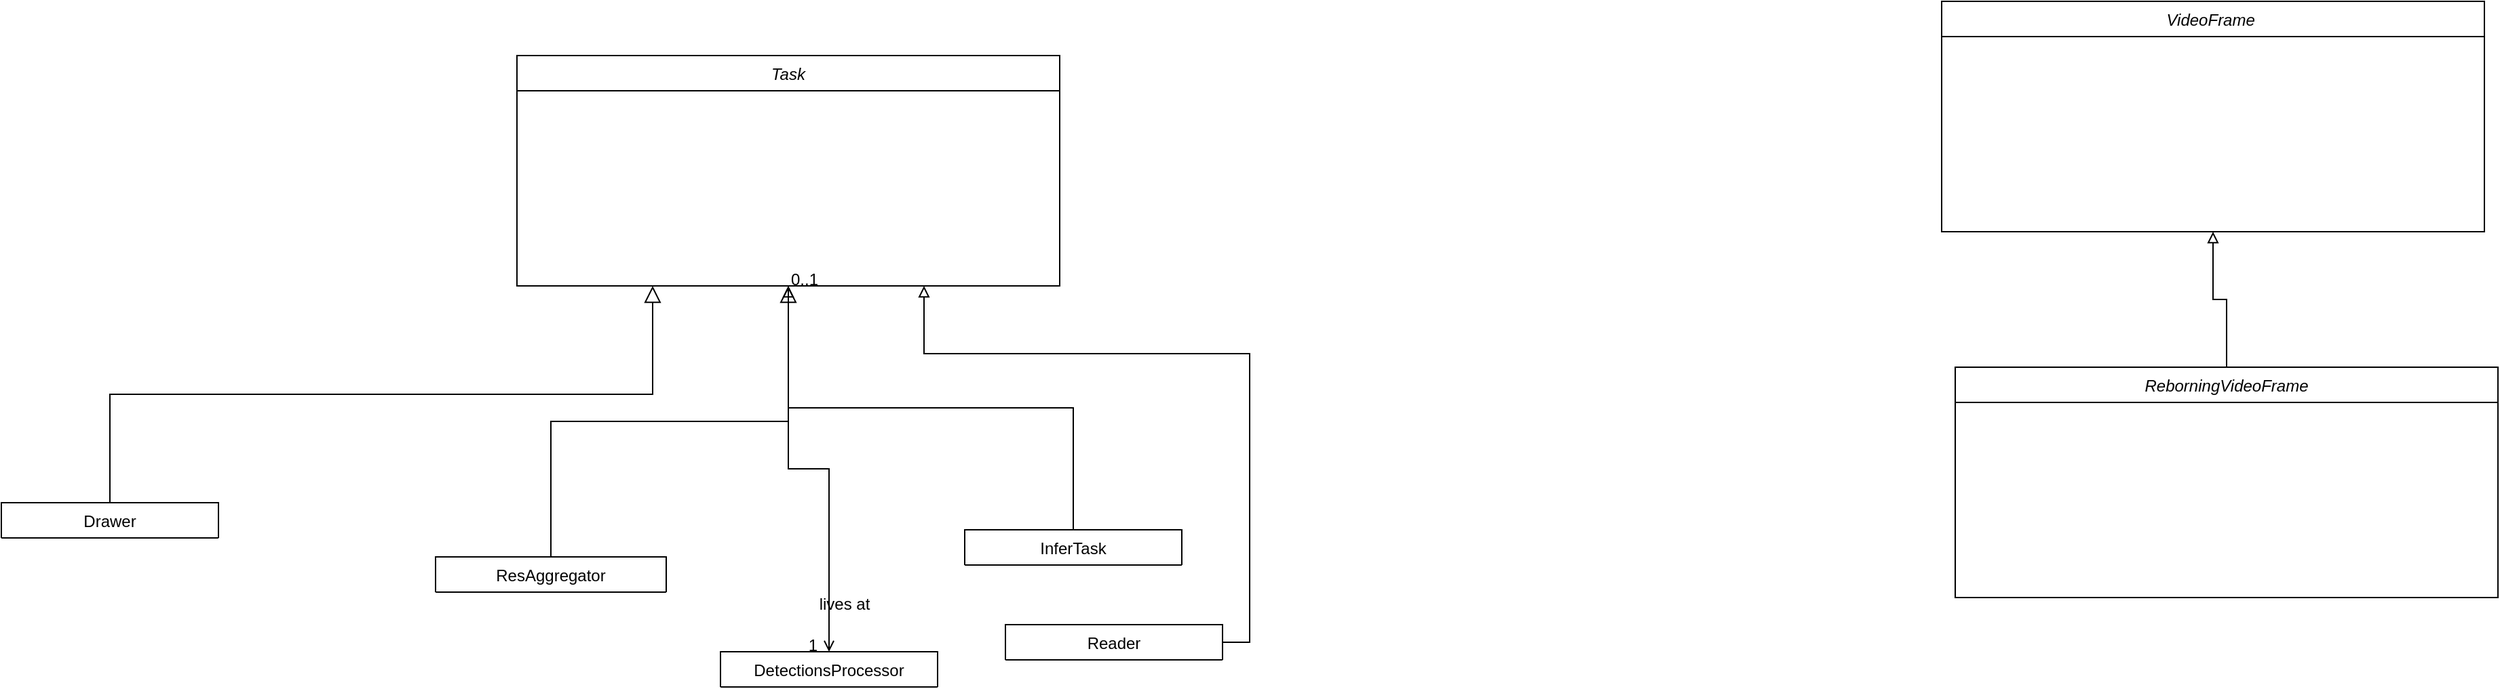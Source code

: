 <mxfile version="14.8.5" type="github">
  <diagram id="gtukw082VmCRvFBYvVIB" name="Page-1">
    <mxGraphModel dx="2048" dy="1823" grid="1" gridSize="10" guides="1" tooltips="1" connect="1" arrows="1" fold="1" page="1" pageScale="1" pageWidth="827" pageHeight="1169" math="0" shadow="0">
      <root>
        <mxCell id="0" />
        <mxCell id="1" parent="0" />
        <mxCell id="6xzVVplBRYgHC24R8ddk-7" value="Drawer" style="swimlane;fontStyle=0;align=center;verticalAlign=top;childLayout=stackLayout;horizontal=1;startSize=26;horizontalStack=0;resizeParent=1;resizeLast=0;collapsible=1;marginBottom=0;rounded=0;shadow=0;strokeWidth=1;" vertex="1" collapsed="1" parent="1">
          <mxGeometry x="-440" y="270" width="160" height="26" as="geometry">
            <mxRectangle x="-440" y="270" width="1200" height="2000" as="alternateBounds" />
          </mxGeometry>
        </mxCell>
        <mxCell id="6xzVVplBRYgHC24R8ddk-50" value="&lt;div style=&quot;color: rgb(171 , 178 , 191) ; background-color: rgb(40 , 44 , 52) ; font-family: &amp;#34;consolas&amp;#34; , &amp;#34;courier new&amp;#34; , monospace ; font-size: 14px ; line-height: 19px&quot;&gt;&lt;br&gt;&lt;/div&gt;" style="text;html=1;align=left;verticalAlign=middle;resizable=0;points=[];autosize=1;strokeColor=none;" vertex="1" parent="6xzVVplBRYgHC24R8ddk-7">
          <mxGeometry y="26" width="160" height="20" as="geometry" />
        </mxCell>
        <mxCell id="6xzVVplBRYgHC24R8ddk-49" value="" style="swimlane;fontStyle=0;align=center;verticalAlign=top;childLayout=stackLayout;horizontal=1;startSize=26;horizontalStack=0;resizeParent=1;resizeLast=0;collapsible=1;marginBottom=0;rounded=0;shadow=0;strokeWidth=1;strokeColor=#D5E8D4;" vertex="1" collapsed="1" parent="6xzVVplBRYgHC24R8ddk-7">
          <mxGeometry y="46" width="160" height="26" as="geometry">
            <mxRectangle y="46" width="1200" height="2030" as="alternateBounds" />
          </mxGeometry>
        </mxCell>
        <mxCell id="6xzVVplBRYgHC24R8ddk-39" value="&lt;div style=&quot;color: rgb(171 , 178 , 191) ; background-color: rgb(40 , 44 , 52) ; font-family: &amp;#34;consolas&amp;#34; , &amp;#34;courier new&amp;#34; , monospace ; font-size: 14px ; line-height: 19px&quot;&gt;&lt;div&gt;&lt;span style=&quot;color: #c678dd&quot;&gt;&lt;br&gt;&lt;/span&gt;&lt;/div&gt;&lt;div&gt;&lt;span style=&quot;color: #c678dd&quot;&gt;class&lt;/span&gt;&amp;nbsp;&lt;span style=&quot;color: #e5c07b&quot;&gt;Drawer&lt;/span&gt;:&amp;nbsp;&lt;span style=&quot;color: #c678dd&quot;&gt;public&lt;/span&gt;&amp;nbsp;&lt;span style=&quot;color: #e5c07b&quot;&gt;Task&lt;/span&gt;&amp;nbsp;{&lt;span style=&quot;color: #7f848e ; font-style: italic&quot;&gt;&amp;nbsp;&amp;nbsp;//&amp;nbsp;accumulates&amp;nbsp;and&amp;nbsp;shows&amp;nbsp;processed&amp;nbsp;frames&lt;/span&gt;&lt;/div&gt;&lt;div&gt;&lt;span style=&quot;color: #c678dd&quot;&gt;public:&lt;/span&gt;&lt;/div&gt;&lt;div&gt;&amp;nbsp;&amp;nbsp;&amp;nbsp;&amp;nbsp;&lt;span style=&quot;color: #c678dd&quot;&gt;explicit&lt;/span&gt;&amp;nbsp;&lt;span style=&quot;color: #61afef&quot;&gt;Drawer&lt;/span&gt;(&lt;span style=&quot;color: #e5c07b&quot;&gt;VideoFrame&lt;/span&gt;::&lt;span style=&quot;color: #e5c07b&quot;&gt;Ptr&lt;/span&gt;&amp;nbsp;&lt;span style=&quot;color: #e06c75 ; font-style: italic&quot;&gt;sharedVideoFrame&lt;/span&gt;):&lt;/div&gt;&lt;div&gt;&amp;nbsp;&amp;nbsp;&amp;nbsp;&amp;nbsp;&amp;nbsp;&amp;nbsp;&amp;nbsp;&amp;nbsp;&lt;span style=&quot;color: #e5c07b&quot;&gt;Task&lt;/span&gt;{&lt;span style=&quot;color: #e06c75 ; font-style: italic&quot;&gt;sharedVideoFrame&lt;/span&gt;,&amp;nbsp;&lt;span style=&quot;color: #d19a66&quot;&gt;1.0&lt;/span&gt;}&amp;nbsp;{}&lt;/div&gt;&lt;div&gt;&amp;nbsp;&amp;nbsp;&amp;nbsp;&amp;nbsp;&lt;span style=&quot;color: #c678dd&quot;&gt;bool&lt;/span&gt;&amp;nbsp;&lt;span style=&quot;color: #61afef&quot;&gt;isReady&lt;/span&gt;()&amp;nbsp;&lt;span style=&quot;color: #c678dd&quot;&gt;override&lt;/span&gt;;&lt;/div&gt;&lt;div&gt;&amp;nbsp;&amp;nbsp;&amp;nbsp;&amp;nbsp;&lt;span style=&quot;color: #c678dd&quot;&gt;void&lt;/span&gt;&amp;nbsp;&lt;span style=&quot;color: #61afef&quot;&gt;process&lt;/span&gt;()&amp;nbsp;&lt;span style=&quot;color: #c678dd&quot;&gt;override&lt;/span&gt;;&lt;/div&gt;&lt;div&gt;};&lt;/div&gt;&lt;div&gt;&lt;div style=&quot;font-family: &amp;#34;consolas&amp;#34; , &amp;#34;courier new&amp;#34; , monospace ; line-height: 19px&quot;&gt;&lt;div&gt;&lt;span style=&quot;color: #c678dd&quot;&gt;bool&lt;/span&gt;&amp;nbsp;&lt;span style=&quot;color: #61afef&quot;&gt;Drawer&lt;/span&gt;&lt;span style=&quot;color: #61afef&quot;&gt;::&lt;/span&gt;&lt;span style=&quot;color: #61afef&quot;&gt;isReady&lt;/span&gt;()&amp;nbsp;{&lt;/div&gt;&lt;div&gt;&amp;nbsp;&amp;nbsp;&amp;nbsp;&amp;nbsp;&lt;span style=&quot;color: #e5c07b&quot;&gt;Context&lt;/span&gt;&lt;span style=&quot;color: #c678dd&quot;&gt;&amp;amp;&lt;/span&gt;&amp;nbsp;&lt;span style=&quot;color: #e06c75&quot;&gt;context&lt;/span&gt;&amp;nbsp;&lt;span style=&quot;color: #c678dd&quot;&gt;=&lt;/span&gt;&amp;nbsp;static_cast&lt;span style=&quot;color: #c678dd&quot;&gt;&amp;lt;&lt;/span&gt;ReborningVideoFrame&lt;span style=&quot;color: #c678dd&quot;&gt;*&amp;gt;&lt;/span&gt;(&lt;span style=&quot;color: #e5c07b&quot;&gt;sharedVideoFrame&lt;/span&gt;.&lt;span style=&quot;color: #61afef&quot;&gt;get&lt;/span&gt;())-&amp;gt;&lt;span style=&quot;color: #e06c75&quot;&gt;context&lt;/span&gt;;&lt;/div&gt;&lt;div&gt;&amp;nbsp;&amp;nbsp;&amp;nbsp;&amp;nbsp;&lt;span style=&quot;color: #e5c07b&quot;&gt;std&lt;/span&gt;::&lt;span style=&quot;color: #e5c07b&quot;&gt;chrono&lt;/span&gt;::&lt;span style=&quot;color: #e5c07b&quot;&gt;steady_clock&lt;/span&gt;::&lt;span style=&quot;color: #e5c07b&quot;&gt;time_point&lt;/span&gt;&amp;nbsp;&lt;span style=&quot;color: #e06c75&quot;&gt;prevShow&lt;/span&gt;&amp;nbsp;&lt;span style=&quot;color: #c678dd&quot;&gt;=&lt;/span&gt;&amp;nbsp;&lt;span style=&quot;color: #e06c75&quot;&gt;context&lt;/span&gt;.&lt;span style=&quot;color: #e06c75&quot;&gt;drawersContext&lt;/span&gt;.&lt;span style=&quot;color: #e06c75&quot;&gt;prevShow&lt;/span&gt;;&lt;/div&gt;&lt;div&gt;&amp;nbsp;&amp;nbsp;&amp;nbsp;&amp;nbsp;&lt;span style=&quot;color: #e5c07b&quot;&gt;std&lt;/span&gt;::&lt;span style=&quot;color: #e5c07b&quot;&gt;chrono&lt;/span&gt;::&lt;span style=&quot;color: #e5c07b&quot;&gt;steady_clock&lt;/span&gt;::&lt;span style=&quot;color: #e5c07b&quot;&gt;duration&lt;/span&gt;&amp;nbsp;&lt;span style=&quot;color: #e06c75&quot;&gt;showPeriod&lt;/span&gt;&amp;nbsp;&lt;span style=&quot;color: #c678dd&quot;&gt;=&lt;/span&gt;&amp;nbsp;&lt;span style=&quot;color: #e06c75&quot;&gt;context&lt;/span&gt;.&lt;span style=&quot;color: #e06c75&quot;&gt;drawersContext&lt;/span&gt;.&lt;span style=&quot;color: #e06c75&quot;&gt;showPeriod&lt;/span&gt;;&lt;/div&gt;&lt;div&gt;&amp;nbsp;&amp;nbsp;&amp;nbsp;&amp;nbsp;&lt;span style=&quot;color: #c678dd&quot;&gt;if&lt;/span&gt;&amp;nbsp;(&lt;span style=&quot;color: #d19a66&quot;&gt;1&lt;/span&gt;&lt;span style=&quot;color: #e06c75&quot;&gt;u&lt;/span&gt;&amp;nbsp;&lt;span style=&quot;color: #c678dd&quot;&gt;==&lt;/span&gt;&amp;nbsp;&lt;span style=&quot;color: #e06c75&quot;&gt;context&lt;/span&gt;.&lt;span style=&quot;color: #e06c75&quot;&gt;drawersContext&lt;/span&gt;.&lt;span style=&quot;color: #e06c75&quot;&gt;gridParam&lt;/span&gt;.&lt;span style=&quot;color: #61afef&quot;&gt;size&lt;/span&gt;())&amp;nbsp;{&lt;/div&gt;&lt;div&gt;&amp;nbsp;&amp;nbsp;&amp;nbsp;&amp;nbsp;&amp;nbsp;&amp;nbsp;&amp;nbsp;&amp;nbsp;&lt;span style=&quot;color: #c678dd&quot;&gt;if&lt;/span&gt;&amp;nbsp;(&lt;span style=&quot;color: #e5c07b&quot;&gt;std&lt;/span&gt;::&lt;span style=&quot;color: #e5c07b&quot;&gt;chrono&lt;/span&gt;::&lt;span style=&quot;color: #e5c07b&quot;&gt;steady_clock&lt;/span&gt;::&lt;span style=&quot;color: #61afef&quot;&gt;now&lt;/span&gt;()&amp;nbsp;&lt;span style=&quot;color: #61afef&quot;&gt;-&lt;/span&gt;&amp;nbsp;&lt;span style=&quot;color: #e06c75&quot;&gt;prevShow&lt;/span&gt;&amp;nbsp;&lt;span style=&quot;color: #61afef&quot;&gt;&amp;gt;&lt;/span&gt;&amp;nbsp;&lt;span style=&quot;color: #e06c75&quot;&gt;showPeriod&lt;/span&gt;)&amp;nbsp;{&lt;/div&gt;&lt;div&gt;&amp;nbsp;&amp;nbsp;&amp;nbsp;&amp;nbsp;&amp;nbsp;&amp;nbsp;&amp;nbsp;&amp;nbsp;&amp;nbsp;&amp;nbsp;&amp;nbsp;&amp;nbsp;&lt;span style=&quot;color: #c678dd&quot;&gt;return&lt;/span&gt;&amp;nbsp;&lt;span style=&quot;color: #d19a66&quot;&gt;true&lt;/span&gt;;&lt;/div&gt;&lt;div&gt;&amp;nbsp;&amp;nbsp;&amp;nbsp;&amp;nbsp;&amp;nbsp;&amp;nbsp;&amp;nbsp;&amp;nbsp;}&amp;nbsp;&lt;span style=&quot;color: #c678dd&quot;&gt;else&lt;/span&gt;&amp;nbsp;{&lt;/div&gt;&lt;div&gt;&amp;nbsp;&amp;nbsp;&amp;nbsp;&amp;nbsp;&amp;nbsp;&amp;nbsp;&amp;nbsp;&amp;nbsp;&amp;nbsp;&amp;nbsp;&amp;nbsp;&amp;nbsp;&lt;span style=&quot;color: #c678dd&quot;&gt;return&lt;/span&gt;&amp;nbsp;&lt;span style=&quot;color: #d19a66&quot;&gt;false&lt;/span&gt;;&lt;/div&gt;&lt;div&gt;&amp;nbsp;&amp;nbsp;&amp;nbsp;&amp;nbsp;&amp;nbsp;&amp;nbsp;&amp;nbsp;&amp;nbsp;}&lt;/div&gt;&lt;div&gt;&amp;nbsp;&amp;nbsp;&amp;nbsp;&amp;nbsp;}&amp;nbsp;&lt;span style=&quot;color: #c678dd&quot;&gt;else&lt;/span&gt;&amp;nbsp;{&lt;/div&gt;&lt;div&gt;&amp;nbsp;&amp;nbsp;&amp;nbsp;&amp;nbsp;&amp;nbsp;&amp;nbsp;&amp;nbsp;&amp;nbsp;&lt;span style=&quot;color: #e5c07b&quot;&gt;std&lt;/span&gt;::&lt;span style=&quot;color: #e5c07b&quot;&gt;map&lt;/span&gt;&lt;span style=&quot;color: #c678dd&quot;&gt;&amp;lt;&lt;/span&gt;&lt;span style=&quot;color: #e5c07b&quot;&gt;int64_t&lt;/span&gt;,&amp;nbsp;&lt;span style=&quot;color: #e5c07b&quot;&gt;GridMat&lt;/span&gt;&lt;span style=&quot;color: #c678dd&quot;&gt;&amp;gt;&amp;amp;&lt;/span&gt;&amp;nbsp;&lt;span style=&quot;color: #e06c75&quot;&gt;gridMats&lt;/span&gt;&amp;nbsp;&lt;span style=&quot;color: #c678dd&quot;&gt;=&lt;/span&gt;&amp;nbsp;&lt;span style=&quot;color: #e06c75&quot;&gt;context&lt;/span&gt;.&lt;span style=&quot;color: #e06c75&quot;&gt;drawersContext&lt;/span&gt;.&lt;span style=&quot;color: #e06c75&quot;&gt;gridMats&lt;/span&gt;;&lt;/div&gt;&lt;div&gt;&amp;nbsp;&amp;nbsp;&amp;nbsp;&amp;nbsp;&amp;nbsp;&amp;nbsp;&amp;nbsp;&amp;nbsp;&lt;span style=&quot;color: #c678dd&quot;&gt;auto&lt;/span&gt;&amp;nbsp;&lt;span style=&quot;color: #e06c75&quot;&gt;gridMatIt&lt;/span&gt;&amp;nbsp;&lt;span style=&quot;color: #c678dd&quot;&gt;=&lt;/span&gt;&amp;nbsp;&lt;span style=&quot;color: #e06c75&quot;&gt;gridMats&lt;/span&gt;.&lt;span style=&quot;color: #61afef&quot;&gt;find&lt;/span&gt;(&lt;span style=&quot;color: #e5c07b&quot;&gt;sharedVideoFrame&lt;/span&gt;-&amp;gt;&lt;span style=&quot;color: #e06c75&quot;&gt;frameId&lt;/span&gt;);&lt;/div&gt;&lt;div&gt;&amp;nbsp;&amp;nbsp;&amp;nbsp;&amp;nbsp;&amp;nbsp;&amp;nbsp;&amp;nbsp;&amp;nbsp;&lt;span style=&quot;color: #c678dd&quot;&gt;if&lt;/span&gt;&amp;nbsp;(&lt;span style=&quot;color: #e06c75&quot;&gt;gridMats&lt;/span&gt;.&lt;span style=&quot;color: #61afef&quot;&gt;end&lt;/span&gt;()&amp;nbsp;&lt;span style=&quot;color: #61afef&quot;&gt;==&lt;/span&gt;&amp;nbsp;&lt;span style=&quot;color: #e06c75&quot;&gt;gridMatIt&lt;/span&gt;)&amp;nbsp;{&lt;/div&gt;&lt;div&gt;&amp;nbsp;&amp;nbsp;&amp;nbsp;&amp;nbsp;&amp;nbsp;&amp;nbsp;&amp;nbsp;&amp;nbsp;&amp;nbsp;&amp;nbsp;&amp;nbsp;&amp;nbsp;&lt;span style=&quot;color: #c678dd&quot;&gt;if&lt;/span&gt;&amp;nbsp;(&lt;span style=&quot;color: #d19a66&quot;&gt;2&lt;/span&gt;&amp;nbsp;&lt;span style=&quot;color: #c678dd&quot;&gt;&amp;gt;&lt;/span&gt;&amp;nbsp;&lt;span style=&quot;color: #e06c75&quot;&gt;gridMats&lt;/span&gt;.&lt;span style=&quot;color: #61afef&quot;&gt;size&lt;/span&gt;())&amp;nbsp;{&lt;span style=&quot;color: #7f848e ; font-style: italic&quot;&gt;&amp;nbsp;&amp;nbsp;//&amp;nbsp;buffer&amp;nbsp;size&lt;/span&gt;&lt;/div&gt;&lt;div&gt;&amp;nbsp;&amp;nbsp;&amp;nbsp;&amp;nbsp;&amp;nbsp;&amp;nbsp;&amp;nbsp;&amp;nbsp;&amp;nbsp;&amp;nbsp;&amp;nbsp;&amp;nbsp;&amp;nbsp;&amp;nbsp;&amp;nbsp;&amp;nbsp;&lt;span style=&quot;color: #c678dd&quot;&gt;return&lt;/span&gt;&amp;nbsp;&lt;span style=&quot;color: #d19a66&quot;&gt;true&lt;/span&gt;;&lt;/div&gt;&lt;div&gt;&amp;nbsp;&amp;nbsp;&amp;nbsp;&amp;nbsp;&amp;nbsp;&amp;nbsp;&amp;nbsp;&amp;nbsp;&amp;nbsp;&amp;nbsp;&amp;nbsp;&amp;nbsp;}&amp;nbsp;&lt;span style=&quot;color: #c678dd&quot;&gt;else&lt;/span&gt;&amp;nbsp;{&lt;/div&gt;&lt;div&gt;&amp;nbsp;&amp;nbsp;&amp;nbsp;&amp;nbsp;&amp;nbsp;&amp;nbsp;&amp;nbsp;&amp;nbsp;&amp;nbsp;&amp;nbsp;&amp;nbsp;&amp;nbsp;&amp;nbsp;&amp;nbsp;&amp;nbsp;&amp;nbsp;&lt;span style=&quot;color: #c678dd&quot;&gt;return&lt;/span&gt;&amp;nbsp;&lt;span style=&quot;color: #d19a66&quot;&gt;false&lt;/span&gt;;&lt;/div&gt;&lt;div&gt;&amp;nbsp;&amp;nbsp;&amp;nbsp;&amp;nbsp;&amp;nbsp;&amp;nbsp;&amp;nbsp;&amp;nbsp;&amp;nbsp;&amp;nbsp;&amp;nbsp;&amp;nbsp;}&lt;/div&gt;&lt;div&gt;&amp;nbsp;&amp;nbsp;&amp;nbsp;&amp;nbsp;&amp;nbsp;&amp;nbsp;&amp;nbsp;&amp;nbsp;}&amp;nbsp;&lt;span style=&quot;color: #c678dd&quot;&gt;else&lt;/span&gt;&amp;nbsp;{&lt;/div&gt;&lt;div&gt;&amp;nbsp;&amp;nbsp;&amp;nbsp;&amp;nbsp;&amp;nbsp;&amp;nbsp;&amp;nbsp;&amp;nbsp;&amp;nbsp;&amp;nbsp;&amp;nbsp;&amp;nbsp;&lt;span style=&quot;color: #c678dd&quot;&gt;if&lt;/span&gt;&amp;nbsp;(&lt;span style=&quot;color: #d19a66&quot;&gt;1&lt;/span&gt;&lt;span style=&quot;color: #e06c75&quot;&gt;u&lt;/span&gt;&amp;nbsp;&lt;span style=&quot;color: #c678dd&quot;&gt;==&lt;/span&gt;&amp;nbsp;&lt;span style=&quot;color: #e06c75&quot;&gt;gridMatIt&lt;/span&gt;&lt;span style=&quot;color: #61afef&quot;&gt;-&amp;gt;&lt;/span&gt;&lt;span style=&quot;color: #e06c75&quot;&gt;second&lt;/span&gt;.&lt;span style=&quot;color: #61afef&quot;&gt;getUnupdatedSourceIDs&lt;/span&gt;().&lt;span style=&quot;color: #61afef&quot;&gt;size&lt;/span&gt;())&amp;nbsp;{&lt;/div&gt;&lt;div&gt;&amp;nbsp;&amp;nbsp;&amp;nbsp;&amp;nbsp;&amp;nbsp;&amp;nbsp;&amp;nbsp;&amp;nbsp;&amp;nbsp;&amp;nbsp;&amp;nbsp;&amp;nbsp;&amp;nbsp;&amp;nbsp;&amp;nbsp;&amp;nbsp;&lt;span style=&quot;color: #c678dd&quot;&gt;if&lt;/span&gt;&amp;nbsp;(&lt;span style=&quot;color: #e06c75&quot;&gt;context&lt;/span&gt;.&lt;span style=&quot;color: #e06c75&quot;&gt;drawersContext&lt;/span&gt;.&lt;span style=&quot;color: #e06c75&quot;&gt;lastShownframeId&lt;/span&gt;&amp;nbsp;&lt;span style=&quot;color: #c678dd&quot;&gt;==&lt;/span&gt;&amp;nbsp;&lt;span style=&quot;color: #e5c07b&quot;&gt;sharedVideoFrame&lt;/span&gt;-&amp;gt;&lt;span style=&quot;color: #e06c75&quot;&gt;frameId&lt;/span&gt;&lt;/div&gt;&lt;div&gt;&amp;nbsp;&amp;nbsp;&amp;nbsp;&amp;nbsp;&amp;nbsp;&amp;nbsp;&amp;nbsp;&amp;nbsp;&amp;nbsp;&amp;nbsp;&amp;nbsp;&amp;nbsp;&amp;nbsp;&amp;nbsp;&amp;nbsp;&amp;nbsp;&amp;nbsp;&amp;nbsp;&amp;nbsp;&amp;nbsp;&lt;span style=&quot;color: #56b6c2&quot;&gt;&amp;amp;&amp;amp;&lt;/span&gt;&amp;nbsp;&lt;span style=&quot;color: #e5c07b&quot;&gt;std&lt;/span&gt;::&lt;span style=&quot;color: #e5c07b&quot;&gt;chrono&lt;/span&gt;::&lt;span style=&quot;color: #e5c07b&quot;&gt;steady_clock&lt;/span&gt;::&lt;span style=&quot;color: #61afef&quot;&gt;now&lt;/span&gt;()&amp;nbsp;&lt;span style=&quot;color: #61afef&quot;&gt;-&lt;/span&gt;&amp;nbsp;&lt;span style=&quot;color: #e06c75&quot;&gt;prevShow&lt;/span&gt;&amp;nbsp;&lt;span style=&quot;color: #61afef&quot;&gt;&amp;gt;&lt;/span&gt;&amp;nbsp;&lt;span style=&quot;color: #e06c75&quot;&gt;showPeriod&lt;/span&gt;)&amp;nbsp;{&lt;/div&gt;&lt;div&gt;&amp;nbsp;&amp;nbsp;&amp;nbsp;&amp;nbsp;&amp;nbsp;&amp;nbsp;&amp;nbsp;&amp;nbsp;&amp;nbsp;&amp;nbsp;&amp;nbsp;&amp;nbsp;&amp;nbsp;&amp;nbsp;&amp;nbsp;&amp;nbsp;&amp;nbsp;&amp;nbsp;&amp;nbsp;&amp;nbsp;&lt;span style=&quot;color: #c678dd&quot;&gt;return&lt;/span&gt;&amp;nbsp;&lt;span style=&quot;color: #d19a66&quot;&gt;true&lt;/span&gt;;&lt;/div&gt;&lt;div&gt;&amp;nbsp;&amp;nbsp;&amp;nbsp;&amp;nbsp;&amp;nbsp;&amp;nbsp;&amp;nbsp;&amp;nbsp;&amp;nbsp;&amp;nbsp;&amp;nbsp;&amp;nbsp;&amp;nbsp;&amp;nbsp;&amp;nbsp;&amp;nbsp;}&amp;nbsp;&lt;span style=&quot;color: #c678dd&quot;&gt;else&lt;/span&gt;&amp;nbsp;{&lt;/div&gt;&lt;div&gt;&amp;nbsp;&amp;nbsp;&amp;nbsp;&amp;nbsp;&amp;nbsp;&amp;nbsp;&amp;nbsp;&amp;nbsp;&amp;nbsp;&amp;nbsp;&amp;nbsp;&amp;nbsp;&amp;nbsp;&amp;nbsp;&amp;nbsp;&amp;nbsp;&amp;nbsp;&amp;nbsp;&amp;nbsp;&amp;nbsp;&lt;span style=&quot;color: #c678dd&quot;&gt;return&lt;/span&gt;&amp;nbsp;&lt;span style=&quot;color: #d19a66&quot;&gt;false&lt;/span&gt;;&lt;/div&gt;&lt;div&gt;&amp;nbsp;&amp;nbsp;&amp;nbsp;&amp;nbsp;&amp;nbsp;&amp;nbsp;&amp;nbsp;&amp;nbsp;&amp;nbsp;&amp;nbsp;&amp;nbsp;&amp;nbsp;&amp;nbsp;&amp;nbsp;&amp;nbsp;&amp;nbsp;}&lt;/div&gt;&lt;div&gt;&amp;nbsp;&amp;nbsp;&amp;nbsp;&amp;nbsp;&amp;nbsp;&amp;nbsp;&amp;nbsp;&amp;nbsp;&amp;nbsp;&amp;nbsp;&amp;nbsp;&amp;nbsp;}&amp;nbsp;&lt;span style=&quot;color: #c678dd&quot;&gt;else&lt;/span&gt;&amp;nbsp;{&lt;/div&gt;&lt;div&gt;&amp;nbsp;&amp;nbsp;&amp;nbsp;&amp;nbsp;&amp;nbsp;&amp;nbsp;&amp;nbsp;&amp;nbsp;&amp;nbsp;&amp;nbsp;&amp;nbsp;&amp;nbsp;&amp;nbsp;&amp;nbsp;&amp;nbsp;&amp;nbsp;&lt;span style=&quot;color: #c678dd&quot;&gt;return&lt;/span&gt;&amp;nbsp;&lt;span style=&quot;color: #d19a66&quot;&gt;true&lt;/span&gt;;&lt;/div&gt;&lt;div&gt;&amp;nbsp;&amp;nbsp;&amp;nbsp;&amp;nbsp;&amp;nbsp;&amp;nbsp;&amp;nbsp;&amp;nbsp;&amp;nbsp;&amp;nbsp;&amp;nbsp;&amp;nbsp;}&lt;/div&gt;&lt;div&gt;&amp;nbsp;&amp;nbsp;&amp;nbsp;&amp;nbsp;&amp;nbsp;&amp;nbsp;&amp;nbsp;&amp;nbsp;}&lt;/div&gt;&lt;div&gt;&amp;nbsp;&amp;nbsp;&amp;nbsp;&amp;nbsp;}&lt;/div&gt;&lt;div&gt;}&lt;/div&gt;&lt;div&gt;&lt;div style=&quot;line-height: 19px&quot;&gt;&lt;div&gt;&lt;span style=&quot;color: #c678dd&quot;&gt;void&lt;/span&gt;&amp;nbsp;&lt;span style=&quot;color: #61afef&quot;&gt;Drawer&lt;/span&gt;&lt;span style=&quot;color: #61afef&quot;&gt;::&lt;/span&gt;&lt;span style=&quot;color: #61afef&quot;&gt;process&lt;/span&gt;()&amp;nbsp;{&lt;/div&gt;&lt;div&gt;&amp;nbsp;&amp;nbsp;&amp;nbsp;&amp;nbsp;&lt;span style=&quot;color: #c678dd&quot;&gt;const&lt;/span&gt;&amp;nbsp;&lt;span style=&quot;color: #e5c07b&quot;&gt;int64_t&lt;/span&gt;&amp;nbsp;&lt;span style=&quot;color: #e06c75&quot;&gt;frameId&lt;/span&gt;&amp;nbsp;&lt;span style=&quot;color: #c678dd&quot;&gt;=&lt;/span&gt;&amp;nbsp;&lt;span style=&quot;color: #e5c07b&quot;&gt;sharedVideoFrame&lt;/span&gt;-&amp;gt;&lt;span style=&quot;color: #e06c75&quot;&gt;frameId&lt;/span&gt;;&lt;/div&gt;&lt;div&gt;&amp;nbsp;&amp;nbsp;&amp;nbsp;&amp;nbsp;&lt;span style=&quot;color: #e5c07b&quot;&gt;Context&lt;/span&gt;&lt;span style=&quot;color: #c678dd&quot;&gt;&amp;amp;&lt;/span&gt;&amp;nbsp;&lt;span style=&quot;color: #e06c75&quot;&gt;context&lt;/span&gt;&amp;nbsp;&lt;span style=&quot;color: #c678dd&quot;&gt;=&lt;/span&gt;&amp;nbsp;static_cast&lt;span style=&quot;color: #c678dd&quot;&gt;&amp;lt;&lt;/span&gt;ReborningVideoFrame&lt;span style=&quot;color: #c678dd&quot;&gt;*&amp;gt;&lt;/span&gt;(&lt;span style=&quot;color: #e5c07b&quot;&gt;sharedVideoFrame&lt;/span&gt;.&lt;span style=&quot;color: #61afef&quot;&gt;get&lt;/span&gt;())-&amp;gt;&lt;span style=&quot;color: #e06c75&quot;&gt;context&lt;/span&gt;;&lt;/div&gt;&lt;div&gt;&amp;nbsp;&amp;nbsp;&amp;nbsp;&amp;nbsp;&lt;span style=&quot;color: #e5c07b&quot;&gt;std&lt;/span&gt;::&lt;span style=&quot;color: #e5c07b&quot;&gt;map&lt;/span&gt;&lt;span style=&quot;color: #c678dd&quot;&gt;&amp;lt;&lt;/span&gt;&lt;span style=&quot;color: #e5c07b&quot;&gt;int64_t&lt;/span&gt;,&amp;nbsp;&lt;span style=&quot;color: #e5c07b&quot;&gt;GridMat&lt;/span&gt;&lt;span style=&quot;color: #c678dd&quot;&gt;&amp;gt;&amp;amp;&lt;/span&gt;&amp;nbsp;&lt;span style=&quot;color: #e06c75&quot;&gt;gridMats&lt;/span&gt;&amp;nbsp;&lt;span style=&quot;color: #c678dd&quot;&gt;=&lt;/span&gt;&amp;nbsp;&lt;span style=&quot;color: #e06c75&quot;&gt;context&lt;/span&gt;.&lt;span style=&quot;color: #e06c75&quot;&gt;drawersContext&lt;/span&gt;.&lt;span style=&quot;color: #e06c75&quot;&gt;gridMats&lt;/span&gt;;&lt;/div&gt;&lt;div&gt;&amp;nbsp;&amp;nbsp;&amp;nbsp;&amp;nbsp;&lt;span style=&quot;color: #e06c75&quot;&gt;context&lt;/span&gt;.&lt;span style=&quot;color: #e06c75&quot;&gt;drawersContext&lt;/span&gt;.&lt;span style=&quot;color: #e06c75&quot;&gt;drawerMutex&lt;/span&gt;.&lt;span style=&quot;color: #61afef&quot;&gt;lock&lt;/span&gt;();&lt;/div&gt;&lt;div&gt;&amp;nbsp;&amp;nbsp;&amp;nbsp;&amp;nbsp;&lt;span style=&quot;color: #c678dd&quot;&gt;auto&lt;/span&gt;&amp;nbsp;&lt;span style=&quot;color: #e06c75&quot;&gt;gridMatIt&lt;/span&gt;&amp;nbsp;&lt;span style=&quot;color: #c678dd&quot;&gt;=&lt;/span&gt;&amp;nbsp;&lt;span style=&quot;color: #e06c75&quot;&gt;gridMats&lt;/span&gt;.&lt;span style=&quot;color: #61afef&quot;&gt;find&lt;/span&gt;(&lt;span style=&quot;color: #e06c75&quot;&gt;frameId&lt;/span&gt;);&lt;/div&gt;&lt;div&gt;&amp;nbsp;&amp;nbsp;&amp;nbsp;&amp;nbsp;&lt;span style=&quot;color: #c678dd&quot;&gt;if&lt;/span&gt;&amp;nbsp;(&lt;span style=&quot;color: #e06c75&quot;&gt;gridMats&lt;/span&gt;.&lt;span style=&quot;color: #61afef&quot;&gt;end&lt;/span&gt;()&amp;nbsp;&lt;span style=&quot;color: #61afef&quot;&gt;==&lt;/span&gt;&amp;nbsp;&lt;span style=&quot;color: #e06c75&quot;&gt;gridMatIt&lt;/span&gt;)&amp;nbsp;{&lt;/div&gt;&lt;div&gt;&amp;nbsp;&amp;nbsp;&amp;nbsp;&amp;nbsp;&amp;nbsp;&amp;nbsp;&amp;nbsp;&amp;nbsp;&lt;span style=&quot;color: #e06c75&quot;&gt;gridMatIt&lt;/span&gt;&amp;nbsp;&lt;span style=&quot;color: #61afef&quot;&gt;=&lt;/span&gt;&amp;nbsp;&lt;span style=&quot;color: #e06c75&quot;&gt;gridMats&lt;/span&gt;.&lt;span style=&quot;color: #61afef&quot;&gt;emplace&lt;/span&gt;(&lt;span style=&quot;color: #e06c75&quot;&gt;frameId&lt;/span&gt;,&amp;nbsp;&lt;span style=&quot;color: #e5c07b&quot;&gt;GridMat&lt;/span&gt;(&lt;span style=&quot;color: #e06c75&quot;&gt;context&lt;/span&gt;.&lt;span style=&quot;color: #e06c75&quot;&gt;drawersContext&lt;/span&gt;.&lt;span style=&quot;color: #e06c75&quot;&gt;gridParam&lt;/span&gt;,&lt;/div&gt;&lt;div&gt;&amp;nbsp;&amp;nbsp;&amp;nbsp;&amp;nbsp;&amp;nbsp;&amp;nbsp;&amp;nbsp;&amp;nbsp;&amp;nbsp;&amp;nbsp;&amp;nbsp;&amp;nbsp;&amp;nbsp;&amp;nbsp;&amp;nbsp;&amp;nbsp;&amp;nbsp;&amp;nbsp;&amp;nbsp;&amp;nbsp;&amp;nbsp;&amp;nbsp;&amp;nbsp;&amp;nbsp;&amp;nbsp;&amp;nbsp;&amp;nbsp;&amp;nbsp;&amp;nbsp;&amp;nbsp;&amp;nbsp;&amp;nbsp;&amp;nbsp;&amp;nbsp;&amp;nbsp;&amp;nbsp;&amp;nbsp;&amp;nbsp;&amp;nbsp;&amp;nbsp;&amp;nbsp;&amp;nbsp;&amp;nbsp;&amp;nbsp;&amp;nbsp;&amp;nbsp;&amp;nbsp;&amp;nbsp;&amp;nbsp;&amp;nbsp;&amp;nbsp;&amp;nbsp;&amp;nbsp;&amp;nbsp;&lt;span style=&quot;color: #e06c75&quot;&gt;context&lt;/span&gt;.&lt;span style=&quot;color: #e06c75&quot;&gt;drawersContext&lt;/span&gt;.&lt;span style=&quot;color: #e06c75&quot;&gt;displayResolution&lt;/span&gt;)).&lt;span style=&quot;color: #e06c75&quot;&gt;first&lt;/span&gt;;&lt;/div&gt;&lt;div&gt;&amp;nbsp;&amp;nbsp;&amp;nbsp;&amp;nbsp;}&lt;/div&gt;&lt;br&gt;&lt;div&gt;&amp;nbsp;&amp;nbsp;&amp;nbsp;&amp;nbsp;&lt;span style=&quot;color: #e06c75&quot;&gt;gridMatIt&lt;/span&gt;&lt;span style=&quot;color: #61afef&quot;&gt;-&amp;gt;&lt;/span&gt;&lt;span style=&quot;color: #e06c75&quot;&gt;second&lt;/span&gt;.&lt;span style=&quot;color: #61afef&quot;&gt;update&lt;/span&gt;(&lt;span style=&quot;color: #e5c07b&quot;&gt;sharedVideoFrame&lt;/span&gt;-&amp;gt;&lt;span style=&quot;color: #e06c75&quot;&gt;frame&lt;/span&gt;,&amp;nbsp;&lt;span style=&quot;color: #e5c07b&quot;&gt;sharedVideoFrame&lt;/span&gt;-&amp;gt;&lt;span style=&quot;color: #e06c75&quot;&gt;sourceID&lt;/span&gt;);&lt;/div&gt;&lt;div&gt;&amp;nbsp;&amp;nbsp;&amp;nbsp;&amp;nbsp;&lt;span style=&quot;color: #c678dd&quot;&gt;auto&lt;/span&gt;&amp;nbsp;&lt;span style=&quot;color: #e06c75&quot;&gt;firstGridIt&lt;/span&gt;&amp;nbsp;&lt;span style=&quot;color: #c678dd&quot;&gt;=&lt;/span&gt;&amp;nbsp;&lt;span style=&quot;color: #e06c75&quot;&gt;gridMats&lt;/span&gt;.&lt;span style=&quot;color: #61afef&quot;&gt;begin&lt;/span&gt;();&lt;/div&gt;&lt;div&gt;&amp;nbsp;&amp;nbsp;&amp;nbsp;&amp;nbsp;&lt;span style=&quot;color: #e5c07b&quot;&gt;int64_t&lt;/span&gt;&lt;span style=&quot;color: #c678dd&quot;&gt;&amp;amp;&lt;/span&gt;&amp;nbsp;&lt;span style=&quot;color: #e06c75&quot;&gt;lastShownframeId&lt;/span&gt;&amp;nbsp;&lt;span style=&quot;color: #c678dd&quot;&gt;=&lt;/span&gt;&amp;nbsp;&lt;span style=&quot;color: #e06c75&quot;&gt;context&lt;/span&gt;.&lt;span style=&quot;color: #e06c75&quot;&gt;drawersContext&lt;/span&gt;.&lt;span style=&quot;color: #e06c75&quot;&gt;lastShownframeId&lt;/span&gt;;&lt;/div&gt;&lt;div&gt;&amp;nbsp;&amp;nbsp;&amp;nbsp;&amp;nbsp;&lt;span style=&quot;color: #c678dd&quot;&gt;if&lt;/span&gt;&amp;nbsp;(&lt;span style=&quot;color: #e06c75&quot;&gt;firstGridIt&lt;/span&gt;&lt;span style=&quot;color: #61afef&quot;&gt;-&amp;gt;&lt;/span&gt;&lt;span style=&quot;color: #e06c75&quot;&gt;first&lt;/span&gt;&amp;nbsp;&lt;span style=&quot;color: #c678dd&quot;&gt;==&lt;/span&gt;&amp;nbsp;&lt;span style=&quot;color: #e06c75&quot;&gt;lastShownframeId&lt;/span&gt;&amp;nbsp;&lt;span style=&quot;color: #56b6c2&quot;&gt;&amp;amp;&amp;amp;&lt;/span&gt;&amp;nbsp;&lt;span style=&quot;color: #e06c75&quot;&gt;firstGridIt&lt;/span&gt;&lt;span style=&quot;color: #61afef&quot;&gt;-&amp;gt;&lt;/span&gt;&lt;span style=&quot;color: #e06c75&quot;&gt;second&lt;/span&gt;.&lt;span style=&quot;color: #61afef&quot;&gt;isFilled&lt;/span&gt;())&amp;nbsp;{&lt;/div&gt;&lt;div&gt;&amp;nbsp;&amp;nbsp;&amp;nbsp;&amp;nbsp;&amp;nbsp;&amp;nbsp;&amp;nbsp;&amp;nbsp;&lt;span style=&quot;color: #e06c75&quot;&gt;lastShownframeId&lt;/span&gt;&lt;span style=&quot;color: #c678dd&quot;&gt;++&lt;/span&gt;;&lt;/div&gt;&lt;div&gt;&amp;nbsp;&amp;nbsp;&amp;nbsp;&amp;nbsp;&amp;nbsp;&amp;nbsp;&amp;nbsp;&amp;nbsp;cv::Mat&amp;nbsp;mat&amp;nbsp;&lt;span style=&quot;color: #c678dd&quot;&gt;=&lt;/span&gt;&amp;nbsp;&lt;span style=&quot;color: #e5c07b&quot;&gt;firstGridIt&lt;/span&gt;-&amp;gt;&lt;span style=&quot;color: #e5c07b&quot;&gt;second&lt;/span&gt;.&lt;span style=&quot;color: #61afef&quot;&gt;getMat&lt;/span&gt;();&lt;/div&gt;&lt;br&gt;&lt;div&gt;&amp;nbsp;&amp;nbsp;&amp;nbsp;&amp;nbsp;&amp;nbsp;&amp;nbsp;&amp;nbsp;&amp;nbsp;&lt;span style=&quot;color: #c678dd&quot;&gt;constexpr&lt;/span&gt;&amp;nbsp;&lt;span style=&quot;color: #c678dd&quot;&gt;float&lt;/span&gt;&amp;nbsp;&lt;span style=&quot;color: #e06c75&quot;&gt;OPACITY&lt;/span&gt;&amp;nbsp;&lt;span style=&quot;color: #c678dd&quot;&gt;=&lt;/span&gt;&amp;nbsp;&lt;span style=&quot;color: #d19a66&quot;&gt;0.6&lt;/span&gt;&lt;span style=&quot;color: #e06c75&quot;&gt;f&lt;/span&gt;;&lt;/div&gt;&lt;div&gt;&amp;nbsp;&amp;nbsp;&amp;nbsp;&amp;nbsp;&amp;nbsp;&amp;nbsp;&amp;nbsp;&amp;nbsp;&lt;span style=&quot;color: #e06c75&quot;&gt;fillROIColor&lt;/span&gt;(mat,&amp;nbsp;cv::&lt;span style=&quot;color: #61afef&quot;&gt;Rect&lt;/span&gt;(&lt;span style=&quot;color: #d19a66&quot;&gt;5&lt;/span&gt;,&amp;nbsp;&lt;span style=&quot;color: #d19a66&quot;&gt;5&lt;/span&gt;,&amp;nbsp;&lt;span style=&quot;color: #d19a66&quot;&gt;390&lt;/span&gt;,&amp;nbsp;&lt;span style=&quot;color: #d19a66&quot;&gt;115&lt;/span&gt;),&amp;nbsp;cv::&lt;span style=&quot;color: #61afef&quot;&gt;Scalar&lt;/span&gt;(&lt;span style=&quot;color: #d19a66&quot;&gt;255&lt;/span&gt;,&amp;nbsp;&lt;span style=&quot;color: #d19a66&quot;&gt;0&lt;/span&gt;,&amp;nbsp;&lt;span style=&quot;color: #d19a66&quot;&gt;0&lt;/span&gt;),&amp;nbsp;&lt;span style=&quot;color: #e06c75&quot;&gt;OPACITY&lt;/span&gt;);&lt;/div&gt;&lt;div&gt;&amp;nbsp;&amp;nbsp;&amp;nbsp;&amp;nbsp;&amp;nbsp;&amp;nbsp;&amp;nbsp;&amp;nbsp;cv::&lt;span style=&quot;color: #61afef&quot;&gt;putText&lt;/span&gt;(mat,&amp;nbsp;&lt;span style=&quot;color: #98c379&quot;&gt;&quot;Detection&amp;nbsp;InferRequests&amp;nbsp;usage&quot;&lt;/span&gt;,&amp;nbsp;cv::&lt;span style=&quot;color: #61afef&quot;&gt;Point2f&lt;/span&gt;(&lt;span style=&quot;color: #d19a66&quot;&gt;15&lt;/span&gt;,&amp;nbsp;&lt;span style=&quot;color: #d19a66&quot;&gt;70&lt;/span&gt;),&amp;nbsp;cv::FONT_HERSHEY_TRIPLEX,&amp;nbsp;&lt;span style=&quot;color: #d19a66&quot;&gt;0.7&lt;/span&gt;,&amp;nbsp;cv::Scalar{&lt;span style=&quot;color: #d19a66&quot;&gt;255&lt;/span&gt;,&amp;nbsp;&lt;span style=&quot;color: #d19a66&quot;&gt;255&lt;/span&gt;,&amp;nbsp;&lt;span style=&quot;color: #d19a66&quot;&gt;255&lt;/span&gt;});&lt;/div&gt;&lt;div&gt;&amp;nbsp;&amp;nbsp;&amp;nbsp;&amp;nbsp;&amp;nbsp;&amp;nbsp;&amp;nbsp;&amp;nbsp;cv::Rect&amp;nbsp;&lt;span style=&quot;color: #61afef&quot;&gt;usage&lt;/span&gt;(&lt;span style=&quot;color: #d19a66&quot;&gt;15&lt;/span&gt;,&amp;nbsp;&lt;span style=&quot;color: #d19a66&quot;&gt;90&lt;/span&gt;,&amp;nbsp;&lt;span style=&quot;color: #d19a66&quot;&gt;370&lt;/span&gt;,&amp;nbsp;&lt;span style=&quot;color: #d19a66&quot;&gt;20&lt;/span&gt;);&lt;/div&gt;&lt;div&gt;&amp;nbsp;&amp;nbsp;&amp;nbsp;&amp;nbsp;&amp;nbsp;&amp;nbsp;&amp;nbsp;&amp;nbsp;cv::&lt;span style=&quot;color: #61afef&quot;&gt;rectangle&lt;/span&gt;(mat,&amp;nbsp;usage,&amp;nbsp;{&lt;span style=&quot;color: #d19a66&quot;&gt;0&lt;/span&gt;,&amp;nbsp;&lt;span style=&quot;color: #d19a66&quot;&gt;255&lt;/span&gt;,&amp;nbsp;&lt;span style=&quot;color: #d19a66&quot;&gt;0&lt;/span&gt;},&amp;nbsp;&lt;span style=&quot;color: #d19a66&quot;&gt;2&lt;/span&gt;);&lt;/div&gt;&lt;div&gt;&amp;nbsp;&amp;nbsp;&amp;nbsp;&amp;nbsp;&amp;nbsp;&amp;nbsp;&amp;nbsp;&amp;nbsp;&lt;span style=&quot;color: #e5c07b&quot;&gt;uint64_t&lt;/span&gt;&amp;nbsp;&lt;span style=&quot;color: #e06c75&quot;&gt;nireq&lt;/span&gt;&amp;nbsp;&lt;span style=&quot;color: #c678dd&quot;&gt;=&lt;/span&gt;&amp;nbsp;&lt;span style=&quot;color: #e06c75&quot;&gt;context&lt;/span&gt;.&lt;span style=&quot;color: #e06c75&quot;&gt;nireq&lt;/span&gt;;&lt;/div&gt;&lt;div&gt;&amp;nbsp;&amp;nbsp;&amp;nbsp;&amp;nbsp;&amp;nbsp;&amp;nbsp;&amp;nbsp;&amp;nbsp;&lt;span style=&quot;color: #e5c07b&quot;&gt;uint64_t&lt;/span&gt;&amp;nbsp;&lt;span style=&quot;color: #e06c75&quot;&gt;frameCounter&lt;/span&gt;&amp;nbsp;&lt;span style=&quot;color: #c678dd&quot;&gt;=&lt;/span&gt;&amp;nbsp;&lt;span style=&quot;color: #e06c75&quot;&gt;context&lt;/span&gt;.&lt;span style=&quot;color: #e06c75&quot;&gt;frameCounter&lt;/span&gt;;&lt;/div&gt;&lt;div&gt;&amp;nbsp;&amp;nbsp;&amp;nbsp;&amp;nbsp;&amp;nbsp;&amp;nbsp;&amp;nbsp;&amp;nbsp;&lt;span style=&quot;color: #e5c07b&quot;&gt;usage&lt;/span&gt;.&lt;span style=&quot;color: #e06c75&quot;&gt;width&lt;/span&gt;&amp;nbsp;&lt;span style=&quot;color: #c678dd&quot;&gt;=&lt;/span&gt;&amp;nbsp;static_cast&lt;span style=&quot;color: #c678dd&quot;&gt;&amp;lt;int&amp;gt;&lt;/span&gt;(&lt;span style=&quot;color: #e5c07b&quot;&gt;usage&lt;/span&gt;.&lt;span style=&quot;color: #e06c75&quot;&gt;width&lt;/span&gt;&amp;nbsp;&lt;span style=&quot;color: #c678dd&quot;&gt;*&lt;/span&gt;&amp;nbsp;static_cast&lt;span style=&quot;color: #c678dd&quot;&gt;&amp;lt;float&amp;gt;&lt;/span&gt;(&lt;span style=&quot;color: #e06c75&quot;&gt;frameCounter&lt;/span&gt;&amp;nbsp;&lt;span style=&quot;color: #c678dd&quot;&gt;*&lt;/span&gt;&amp;nbsp;&lt;span style=&quot;color: #e06c75&quot;&gt;nireq&lt;/span&gt;&amp;nbsp;&lt;span style=&quot;color: #c678dd&quot;&gt;-&lt;/span&gt;&amp;nbsp;&lt;span style=&quot;color: #e06c75&quot;&gt;context&lt;/span&gt;.&lt;span style=&quot;color: #e06c75&quot;&gt;freeDetectionInfersCount&lt;/span&gt;)&amp;nbsp;&lt;span style=&quot;color: #c678dd&quot;&gt;/&lt;/span&gt;&amp;nbsp;(&lt;span style=&quot;color: #e06c75&quot;&gt;frameCounter&lt;/span&gt;&amp;nbsp;&lt;span style=&quot;color: #c678dd&quot;&gt;*&lt;/span&gt;&amp;nbsp;&lt;span style=&quot;color: #e06c75&quot;&gt;nireq&lt;/span&gt;));&lt;/div&gt;&lt;div&gt;&amp;nbsp;&amp;nbsp;&amp;nbsp;&amp;nbsp;&amp;nbsp;&amp;nbsp;&amp;nbsp;&amp;nbsp;cv::&lt;span style=&quot;color: #61afef&quot;&gt;rectangle&lt;/span&gt;(mat,&amp;nbsp;usage,&amp;nbsp;{&lt;span style=&quot;color: #d19a66&quot;&gt;0&lt;/span&gt;,&amp;nbsp;&lt;span style=&quot;color: #d19a66&quot;&gt;255&lt;/span&gt;,&amp;nbsp;&lt;span style=&quot;color: #d19a66&quot;&gt;0&lt;/span&gt;},&amp;nbsp;cv::FILLED);&lt;/div&gt;&lt;br&gt;&lt;div&gt;&amp;nbsp;&amp;nbsp;&amp;nbsp;&amp;nbsp;&amp;nbsp;&amp;nbsp;&amp;nbsp;&amp;nbsp;&lt;span style=&quot;color: #e06c75&quot;&gt;context&lt;/span&gt;.&lt;span style=&quot;color: #e06c75&quot;&gt;drawersContext&lt;/span&gt;.&lt;span style=&quot;color: #e06c75&quot;&gt;framesAfterUpdate&lt;/span&gt;&lt;span style=&quot;color: #c678dd&quot;&gt;++&lt;/span&gt;;&lt;/div&gt;&lt;div&gt;&amp;nbsp;&amp;nbsp;&amp;nbsp;&amp;nbsp;&amp;nbsp;&amp;nbsp;&amp;nbsp;&amp;nbsp;&lt;span style=&quot;color: #c678dd&quot;&gt;const&lt;/span&gt;&amp;nbsp;&lt;span style=&quot;color: #e5c07b&quot;&gt;std&lt;/span&gt;::&lt;span style=&quot;color: #e5c07b&quot;&gt;chrono&lt;/span&gt;::&lt;span style=&quot;color: #e5c07b&quot;&gt;steady_clock&lt;/span&gt;::&lt;span style=&quot;color: #e5c07b&quot;&gt;time_point&lt;/span&gt;&amp;nbsp;&lt;span style=&quot;color: #e06c75&quot;&gt;localT1&lt;/span&gt;&amp;nbsp;&lt;span style=&quot;color: #c678dd&quot;&gt;=&lt;/span&gt;&amp;nbsp;&lt;span style=&quot;color: #e5c07b&quot;&gt;std&lt;/span&gt;::&lt;span style=&quot;color: #e5c07b&quot;&gt;chrono&lt;/span&gt;::&lt;span style=&quot;color: #e5c07b&quot;&gt;steady_clock&lt;/span&gt;::&lt;span style=&quot;color: #61afef&quot;&gt;now&lt;/span&gt;();&lt;/div&gt;&lt;div&gt;&amp;nbsp;&amp;nbsp;&amp;nbsp;&amp;nbsp;&amp;nbsp;&amp;nbsp;&amp;nbsp;&amp;nbsp;&lt;span style=&quot;color: #c678dd&quot;&gt;const&lt;/span&gt;&amp;nbsp;&lt;span style=&quot;color: #e5c07b&quot;&gt;Sec&lt;/span&gt;&amp;nbsp;&lt;span style=&quot;color: #e06c75&quot;&gt;timeDuration&lt;/span&gt;&amp;nbsp;&lt;span style=&quot;color: #c678dd&quot;&gt;=&lt;/span&gt;&amp;nbsp;&lt;span style=&quot;color: #e06c75&quot;&gt;localT1&lt;/span&gt;&amp;nbsp;&lt;span style=&quot;color: #61afef&quot;&gt;-&lt;/span&gt;&amp;nbsp;&lt;span style=&quot;color: #e06c75&quot;&gt;context&lt;/span&gt;.&lt;span style=&quot;color: #e06c75&quot;&gt;drawersContext&lt;/span&gt;.&lt;span style=&quot;color: #e06c75&quot;&gt;updateTime&lt;/span&gt;;&lt;/div&gt;&lt;div&gt;&amp;nbsp;&amp;nbsp;&amp;nbsp;&amp;nbsp;&amp;nbsp;&amp;nbsp;&amp;nbsp;&amp;nbsp;&lt;span style=&quot;color: #c678dd&quot;&gt;if&lt;/span&gt;&amp;nbsp;(&lt;span style=&quot;color: #e5c07b&quot;&gt;Sec&lt;/span&gt;{&lt;span style=&quot;color: #d19a66&quot;&gt;1&lt;/span&gt;}&amp;nbsp;&lt;span style=&quot;color: #61afef&quot;&gt;&amp;lt;=&lt;/span&gt;&amp;nbsp;&lt;span style=&quot;color: #e06c75&quot;&gt;timeDuration&lt;/span&gt;&amp;nbsp;&lt;span style=&quot;color: #56b6c2&quot;&gt;||&lt;/span&gt;&amp;nbsp;&lt;span style=&quot;color: #e06c75&quot;&gt;context&lt;/span&gt;.&lt;span style=&quot;color: #e06c75&quot;&gt;drawersContext&lt;/span&gt;.&lt;span style=&quot;color: #e06c75&quot;&gt;updateTime&lt;/span&gt;&amp;nbsp;&lt;span style=&quot;color: #61afef&quot;&gt;==&lt;/span&gt;&amp;nbsp;&lt;span style=&quot;color: #e06c75&quot;&gt;context&lt;/span&gt;.&lt;span style=&quot;color: #e06c75&quot;&gt;t0&lt;/span&gt;)&amp;nbsp;{&lt;/div&gt;&lt;div&gt;&amp;nbsp;&amp;nbsp;&amp;nbsp;&amp;nbsp;&amp;nbsp;&amp;nbsp;&amp;nbsp;&amp;nbsp;&amp;nbsp;&amp;nbsp;&amp;nbsp;&amp;nbsp;&lt;span style=&quot;color: #e06c75&quot;&gt;context&lt;/span&gt;.&lt;span style=&quot;color: #e06c75&quot;&gt;drawersContext&lt;/span&gt;.&lt;span style=&quot;color: #e06c75&quot;&gt;outThroughput&lt;/span&gt;.&lt;span style=&quot;color: #61afef&quot;&gt;str&lt;/span&gt;(&lt;span style=&quot;color: #98c379&quot;&gt;&quot;&quot;&lt;/span&gt;);&lt;/div&gt;&lt;div&gt;&amp;nbsp;&amp;nbsp;&amp;nbsp;&amp;nbsp;&amp;nbsp;&amp;nbsp;&amp;nbsp;&amp;nbsp;&amp;nbsp;&amp;nbsp;&amp;nbsp;&amp;nbsp;&lt;span style=&quot;color: #e06c75&quot;&gt;context&lt;/span&gt;.&lt;span style=&quot;color: #e06c75&quot;&gt;drawersContext&lt;/span&gt;.&lt;span style=&quot;color: #e06c75&quot;&gt;outThroughput&lt;/span&gt;&amp;nbsp;&lt;span style=&quot;color: #c678dd&quot;&gt;&amp;lt;&amp;lt;&lt;/span&gt;&amp;nbsp;&lt;span style=&quot;color: #e5c07b&quot;&gt;std&lt;/span&gt;::&lt;span style=&quot;color: #61afef&quot;&gt;fixed&lt;/span&gt;&amp;nbsp;&lt;span style=&quot;color: #c678dd&quot;&gt;&amp;lt;&amp;lt;&lt;/span&gt;&amp;nbsp;&lt;span style=&quot;color: #e5c07b&quot;&gt;std&lt;/span&gt;::&lt;span style=&quot;color: #61afef&quot;&gt;setprecision&lt;/span&gt;(&lt;span style=&quot;color: #d19a66&quot;&gt;1&lt;/span&gt;)&lt;/div&gt;&lt;div&gt;&amp;nbsp;&amp;nbsp;&amp;nbsp;&amp;nbsp;&amp;nbsp;&amp;nbsp;&amp;nbsp;&amp;nbsp;&amp;nbsp;&amp;nbsp;&amp;nbsp;&amp;nbsp;&amp;nbsp;&amp;nbsp;&amp;nbsp;&amp;nbsp;&lt;span style=&quot;color: #c678dd&quot;&gt;&amp;lt;&amp;lt;&lt;/span&gt;&amp;nbsp;static_cast&lt;span style=&quot;color: #c678dd&quot;&gt;&amp;lt;float&amp;gt;&lt;/span&gt;(&lt;span style=&quot;color: #e06c75&quot;&gt;context&lt;/span&gt;.&lt;span style=&quot;color: #e06c75&quot;&gt;drawersContext&lt;/span&gt;.&lt;span style=&quot;color: #e06c75&quot;&gt;framesAfterUpdate&lt;/span&gt;)&amp;nbsp;&lt;span style=&quot;color: #c678dd&quot;&gt;/&lt;/span&gt;&amp;nbsp;&lt;span style=&quot;color: #e06c75&quot;&gt;timeDuration&lt;/span&gt;.&lt;span style=&quot;color: #61afef&quot;&gt;count&lt;/span&gt;()&amp;nbsp;&lt;span style=&quot;color: #c678dd&quot;&gt;&amp;lt;&amp;lt;&lt;/span&gt;&amp;nbsp;&lt;span style=&quot;color: #98c379&quot;&gt;&quot;FPS&quot;&lt;/span&gt;;&lt;/div&gt;&lt;div&gt;&amp;nbsp;&amp;nbsp;&amp;nbsp;&amp;nbsp;&amp;nbsp;&amp;nbsp;&amp;nbsp;&amp;nbsp;&amp;nbsp;&amp;nbsp;&amp;nbsp;&amp;nbsp;&lt;span style=&quot;color: #e06c75&quot;&gt;context&lt;/span&gt;.&lt;span style=&quot;color: #e06c75&quot;&gt;drawersContext&lt;/span&gt;.&lt;span style=&quot;color: #e06c75&quot;&gt;framesAfterUpdate&lt;/span&gt;&amp;nbsp;&lt;span style=&quot;color: #c678dd&quot;&gt;=&lt;/span&gt;&amp;nbsp;&lt;span style=&quot;color: #d19a66&quot;&gt;0&lt;/span&gt;;&lt;/div&gt;&lt;div&gt;&amp;nbsp;&amp;nbsp;&amp;nbsp;&amp;nbsp;&amp;nbsp;&amp;nbsp;&amp;nbsp;&amp;nbsp;&amp;nbsp;&amp;nbsp;&amp;nbsp;&amp;nbsp;&lt;span style=&quot;color: #e06c75&quot;&gt;context&lt;/span&gt;.&lt;span style=&quot;color: #e06c75&quot;&gt;drawersContext&lt;/span&gt;.&lt;span style=&quot;color: #e06c75&quot;&gt;updateTime&lt;/span&gt;&amp;nbsp;&lt;span style=&quot;color: #61afef&quot;&gt;=&lt;/span&gt;&amp;nbsp;&lt;span style=&quot;color: #e06c75&quot;&gt;localT1&lt;/span&gt;;&lt;/div&gt;&lt;div&gt;&amp;nbsp;&amp;nbsp;&amp;nbsp;&amp;nbsp;&amp;nbsp;&amp;nbsp;&amp;nbsp;&amp;nbsp;}&lt;/div&gt;&lt;div&gt;&amp;nbsp;&amp;nbsp;&amp;nbsp;&amp;nbsp;&amp;nbsp;&amp;nbsp;&amp;nbsp;&amp;nbsp;cv::&lt;span style=&quot;color: #61afef&quot;&gt;putText&lt;/span&gt;(mat,&amp;nbsp;&lt;span style=&quot;color: #e06c75&quot;&gt;context&lt;/span&gt;.&lt;span style=&quot;color: #e06c75&quot;&gt;drawersContext&lt;/span&gt;.&lt;span style=&quot;color: #e06c75&quot;&gt;outThroughput&lt;/span&gt;.&lt;span style=&quot;color: #61afef&quot;&gt;str&lt;/span&gt;(),&amp;nbsp;cv::&lt;span style=&quot;color: #61afef&quot;&gt;Point2f&lt;/span&gt;(&lt;span style=&quot;color: #d19a66&quot;&gt;15&lt;/span&gt;,&amp;nbsp;&lt;span style=&quot;color: #d19a66&quot;&gt;35&lt;/span&gt;),&amp;nbsp;cv::FONT_HERSHEY_TRIPLEX,&amp;nbsp;&lt;span style=&quot;color: #d19a66&quot;&gt;0.7&lt;/span&gt;,&amp;nbsp;cv::Scalar{&lt;span style=&quot;color: #d19a66&quot;&gt;255&lt;/span&gt;,&amp;nbsp;&lt;span style=&quot;color: #d19a66&quot;&gt;255&lt;/span&gt;,&amp;nbsp;&lt;span style=&quot;color: #d19a66&quot;&gt;255&lt;/span&gt;});&lt;/div&gt;&lt;br&gt;&lt;div&gt;&amp;nbsp;&amp;nbsp;&amp;nbsp;&amp;nbsp;&amp;nbsp;&amp;nbsp;&amp;nbsp;&amp;nbsp;&lt;span style=&quot;color: #e06c75&quot;&gt;context&lt;/span&gt;.&lt;span style=&quot;color: #e06c75&quot;&gt;drawersContext&lt;/span&gt;.&lt;span style=&quot;color: #e06c75&quot;&gt;presenter&lt;/span&gt;.&lt;span style=&quot;color: #61afef&quot;&gt;drawGraphs&lt;/span&gt;(mat);&lt;/div&gt;&lt;br&gt;&lt;div&gt;&amp;nbsp;&amp;nbsp;&amp;nbsp;&amp;nbsp;&amp;nbsp;&amp;nbsp;&amp;nbsp;&amp;nbsp;cv::&lt;span style=&quot;color: #61afef&quot;&gt;imshow&lt;/span&gt;(&lt;span style=&quot;color: #98c379&quot;&gt;&quot;Detection&amp;nbsp;results&quot;&lt;/span&gt;,&amp;nbsp;&lt;span style=&quot;color: #e06c75&quot;&gt;firstGridIt&lt;/span&gt;&lt;span style=&quot;color: #61afef&quot;&gt;-&amp;gt;&lt;/span&gt;&lt;span style=&quot;color: #e06c75&quot;&gt;second&lt;/span&gt;.&lt;span style=&quot;color: #61afef&quot;&gt;getMat&lt;/span&gt;());&lt;/div&gt;&lt;div&gt;&amp;nbsp;&amp;nbsp;&amp;nbsp;&amp;nbsp;&amp;nbsp;&amp;nbsp;&amp;nbsp;&amp;nbsp;&lt;span style=&quot;color: #e06c75&quot;&gt;context&lt;/span&gt;.&lt;span style=&quot;color: #e06c75&quot;&gt;drawersContext&lt;/span&gt;.&lt;span style=&quot;color: #e06c75&quot;&gt;prevShow&lt;/span&gt;&amp;nbsp;&lt;span style=&quot;color: #61afef&quot;&gt;=&lt;/span&gt;&amp;nbsp;&lt;span style=&quot;color: #e5c07b&quot;&gt;std&lt;/span&gt;::&lt;span style=&quot;color: #e5c07b&quot;&gt;chrono&lt;/span&gt;::&lt;span style=&quot;color: #e5c07b&quot;&gt;steady_clock&lt;/span&gt;::&lt;span style=&quot;color: #61afef&quot;&gt;now&lt;/span&gt;();&lt;/div&gt;&lt;div&gt;&amp;nbsp;&amp;nbsp;&amp;nbsp;&amp;nbsp;&amp;nbsp;&amp;nbsp;&amp;nbsp;&amp;nbsp;&lt;span style=&quot;color: #c678dd&quot;&gt;const&lt;/span&gt;&amp;nbsp;&lt;span style=&quot;color: #c678dd&quot;&gt;int&lt;/span&gt;&amp;nbsp;&lt;span style=&quot;color: #e06c75&quot;&gt;key&lt;/span&gt;&amp;nbsp;&lt;span style=&quot;color: #c678dd&quot;&gt;=&lt;/span&gt;&amp;nbsp;cv::&lt;span style=&quot;color: #61afef&quot;&gt;waitKey&lt;/span&gt;(&lt;span style=&quot;color: #e06c75&quot;&gt;context&lt;/span&gt;.&lt;span style=&quot;color: #e06c75&quot;&gt;drawersContext&lt;/span&gt;.&lt;span style=&quot;color: #e06c75&quot;&gt;pause&lt;/span&gt;);&lt;/div&gt;&lt;div&gt;&amp;nbsp;&amp;nbsp;&amp;nbsp;&amp;nbsp;&amp;nbsp;&amp;nbsp;&amp;nbsp;&amp;nbsp;&lt;span style=&quot;color: #c678dd&quot;&gt;if&lt;/span&gt;&amp;nbsp;(&lt;span style=&quot;color: #e06c75&quot;&gt;key&lt;/span&gt;&amp;nbsp;&lt;span style=&quot;color: #c678dd&quot;&gt;==&lt;/span&gt;&amp;nbsp;&lt;span style=&quot;color: #d19a66&quot;&gt;27&lt;/span&gt;&amp;nbsp;&lt;span style=&quot;color: #56b6c2&quot;&gt;||&lt;/span&gt;&amp;nbsp;&lt;span style=&quot;color: #98c379&quot;&gt;&#39;q&#39;&lt;/span&gt;&amp;nbsp;&lt;span style=&quot;color: #c678dd&quot;&gt;==&lt;/span&gt;&amp;nbsp;&lt;span style=&quot;color: #e06c75&quot;&gt;key&lt;/span&gt;&amp;nbsp;&lt;span style=&quot;color: #56b6c2&quot;&gt;||&lt;/span&gt;&amp;nbsp;&lt;span style=&quot;color: #98c379&quot;&gt;&#39;Q&#39;&lt;/span&gt;&amp;nbsp;&lt;span style=&quot;color: #c678dd&quot;&gt;==&lt;/span&gt;&amp;nbsp;&lt;span style=&quot;color: #e06c75&quot;&gt;key&lt;/span&gt;&amp;nbsp;&lt;span style=&quot;color: #56b6c2&quot;&gt;||&lt;/span&gt;&amp;nbsp;&lt;span style=&quot;color: #56b6c2&quot;&gt;!&lt;/span&gt;&lt;span style=&quot;color: #e06c75&quot;&gt;context&lt;/span&gt;.&lt;span style=&quot;color: #e06c75&quot;&gt;isVideo&lt;/span&gt;)&amp;nbsp;{&lt;/div&gt;&lt;div&gt;&amp;nbsp;&amp;nbsp;&amp;nbsp;&amp;nbsp;&amp;nbsp;&amp;nbsp;&amp;nbsp;&amp;nbsp;&amp;nbsp;&amp;nbsp;&amp;nbsp;&amp;nbsp;&lt;span style=&quot;color: #c678dd&quot;&gt;try&lt;/span&gt;&amp;nbsp;{&lt;/div&gt;&lt;div&gt;&amp;nbsp;&amp;nbsp;&amp;nbsp;&amp;nbsp;&amp;nbsp;&amp;nbsp;&amp;nbsp;&amp;nbsp;&amp;nbsp;&amp;nbsp;&amp;nbsp;&amp;nbsp;&amp;nbsp;&amp;nbsp;&amp;nbsp;&amp;nbsp;&lt;span style=&quot;color: #e5c07b&quot;&gt;std&lt;/span&gt;::&lt;span style=&quot;color: #e5c07b&quot;&gt;shared_ptr&lt;/span&gt;&amp;lt;&lt;span style=&quot;color: #e5c07b&quot;&gt;Worker&lt;/span&gt;&amp;gt;(&lt;span style=&quot;color: #e06c75&quot;&gt;context&lt;/span&gt;.&lt;span style=&quot;color: #e06c75&quot;&gt;drawersContext&lt;/span&gt;.&lt;span style=&quot;color: #e06c75&quot;&gt;drawersWorker&lt;/span&gt;)&lt;span style=&quot;color: #61afef&quot;&gt;-&amp;gt;&lt;/span&gt;&lt;span style=&quot;color: #61afef&quot;&gt;stop&lt;/span&gt;();&lt;/div&gt;&lt;div&gt;&amp;nbsp;&amp;nbsp;&amp;nbsp;&amp;nbsp;&amp;nbsp;&amp;nbsp;&amp;nbsp;&amp;nbsp;&amp;nbsp;&amp;nbsp;&amp;nbsp;&amp;nbsp;}&amp;nbsp;&lt;span style=&quot;color: #c678dd&quot;&gt;catch&lt;/span&gt;&amp;nbsp;(&lt;span style=&quot;color: #c678dd&quot;&gt;const&lt;/span&gt;&amp;nbsp;&lt;span style=&quot;color: #e5c07b&quot;&gt;std&lt;/span&gt;::&lt;span style=&quot;color: #e5c07b&quot;&gt;bad_weak_ptr&lt;/span&gt;&lt;span style=&quot;color: #c678dd&quot;&gt;&amp;amp;&lt;/span&gt;)&amp;nbsp;{}&lt;/div&gt;&lt;div&gt;&amp;nbsp;&amp;nbsp;&amp;nbsp;&amp;nbsp;&amp;nbsp;&amp;nbsp;&amp;nbsp;&amp;nbsp;}&amp;nbsp;&lt;span style=&quot;color: #c678dd&quot;&gt;else&lt;/span&gt;&amp;nbsp;&lt;span style=&quot;color: #c678dd&quot;&gt;if&lt;/span&gt;&amp;nbsp;(&lt;span style=&quot;color: #e06c75&quot;&gt;key&lt;/span&gt;&amp;nbsp;&lt;span style=&quot;color: #c678dd&quot;&gt;==&lt;/span&gt;&amp;nbsp;&lt;span style=&quot;color: #d19a66&quot;&gt;32&lt;/span&gt;)&amp;nbsp;{&lt;/div&gt;&lt;div&gt;&amp;nbsp;&amp;nbsp;&amp;nbsp;&amp;nbsp;&amp;nbsp;&amp;nbsp;&amp;nbsp;&amp;nbsp;&amp;nbsp;&amp;nbsp;&amp;nbsp;&amp;nbsp;&lt;span style=&quot;color: #e06c75&quot;&gt;context&lt;/span&gt;.&lt;span style=&quot;color: #e06c75&quot;&gt;drawersContext&lt;/span&gt;.&lt;span style=&quot;color: #e06c75&quot;&gt;pause&lt;/span&gt;&amp;nbsp;&lt;span style=&quot;color: #c678dd&quot;&gt;=&lt;/span&gt;&amp;nbsp;(&lt;span style=&quot;color: #e06c75&quot;&gt;context&lt;/span&gt;.&lt;span style=&quot;color: #e06c75&quot;&gt;drawersContext&lt;/span&gt;.&lt;span style=&quot;color: #e06c75&quot;&gt;pause&lt;/span&gt;&amp;nbsp;&lt;span style=&quot;color: #c678dd&quot;&gt;+&lt;/span&gt;&amp;nbsp;&lt;span style=&quot;color: #d19a66&quot;&gt;1&lt;/span&gt;)&amp;nbsp;&lt;span style=&quot;color: #c678dd&quot;&gt;&amp;amp;&lt;/span&gt;&amp;nbsp;&lt;span style=&quot;color: #d19a66&quot;&gt;1&lt;/span&gt;;&lt;/div&gt;&lt;div&gt;&amp;nbsp;&amp;nbsp;&amp;nbsp;&amp;nbsp;&amp;nbsp;&amp;nbsp;&amp;nbsp;&amp;nbsp;}&amp;nbsp;&lt;span style=&quot;color: #c678dd&quot;&gt;else&lt;/span&gt;&amp;nbsp;{&lt;/div&gt;&lt;div&gt;&amp;nbsp;&amp;nbsp;&amp;nbsp;&amp;nbsp;&amp;nbsp;&amp;nbsp;&amp;nbsp;&amp;nbsp;&amp;nbsp;&amp;nbsp;&amp;nbsp;&amp;nbsp;&lt;span style=&quot;color: #e06c75&quot;&gt;context&lt;/span&gt;.&lt;span style=&quot;color: #e06c75&quot;&gt;drawersContext&lt;/span&gt;.&lt;span style=&quot;color: #e06c75&quot;&gt;presenter&lt;/span&gt;.&lt;span style=&quot;color: #61afef&quot;&gt;handleKey&lt;/span&gt;(&lt;span style=&quot;color: #e06c75&quot;&gt;key&lt;/span&gt;);&lt;/div&gt;&lt;div&gt;&amp;nbsp;&amp;nbsp;&amp;nbsp;&amp;nbsp;&amp;nbsp;&amp;nbsp;&amp;nbsp;&amp;nbsp;}&lt;/div&gt;&lt;div&gt;&amp;nbsp;&amp;nbsp;&amp;nbsp;&amp;nbsp;&amp;nbsp;&amp;nbsp;&amp;nbsp;&amp;nbsp;&lt;span style=&quot;color: #e06c75&quot;&gt;firstGridIt&lt;/span&gt;&lt;span style=&quot;color: #61afef&quot;&gt;-&amp;gt;&lt;/span&gt;&lt;span style=&quot;color: #e06c75&quot;&gt;second&lt;/span&gt;.&lt;span style=&quot;color: #61afef&quot;&gt;clear&lt;/span&gt;();&lt;/div&gt;&lt;div&gt;&amp;nbsp;&amp;nbsp;&amp;nbsp;&amp;nbsp;&amp;nbsp;&amp;nbsp;&amp;nbsp;&amp;nbsp;&lt;span style=&quot;color: #e06c75&quot;&gt;gridMats&lt;/span&gt;.&lt;span style=&quot;color: #61afef&quot;&gt;emplace&lt;/span&gt;((&lt;span style=&quot;color: #61afef&quot;&gt;--&lt;/span&gt;&lt;span style=&quot;color: #e06c75&quot;&gt;gridMats&lt;/span&gt;.&lt;span style=&quot;color: #61afef&quot;&gt;end&lt;/span&gt;())&lt;span style=&quot;color: #61afef&quot;&gt;-&amp;gt;&lt;/span&gt;&lt;span style=&quot;color: #e06c75&quot;&gt;first&lt;/span&gt;&amp;nbsp;&lt;span style=&quot;color: #c678dd&quot;&gt;+&lt;/span&gt;&amp;nbsp;&lt;span style=&quot;color: #d19a66&quot;&gt;1&lt;/span&gt;,&amp;nbsp;&lt;span style=&quot;color: #e06c75&quot;&gt;firstGridIt&lt;/span&gt;&lt;span style=&quot;color: #61afef&quot;&gt;-&amp;gt;&lt;/span&gt;&lt;span style=&quot;color: #e06c75&quot;&gt;second&lt;/span&gt;);&lt;/div&gt;&lt;div&gt;&amp;nbsp;&amp;nbsp;&amp;nbsp;&amp;nbsp;&amp;nbsp;&amp;nbsp;&amp;nbsp;&amp;nbsp;&lt;span style=&quot;color: #e06c75&quot;&gt;gridMats&lt;/span&gt;.&lt;span style=&quot;color: #61afef&quot;&gt;erase&lt;/span&gt;(&lt;span style=&quot;color: #e06c75&quot;&gt;firstGridIt&lt;/span&gt;);&lt;/div&gt;&lt;div&gt;&amp;nbsp;&amp;nbsp;&amp;nbsp;&amp;nbsp;}&lt;/div&gt;&lt;div&gt;&amp;nbsp;&amp;nbsp;&amp;nbsp;&amp;nbsp;&lt;span style=&quot;color: #e06c75&quot;&gt;context&lt;/span&gt;.&lt;span style=&quot;color: #e06c75&quot;&gt;drawersContext&lt;/span&gt;.&lt;span style=&quot;color: #e06c75&quot;&gt;drawerMutex&lt;/span&gt;.&lt;span style=&quot;color: #61afef&quot;&gt;unlock&lt;/span&gt;();&lt;/div&gt;&lt;div&gt;}&lt;/div&gt;&lt;/div&gt;&lt;/div&gt;&lt;/div&gt;&lt;/div&gt;&lt;/div&gt;" style="text;html=1;align=left;verticalAlign=middle;resizable=0;points=[];autosize=1;strokeColor=none;" vertex="1" parent="6xzVVplBRYgHC24R8ddk-7">
          <mxGeometry y="72" width="160" height="1860" as="geometry" />
        </mxCell>
        <mxCell id="6xzVVplBRYgHC24R8ddk-1" value="Task" style="swimlane;fontStyle=2;align=center;verticalAlign=top;childLayout=stackLayout;horizontal=1;startSize=26;horizontalStack=0;resizeParent=1;resizeLast=0;collapsible=1;marginBottom=0;rounded=0;shadow=0;strokeWidth=1;" vertex="1" collapsed="1" parent="1">
          <mxGeometry x="-60" y="-60" width="400" height="170" as="geometry">
            <mxRectangle x="70" y="-100" width="790" height="240" as="alternateBounds" />
          </mxGeometry>
        </mxCell>
        <mxCell id="6xzVVplBRYgHC24R8ddk-31" value="&lt;div style=&quot;color: rgb(171 , 178 , 191) ; background-color: rgb(40 , 44 , 52) ; font-family: &amp;#34;consolas&amp;#34; , &amp;#34;courier new&amp;#34; , monospace ; font-size: 14px ; line-height: 19px&quot;&gt;&lt;div style=&quot;font-family: &amp;#34;consolas&amp;#34; , &amp;#34;courier new&amp;#34; , monospace ; line-height: 19px&quot;&gt;&lt;div&gt;&lt;span style=&quot;color: #c678dd&quot;&gt;class&lt;/span&gt;&amp;nbsp;&lt;span style=&quot;color: #e5c07b&quot;&gt;Task&lt;/span&gt;&amp;nbsp;{&lt;/div&gt;&lt;div&gt;&lt;span style=&quot;color: #c678dd&quot;&gt;public:&lt;/span&gt;&lt;/div&gt;&lt;div&gt;&amp;nbsp;&amp;nbsp;&amp;nbsp;&amp;nbsp;&lt;span style=&quot;color: #c678dd&quot;&gt;explicit&lt;/span&gt;&amp;nbsp;&lt;span style=&quot;color: #61afef&quot;&gt;Task&lt;/span&gt;(&lt;span style=&quot;color: #e5c07b&quot;&gt;VideoFrame&lt;/span&gt;::&lt;span style=&quot;color: #e5c07b&quot;&gt;Ptr&lt;/span&gt;&amp;nbsp;&lt;span style=&quot;color: #e06c75 ; font-style: italic&quot;&gt;sharedVideoFrame&lt;/span&gt;,&amp;nbsp;&lt;span style=&quot;color: #c678dd&quot;&gt;float&lt;/span&gt;&amp;nbsp;&lt;span style=&quot;color: #e06c75 ; font-style: italic&quot;&gt;priority&lt;/span&gt;&amp;nbsp;&lt;span style=&quot;color: #c678dd&quot;&gt;=&lt;/span&gt;&amp;nbsp;&lt;span style=&quot;color: #d19a66&quot;&gt;0&lt;/span&gt;):&lt;/div&gt;&lt;div&gt;&amp;nbsp;&amp;nbsp;&amp;nbsp;&amp;nbsp;&amp;nbsp;&amp;nbsp;&amp;nbsp;&amp;nbsp;&lt;span style=&quot;color: #e06c75&quot;&gt;sharedVideoFrame&lt;/span&gt;{&lt;span style=&quot;color: #e06c75 ; font-style: italic&quot;&gt;sharedVideoFrame&lt;/span&gt;},&amp;nbsp;&lt;span style=&quot;color: #e06c75&quot;&gt;priority&lt;/span&gt;{&lt;span style=&quot;color: #e06c75 ; font-style: italic&quot;&gt;priority&lt;/span&gt;}&amp;nbsp;{}&lt;/div&gt;&lt;div&gt;&amp;nbsp;&amp;nbsp;&amp;nbsp;&amp;nbsp;&lt;span style=&quot;color: #c678dd&quot;&gt;virtual&lt;/span&gt;&amp;nbsp;&lt;span style=&quot;color: #c678dd&quot;&gt;bool&lt;/span&gt;&amp;nbsp;&lt;span style=&quot;color: #61afef&quot;&gt;isReady&lt;/span&gt;()&amp;nbsp;&lt;span style=&quot;color: #c678dd&quot;&gt;=&lt;/span&gt;&amp;nbsp;&lt;span style=&quot;color: #d19a66&quot;&gt;0&lt;/span&gt;;&lt;/div&gt;&lt;div&gt;&amp;nbsp;&amp;nbsp;&amp;nbsp;&amp;nbsp;&lt;span style=&quot;color: #c678dd&quot;&gt;virtual&lt;/span&gt;&amp;nbsp;&lt;span style=&quot;color: #c678dd&quot;&gt;void&lt;/span&gt;&amp;nbsp;&lt;span style=&quot;color: #61afef&quot;&gt;process&lt;/span&gt;()&amp;nbsp;&lt;span style=&quot;color: #c678dd&quot;&gt;=&lt;/span&gt;&amp;nbsp;&lt;span style=&quot;color: #d19a66&quot;&gt;0&lt;/span&gt;;&lt;/div&gt;&lt;div&gt;&amp;nbsp;&amp;nbsp;&amp;nbsp;&amp;nbsp;&lt;span style=&quot;color: #c678dd&quot;&gt;virtual&lt;/span&gt;&amp;nbsp;&lt;span style=&quot;color: #61afef&quot;&gt;~Task&lt;/span&gt;()&amp;nbsp;&lt;span style=&quot;color: #c678dd&quot;&gt;=&lt;/span&gt;&amp;nbsp;&lt;span style=&quot;color: #c678dd&quot;&gt;default&lt;/span&gt;;&lt;/div&gt;&lt;br&gt;&lt;div&gt;&amp;nbsp;&amp;nbsp;&amp;nbsp;&amp;nbsp;&lt;span style=&quot;color: #e5c07b&quot;&gt;VideoFrame&lt;/span&gt;::&lt;span style=&quot;color: #e5c07b&quot;&gt;Ptr&lt;/span&gt;&amp;nbsp;&lt;span style=&quot;color: #e06c75&quot;&gt;sharedVideoFrame&lt;/span&gt;;&lt;span style=&quot;color: #7f848e ; font-style: italic&quot;&gt;&amp;nbsp;&amp;nbsp;//&amp;nbsp;it&amp;nbsp;is&amp;nbsp;possible&amp;nbsp;that&amp;nbsp;two&amp;nbsp;tasks&amp;nbsp;try&amp;nbsp;to&amp;nbsp;draw&amp;nbsp;on&amp;nbsp;the&amp;nbsp;same&amp;nbsp;cvMat&lt;/span&gt;&lt;/div&gt;&lt;div&gt;&amp;nbsp;&amp;nbsp;&amp;nbsp;&amp;nbsp;&lt;span style=&quot;color: #c678dd&quot;&gt;const&lt;/span&gt;&amp;nbsp;&lt;span style=&quot;color: #c678dd&quot;&gt;float&lt;/span&gt;&amp;nbsp;&lt;span style=&quot;color: #e06c75&quot;&gt;priority&lt;/span&gt;;&lt;/div&gt;&lt;div&gt;};&lt;/div&gt;&lt;/div&gt;&lt;/div&gt;" style="text;html=1;align=left;verticalAlign=middle;resizable=0;points=[];autosize=1;strokeColor=none;" vertex="1" parent="6xzVVplBRYgHC24R8ddk-1">
          <mxGeometry y="26" width="400" height="210" as="geometry" />
        </mxCell>
        <mxCell id="6xzVVplBRYgHC24R8ddk-13" value="" style="endArrow=block;endSize=10;endFill=0;shadow=0;strokeWidth=1;rounded=0;edgeStyle=elbowEdgeStyle;elbow=vertical;entryX=0.25;entryY=1;entryDx=0;entryDy=0;" edge="1" parent="1" source="6xzVVplBRYgHC24R8ddk-7" target="6xzVVplBRYgHC24R8ddk-1">
          <mxGeometry width="160" relative="1" as="geometry">
            <mxPoint x="60" y="73" as="sourcePoint" />
            <mxPoint x="60" y="20" as="targetPoint" />
          </mxGeometry>
        </mxCell>
        <mxCell id="6xzVVplBRYgHC24R8ddk-14" value="ResAggregator" style="swimlane;fontStyle=0;align=center;verticalAlign=top;childLayout=stackLayout;horizontal=1;startSize=26;horizontalStack=0;resizeParent=1;resizeLast=0;collapsible=1;marginBottom=0;rounded=0;shadow=0;strokeWidth=1;" vertex="1" collapsed="1" parent="1">
          <mxGeometry x="-120" y="310" width="170" height="26" as="geometry">
            <mxRectangle x="10" y="256" width="1020" height="846" as="alternateBounds" />
          </mxGeometry>
        </mxCell>
        <mxCell id="6xzVVplBRYgHC24R8ddk-40" value="&lt;div style=&quot;color: rgb(171 , 178 , 191) ; background-color: rgb(40 , 44 , 52) ; font-family: &amp;#34;consolas&amp;#34; , &amp;#34;courier new&amp;#34; , monospace ; font-size: 14px ; line-height: 19px&quot;&gt;&lt;div&gt;&lt;span style=&quot;color: #c678dd&quot;&gt;class&lt;/span&gt;&amp;nbsp;&lt;span style=&quot;color: #e5c07b&quot;&gt;ResAggregator&lt;/span&gt;:&amp;nbsp;&lt;span style=&quot;color: #c678dd&quot;&gt;public&lt;/span&gt;&amp;nbsp;&lt;span style=&quot;color: #e5c07b&quot;&gt;Task&lt;/span&gt;&amp;nbsp;{&lt;span style=&quot;color: #7f848e ; font-style: italic&quot;&gt;&amp;nbsp;&amp;nbsp;//&amp;nbsp;draws&amp;nbsp;results&amp;nbsp;on&amp;nbsp;the&amp;nbsp;frame&lt;/span&gt;&lt;/div&gt;&lt;div&gt;&lt;span style=&quot;color: #c678dd&quot;&gt;public:&lt;/span&gt;&lt;/div&gt;&lt;div&gt;&amp;nbsp;&amp;nbsp;&amp;nbsp;&amp;nbsp;&lt;span style=&quot;color: #61afef&quot;&gt;ResAggregator&lt;/span&gt;(&lt;span style=&quot;color: #c678dd&quot;&gt;const&lt;/span&gt;&amp;nbsp;&lt;span style=&quot;color: #e5c07b&quot;&gt;VideoFrame&lt;/span&gt;::&lt;span style=&quot;color: #e5c07b&quot;&gt;Ptr&lt;/span&gt;&lt;span style=&quot;color: #c678dd&quot;&gt;&amp;amp;&lt;/span&gt;&amp;nbsp;&lt;span style=&quot;color: #e06c75 ; font-style: italic&quot;&gt;sharedVideoFrame&lt;/span&gt;,&amp;nbsp;&lt;span style=&quot;color: #e5c07b&quot;&gt;std&lt;/span&gt;::&lt;span style=&quot;color: #e5c07b&quot;&gt;list&lt;/span&gt;&amp;lt;&lt;span style=&quot;color: #e5c07b&quot;&gt;BboxAndDescr&lt;/span&gt;&amp;gt;&lt;span style=&quot;color: #c678dd&quot;&gt;&amp;amp;&amp;amp;&lt;/span&gt;&amp;nbsp;&lt;span style=&quot;color: #e06c75 ; font-style: italic&quot;&gt;boxesAndDescrs&lt;/span&gt;):&lt;/div&gt;&lt;div&gt;&amp;nbsp;&amp;nbsp;&amp;nbsp;&amp;nbsp;&amp;nbsp;&amp;nbsp;&amp;nbsp;&amp;nbsp;&lt;span style=&quot;color: #e5c07b&quot;&gt;Task&lt;/span&gt;{&lt;span style=&quot;color: #e06c75 ; font-style: italic&quot;&gt;sharedVideoFrame&lt;/span&gt;,&amp;nbsp;&lt;span style=&quot;color: #d19a66&quot;&gt;4.0&lt;/span&gt;},&amp;nbsp;&lt;span style=&quot;color: #e06c75&quot;&gt;boxesAndDescrs&lt;/span&gt;{&lt;span style=&quot;color: #e5c07b&quot;&gt;std&lt;/span&gt;::&lt;span style=&quot;color: #61afef&quot;&gt;move&lt;/span&gt;(&lt;span style=&quot;color: #e06c75 ; font-style: italic&quot;&gt;boxesAndDescrs&lt;/span&gt;)}&amp;nbsp;{}&lt;/div&gt;&lt;div&gt;&amp;nbsp;&amp;nbsp;&amp;nbsp;&amp;nbsp;&lt;span style=&quot;color: #c678dd&quot;&gt;bool&lt;/span&gt;&amp;nbsp;&lt;span style=&quot;color: #61afef&quot;&gt;isReady&lt;/span&gt;()&amp;nbsp;&lt;span style=&quot;color: #c678dd&quot;&gt;override&lt;/span&gt;&amp;nbsp;{&lt;/div&gt;&lt;div&gt;&amp;nbsp;&amp;nbsp;&amp;nbsp;&amp;nbsp;&amp;nbsp;&amp;nbsp;&amp;nbsp;&amp;nbsp;&lt;span style=&quot;color: #c678dd&quot;&gt;return&lt;/span&gt;&amp;nbsp;&lt;span style=&quot;color: #d19a66&quot;&gt;true&lt;/span&gt;;&lt;/div&gt;&lt;div&gt;&amp;nbsp;&amp;nbsp;&amp;nbsp;&amp;nbsp;}&lt;/div&gt;&lt;div&gt;&amp;nbsp;&amp;nbsp;&amp;nbsp;&amp;nbsp;&lt;span style=&quot;color: #c678dd&quot;&gt;void&lt;/span&gt;&amp;nbsp;&lt;span style=&quot;color: #61afef&quot;&gt;process&lt;/span&gt;()&amp;nbsp;&lt;span style=&quot;color: #c678dd&quot;&gt;override&lt;/span&gt;;&lt;/div&gt;&lt;div&gt;&lt;span style=&quot;color: #c678dd&quot;&gt;private:&lt;/span&gt;&lt;/div&gt;&lt;div&gt;&amp;nbsp;&amp;nbsp;&amp;nbsp;&amp;nbsp;&lt;span style=&quot;color: #e5c07b&quot;&gt;std&lt;/span&gt;::&lt;span style=&quot;color: #e5c07b&quot;&gt;list&lt;/span&gt;&lt;span style=&quot;color: #c678dd&quot;&gt;&amp;lt;&lt;/span&gt;&lt;span style=&quot;color: #e5c07b&quot;&gt;BboxAndDescr&lt;/span&gt;&lt;span style=&quot;color: #c678dd&quot;&gt;&amp;gt;&lt;/span&gt;&amp;nbsp;&lt;span style=&quot;color: #e06c75&quot;&gt;boxesAndDescrs&lt;/span&gt;;&lt;/div&gt;&lt;div&gt;};&lt;/div&gt;&lt;div&gt;&lt;div style=&quot;font-family: &amp;#34;consolas&amp;#34; , &amp;#34;courier new&amp;#34; , monospace ; line-height: 19px&quot;&gt;&lt;div&gt;&lt;span style=&quot;color: #c678dd&quot;&gt;void&lt;/span&gt;&amp;nbsp;&lt;span style=&quot;color: #61afef&quot;&gt;ResAggregator&lt;/span&gt;&lt;span style=&quot;color: #61afef&quot;&gt;::&lt;/span&gt;&lt;span style=&quot;color: #61afef&quot;&gt;process&lt;/span&gt;()&amp;nbsp;{&lt;/div&gt;&lt;div&gt;&amp;nbsp;&amp;nbsp;&amp;nbsp;&amp;nbsp;&lt;span style=&quot;color: #e5c07b&quot;&gt;Context&lt;/span&gt;&lt;span style=&quot;color: #c678dd&quot;&gt;&amp;amp;&lt;/span&gt;&amp;nbsp;&lt;span style=&quot;color: #e06c75&quot;&gt;context&lt;/span&gt;&amp;nbsp;&lt;span style=&quot;color: #c678dd&quot;&gt;=&lt;/span&gt;&amp;nbsp;static_cast&lt;span style=&quot;color: #c678dd&quot;&gt;&amp;lt;&lt;/span&gt;ReborningVideoFrame&lt;span style=&quot;color: #c678dd&quot;&gt;*&amp;gt;&lt;/span&gt;(&lt;span style=&quot;color: #e5c07b&quot;&gt;sharedVideoFrame&lt;/span&gt;.&lt;span style=&quot;color: #61afef&quot;&gt;get&lt;/span&gt;())-&amp;gt;&lt;span style=&quot;color: #e06c75&quot;&gt;context&lt;/span&gt;;&lt;/div&gt;&lt;div&gt;&amp;nbsp;&amp;nbsp;&amp;nbsp;&amp;nbsp;&lt;span style=&quot;color: #e06c75&quot;&gt;context&lt;/span&gt;.&lt;span style=&quot;color: #e06c75&quot;&gt;freeDetectionInfersCount&lt;/span&gt;&amp;nbsp;&lt;span style=&quot;color: #61afef&quot;&gt;+=&lt;/span&gt;&amp;nbsp;&lt;span style=&quot;color: #e06c75&quot;&gt;context&lt;/span&gt;.&lt;span style=&quot;color: #e06c75&quot;&gt;detectorsInfers&lt;/span&gt;.&lt;span style=&quot;color: #e06c75&quot;&gt;inferRequests&lt;/span&gt;.&lt;span style=&quot;color: #61afef&quot;&gt;lockedSize&lt;/span&gt;();&lt;/div&gt;&lt;div&gt;&amp;nbsp;&amp;nbsp;&amp;nbsp;&amp;nbsp;&lt;span style=&quot;color: #e06c75&quot;&gt;context&lt;/span&gt;.&lt;span style=&quot;color: #e06c75&quot;&gt;frameCounter&lt;/span&gt;&lt;span style=&quot;color: #61afef&quot;&gt;++&lt;/span&gt;;&lt;/div&gt;&lt;div&gt;&amp;nbsp;&amp;nbsp;&amp;nbsp;&amp;nbsp;&lt;span style=&quot;color: #c678dd&quot;&gt;if&lt;/span&gt;&amp;nbsp;(&lt;span style=&quot;color: #56b6c2&quot;&gt;!&lt;/span&gt;FLAGS_no_show)&amp;nbsp;{&lt;/div&gt;&lt;div&gt;&amp;nbsp;&amp;nbsp;&amp;nbsp;&amp;nbsp;&amp;nbsp;&amp;nbsp;&amp;nbsp;&amp;nbsp;&lt;span style=&quot;color: #c678dd&quot;&gt;for&lt;/span&gt;&amp;nbsp;(&lt;span style=&quot;color: #c678dd&quot;&gt;const&lt;/span&gt;&amp;nbsp;&lt;span style=&quot;color: #e5c07b&quot;&gt;BboxAndDescr&lt;/span&gt;&lt;span style=&quot;color: #c678dd&quot;&gt;&amp;amp;&lt;/span&gt;&amp;nbsp;&lt;span style=&quot;color: #e06c75&quot;&gt;bboxAndDescr&lt;/span&gt;&amp;nbsp;:&amp;nbsp;boxesAndDescrs)&amp;nbsp;{&lt;/div&gt;&lt;div&gt;&amp;nbsp;&amp;nbsp;&amp;nbsp;&amp;nbsp;&amp;nbsp;&amp;nbsp;&amp;nbsp;&amp;nbsp;&amp;nbsp;&amp;nbsp;&amp;nbsp;&amp;nbsp;&lt;span style=&quot;color: #c678dd&quot;&gt;switch&lt;/span&gt;&amp;nbsp;(&lt;span style=&quot;color: #e06c75&quot;&gt;bboxAndDescr&lt;/span&gt;.&lt;span style=&quot;color: #e06c75&quot;&gt;objectType&lt;/span&gt;)&amp;nbsp;{&lt;/div&gt;&lt;div&gt;&amp;nbsp;&amp;nbsp;&amp;nbsp;&amp;nbsp;&amp;nbsp;&amp;nbsp;&amp;nbsp;&amp;nbsp;&amp;nbsp;&amp;nbsp;&amp;nbsp;&amp;nbsp;&amp;nbsp;&amp;nbsp;&amp;nbsp;&amp;nbsp;&lt;span style=&quot;color: #c678dd&quot;&gt;case&lt;/span&gt;&amp;nbsp;&lt;span style=&quot;color: #e5c07b&quot;&gt;BboxAndDescr&lt;/span&gt;::&lt;span style=&quot;color: #e5c07b&quot;&gt;ObjectType&lt;/span&gt;::&lt;span style=&quot;color: #56b6c2&quot;&gt;NONE&lt;/span&gt;:&amp;nbsp;cv::&lt;span style=&quot;color: #61afef&quot;&gt;rectangle&lt;/span&gt;(&lt;span style=&quot;color: #e5c07b&quot;&gt;sharedVideoFrame&lt;/span&gt;-&amp;gt;&lt;span style=&quot;color: #e06c75&quot;&gt;frame&lt;/span&gt;,&amp;nbsp;&lt;span style=&quot;color: #e06c75&quot;&gt;bboxAndDescr&lt;/span&gt;.&lt;span style=&quot;color: #e06c75&quot;&gt;rect&lt;/span&gt;,&amp;nbsp;{&lt;span style=&quot;color: #d19a66&quot;&gt;255&lt;/span&gt;,&amp;nbsp;&lt;span style=&quot;color: #d19a66&quot;&gt;255&lt;/span&gt;,&amp;nbsp;&lt;span style=&quot;color: #d19a66&quot;&gt;0&lt;/span&gt;},&amp;nbsp;&amp;nbsp;&lt;span style=&quot;color: #d19a66&quot;&gt;4&lt;/span&gt;);&lt;/div&gt;&lt;div&gt;&amp;nbsp;&amp;nbsp;&amp;nbsp;&amp;nbsp;&amp;nbsp;&amp;nbsp;&amp;nbsp;&amp;nbsp;&amp;nbsp;&amp;nbsp;&amp;nbsp;&amp;nbsp;&amp;nbsp;&amp;nbsp;&amp;nbsp;&amp;nbsp;&amp;nbsp;&amp;nbsp;&amp;nbsp;&amp;nbsp;&amp;nbsp;&amp;nbsp;&amp;nbsp;&amp;nbsp;&amp;nbsp;&amp;nbsp;&amp;nbsp;&amp;nbsp;&amp;nbsp;&amp;nbsp;&amp;nbsp;&amp;nbsp;&amp;nbsp;&amp;nbsp;&amp;nbsp;&amp;nbsp;&amp;nbsp;&amp;nbsp;&amp;nbsp;&amp;nbsp;&amp;nbsp;&amp;nbsp;&amp;nbsp;&amp;nbsp;&amp;nbsp;&amp;nbsp;&amp;nbsp;&amp;nbsp;&amp;nbsp;&amp;nbsp;&amp;nbsp;&amp;nbsp;&amp;nbsp;&lt;span style=&quot;color: #c678dd&quot;&gt;break&lt;/span&gt;;&lt;/div&gt;&lt;div&gt;&amp;nbsp;&amp;nbsp;&amp;nbsp;&amp;nbsp;&amp;nbsp;&amp;nbsp;&amp;nbsp;&amp;nbsp;&amp;nbsp;&amp;nbsp;&amp;nbsp;&amp;nbsp;&amp;nbsp;&amp;nbsp;&amp;nbsp;&amp;nbsp;&lt;span style=&quot;color: #c678dd&quot;&gt;case&lt;/span&gt;&amp;nbsp;&lt;span style=&quot;color: #e5c07b&quot;&gt;BboxAndDescr&lt;/span&gt;::&lt;span style=&quot;color: #e5c07b&quot;&gt;ObjectType&lt;/span&gt;::&lt;span style=&quot;color: #56b6c2&quot;&gt;VEHICLE&lt;/span&gt;:&amp;nbsp;cv::&lt;span style=&quot;color: #61afef&quot;&gt;rectangle&lt;/span&gt;(&lt;span style=&quot;color: #e5c07b&quot;&gt;sharedVideoFrame&lt;/span&gt;-&amp;gt;&lt;span style=&quot;color: #e06c75&quot;&gt;frame&lt;/span&gt;,&amp;nbsp;&lt;span style=&quot;color: #e06c75&quot;&gt;bboxAndDescr&lt;/span&gt;.&lt;span style=&quot;color: #e06c75&quot;&gt;rect&lt;/span&gt;,&amp;nbsp;{&lt;span style=&quot;color: #d19a66&quot;&gt;0&lt;/span&gt;,&amp;nbsp;&lt;span style=&quot;color: #d19a66&quot;&gt;255&lt;/span&gt;,&amp;nbsp;&lt;span style=&quot;color: #d19a66&quot;&gt;0&lt;/span&gt;},&amp;nbsp;&amp;nbsp;&lt;span style=&quot;color: #d19a66&quot;&gt;4&lt;/span&gt;);&lt;/div&gt;&lt;div&gt;&amp;nbsp;&amp;nbsp;&amp;nbsp;&amp;nbsp;&amp;nbsp;&amp;nbsp;&amp;nbsp;&amp;nbsp;&amp;nbsp;&amp;nbsp;&amp;nbsp;&amp;nbsp;&amp;nbsp;&amp;nbsp;&amp;nbsp;&amp;nbsp;&amp;nbsp;&amp;nbsp;&amp;nbsp;&amp;nbsp;&amp;nbsp;&amp;nbsp;&amp;nbsp;&amp;nbsp;&amp;nbsp;&amp;nbsp;&amp;nbsp;&amp;nbsp;&amp;nbsp;&amp;nbsp;&amp;nbsp;&amp;nbsp;&amp;nbsp;&amp;nbsp;&amp;nbsp;&amp;nbsp;&amp;nbsp;&amp;nbsp;&amp;nbsp;&amp;nbsp;&amp;nbsp;&amp;nbsp;&amp;nbsp;&amp;nbsp;&amp;nbsp;&amp;nbsp;&amp;nbsp;&amp;nbsp;&amp;nbsp;&amp;nbsp;&amp;nbsp;&amp;nbsp;&amp;nbsp;&amp;nbsp;&amp;nbsp;&amp;nbsp;&amp;nbsp;cv::&lt;span style=&quot;color: #61afef&quot;&gt;putText&lt;/span&gt;(&lt;span style=&quot;color: #e5c07b&quot;&gt;sharedVideoFrame&lt;/span&gt;-&amp;gt;&lt;span style=&quot;color: #e06c75&quot;&gt;frame&lt;/span&gt;,&amp;nbsp;&lt;span style=&quot;color: #e06c75&quot;&gt;bboxAndDescr&lt;/span&gt;.&lt;span style=&quot;color: #e06c75&quot;&gt;descr&lt;/span&gt;,&lt;/div&gt;&lt;div&gt;&amp;nbsp;&amp;nbsp;&amp;nbsp;&amp;nbsp;&amp;nbsp;&amp;nbsp;&amp;nbsp;&amp;nbsp;&amp;nbsp;&amp;nbsp;&amp;nbsp;&amp;nbsp;&amp;nbsp;&amp;nbsp;&amp;nbsp;&amp;nbsp;&amp;nbsp;&amp;nbsp;&amp;nbsp;&amp;nbsp;&amp;nbsp;&amp;nbsp;&amp;nbsp;&amp;nbsp;&amp;nbsp;&amp;nbsp;&amp;nbsp;&amp;nbsp;&amp;nbsp;&amp;nbsp;&amp;nbsp;&amp;nbsp;&amp;nbsp;&amp;nbsp;&amp;nbsp;&amp;nbsp;&amp;nbsp;&amp;nbsp;&amp;nbsp;&amp;nbsp;&amp;nbsp;&amp;nbsp;&amp;nbsp;&amp;nbsp;&amp;nbsp;&amp;nbsp;&amp;nbsp;&amp;nbsp;&amp;nbsp;&amp;nbsp;&amp;nbsp;&amp;nbsp;&amp;nbsp;&amp;nbsp;&amp;nbsp;&amp;nbsp;&amp;nbsp;&amp;nbsp;&amp;nbsp;&amp;nbsp;&amp;nbsp;&amp;nbsp;&amp;nbsp;&amp;nbsp;&amp;nbsp;&amp;nbsp;&amp;nbsp;&amp;nbsp;&amp;nbsp;cv::Point{&lt;span style=&quot;color: #e5c07b&quot;&gt;bboxAndDescr&lt;/span&gt;.&lt;span style=&quot;color: #e5c07b&quot;&gt;rect&lt;/span&gt;.&lt;span style=&quot;color: #e06c75&quot;&gt;x&lt;/span&gt;,&amp;nbsp;&lt;span style=&quot;color: #e5c07b&quot;&gt;bboxAndDescr&lt;/span&gt;.&lt;span style=&quot;color: #e5c07b&quot;&gt;rect&lt;/span&gt;.&lt;span style=&quot;color: #e06c75&quot;&gt;y&lt;/span&gt;&amp;nbsp;&lt;span style=&quot;color: #c678dd&quot;&gt;+&lt;/span&gt;&amp;nbsp;&lt;span style=&quot;color: #d19a66&quot;&gt;35&lt;/span&gt;},&lt;/div&gt;&lt;div&gt;&amp;nbsp;&amp;nbsp;&amp;nbsp;&amp;nbsp;&amp;nbsp;&amp;nbsp;&amp;nbsp;&amp;nbsp;&amp;nbsp;&amp;nbsp;&amp;nbsp;&amp;nbsp;&amp;nbsp;&amp;nbsp;&amp;nbsp;&amp;nbsp;&amp;nbsp;&amp;nbsp;&amp;nbsp;&amp;nbsp;&amp;nbsp;&amp;nbsp;&amp;nbsp;&amp;nbsp;&amp;nbsp;&amp;nbsp;&amp;nbsp;&amp;nbsp;&amp;nbsp;&amp;nbsp;&amp;nbsp;&amp;nbsp;&amp;nbsp;&amp;nbsp;&amp;nbsp;&amp;nbsp;&amp;nbsp;&amp;nbsp;&amp;nbsp;&amp;nbsp;&amp;nbsp;&amp;nbsp;&amp;nbsp;&amp;nbsp;&amp;nbsp;&amp;nbsp;&amp;nbsp;&amp;nbsp;&amp;nbsp;&amp;nbsp;&amp;nbsp;&amp;nbsp;&amp;nbsp;&amp;nbsp;&amp;nbsp;&amp;nbsp;&amp;nbsp;&amp;nbsp;&amp;nbsp;&amp;nbsp;&amp;nbsp;&amp;nbsp;&amp;nbsp;&amp;nbsp;&amp;nbsp;&amp;nbsp;&amp;nbsp;&amp;nbsp;&amp;nbsp;cv::FONT_HERSHEY_COMPLEX,&amp;nbsp;&lt;span style=&quot;color: #d19a66&quot;&gt;1.3&lt;/span&gt;,&amp;nbsp;cv::&lt;span style=&quot;color: #61afef&quot;&gt;Scalar&lt;/span&gt;(&lt;span style=&quot;color: #d19a66&quot;&gt;0&lt;/span&gt;,&amp;nbsp;&lt;span style=&quot;color: #d19a66&quot;&gt;255&lt;/span&gt;,&amp;nbsp;&lt;span style=&quot;color: #d19a66&quot;&gt;0&lt;/span&gt;),&amp;nbsp;&lt;span style=&quot;color: #d19a66&quot;&gt;4&lt;/span&gt;);&lt;/div&gt;&lt;div&gt;&amp;nbsp;&amp;nbsp;&amp;nbsp;&amp;nbsp;&amp;nbsp;&amp;nbsp;&amp;nbsp;&amp;nbsp;&amp;nbsp;&amp;nbsp;&amp;nbsp;&amp;nbsp;&amp;nbsp;&amp;nbsp;&amp;nbsp;&amp;nbsp;&amp;nbsp;&amp;nbsp;&amp;nbsp;&amp;nbsp;&amp;nbsp;&amp;nbsp;&amp;nbsp;&amp;nbsp;&amp;nbsp;&amp;nbsp;&amp;nbsp;&amp;nbsp;&amp;nbsp;&amp;nbsp;&amp;nbsp;&amp;nbsp;&amp;nbsp;&amp;nbsp;&amp;nbsp;&amp;nbsp;&amp;nbsp;&amp;nbsp;&amp;nbsp;&amp;nbsp;&amp;nbsp;&amp;nbsp;&amp;nbsp;&amp;nbsp;&amp;nbsp;&amp;nbsp;&amp;nbsp;&amp;nbsp;&amp;nbsp;&amp;nbsp;&amp;nbsp;&amp;nbsp;&amp;nbsp;&amp;nbsp;&amp;nbsp;&amp;nbsp;&amp;nbsp;&lt;span style=&quot;color: #c678dd&quot;&gt;break&lt;/span&gt;;&lt;/div&gt;&lt;div&gt;&amp;nbsp;&amp;nbsp;&amp;nbsp;&amp;nbsp;&amp;nbsp;&amp;nbsp;&amp;nbsp;&amp;nbsp;&amp;nbsp;&amp;nbsp;&amp;nbsp;&amp;nbsp;&amp;nbsp;&amp;nbsp;&amp;nbsp;&amp;nbsp;&lt;span style=&quot;color: #c678dd&quot;&gt;case&lt;/span&gt;&amp;nbsp;&lt;span style=&quot;color: #e5c07b&quot;&gt;BboxAndDescr&lt;/span&gt;::&lt;span style=&quot;color: #e5c07b&quot;&gt;ObjectType&lt;/span&gt;::&lt;span style=&quot;color: #56b6c2&quot;&gt;PLATE&lt;/span&gt;:&amp;nbsp;cv::&lt;span style=&quot;color: #61afef&quot;&gt;rectangle&lt;/span&gt;(&lt;span style=&quot;color: #e5c07b&quot;&gt;sharedVideoFrame&lt;/span&gt;-&amp;gt;&lt;span style=&quot;color: #e06c75&quot;&gt;frame&lt;/span&gt;,&amp;nbsp;&lt;span style=&quot;color: #e06c75&quot;&gt;bboxAndDescr&lt;/span&gt;.&lt;span style=&quot;color: #e06c75&quot;&gt;rect&lt;/span&gt;,&amp;nbsp;{&lt;span style=&quot;color: #d19a66&quot;&gt;0&lt;/span&gt;,&amp;nbsp;&lt;span style=&quot;color: #d19a66&quot;&gt;0&lt;/span&gt;,&amp;nbsp;&lt;span style=&quot;color: #d19a66&quot;&gt;255&lt;/span&gt;},&amp;nbsp;&amp;nbsp;&lt;span style=&quot;color: #d19a66&quot;&gt;4&lt;/span&gt;);&lt;/div&gt;&lt;div&gt;&amp;nbsp;&amp;nbsp;&amp;nbsp;&amp;nbsp;&amp;nbsp;&amp;nbsp;&amp;nbsp;&amp;nbsp;&amp;nbsp;&amp;nbsp;&amp;nbsp;&amp;nbsp;&amp;nbsp;&amp;nbsp;&amp;nbsp;&amp;nbsp;&amp;nbsp;&amp;nbsp;&amp;nbsp;&amp;nbsp;&amp;nbsp;&amp;nbsp;&amp;nbsp;&amp;nbsp;&amp;nbsp;&amp;nbsp;&amp;nbsp;&amp;nbsp;&amp;nbsp;&amp;nbsp;&amp;nbsp;&amp;nbsp;&amp;nbsp;&amp;nbsp;&amp;nbsp;&amp;nbsp;&amp;nbsp;&amp;nbsp;&amp;nbsp;&amp;nbsp;&amp;nbsp;&amp;nbsp;&amp;nbsp;&amp;nbsp;&amp;nbsp;&amp;nbsp;&amp;nbsp;&amp;nbsp;&amp;nbsp;&amp;nbsp;&amp;nbsp;&amp;nbsp;&amp;nbsp;&amp;nbsp;cv::&lt;span style=&quot;color: #61afef&quot;&gt;putText&lt;/span&gt;(&lt;span style=&quot;color: #e5c07b&quot;&gt;sharedVideoFrame&lt;/span&gt;-&amp;gt;&lt;span style=&quot;color: #e06c75&quot;&gt;frame&lt;/span&gt;,&amp;nbsp;&lt;span style=&quot;color: #e06c75&quot;&gt;bboxAndDescr&lt;/span&gt;.&lt;span style=&quot;color: #e06c75&quot;&gt;descr&lt;/span&gt;,&lt;/div&gt;&lt;div&gt;&amp;nbsp;&amp;nbsp;&amp;nbsp;&amp;nbsp;&amp;nbsp;&amp;nbsp;&amp;nbsp;&amp;nbsp;&amp;nbsp;&amp;nbsp;&amp;nbsp;&amp;nbsp;&amp;nbsp;&amp;nbsp;&amp;nbsp;&amp;nbsp;&amp;nbsp;&amp;nbsp;&amp;nbsp;&amp;nbsp;&amp;nbsp;&amp;nbsp;&amp;nbsp;&amp;nbsp;&amp;nbsp;&amp;nbsp;&amp;nbsp;&amp;nbsp;&amp;nbsp;&amp;nbsp;&amp;nbsp;&amp;nbsp;&amp;nbsp;&amp;nbsp;&amp;nbsp;&amp;nbsp;&amp;nbsp;&amp;nbsp;&amp;nbsp;&amp;nbsp;&amp;nbsp;&amp;nbsp;&amp;nbsp;&amp;nbsp;&amp;nbsp;&amp;nbsp;&amp;nbsp;&amp;nbsp;&amp;nbsp;&amp;nbsp;&amp;nbsp;&amp;nbsp;&amp;nbsp;&amp;nbsp;&amp;nbsp;&amp;nbsp;&amp;nbsp;&amp;nbsp;&amp;nbsp;&amp;nbsp;&amp;nbsp;&amp;nbsp;&amp;nbsp;&amp;nbsp;&amp;nbsp;&amp;nbsp;cv::Point{&lt;span style=&quot;color: #e5c07b&quot;&gt;bboxAndDescr&lt;/span&gt;.&lt;span style=&quot;color: #e5c07b&quot;&gt;rect&lt;/span&gt;.&lt;span style=&quot;color: #e06c75&quot;&gt;x&lt;/span&gt;,&amp;nbsp;&lt;span style=&quot;color: #e5c07b&quot;&gt;bboxAndDescr&lt;/span&gt;.&lt;span style=&quot;color: #e5c07b&quot;&gt;rect&lt;/span&gt;.&lt;span style=&quot;color: #e06c75&quot;&gt;y&lt;/span&gt;&amp;nbsp;&lt;span style=&quot;color: #c678dd&quot;&gt;-&lt;/span&gt;&amp;nbsp;&lt;span style=&quot;color: #d19a66&quot;&gt;10&lt;/span&gt;},&lt;/div&gt;&lt;div&gt;&amp;nbsp;&amp;nbsp;&amp;nbsp;&amp;nbsp;&amp;nbsp;&amp;nbsp;&amp;nbsp;&amp;nbsp;&amp;nbsp;&amp;nbsp;&amp;nbsp;&amp;nbsp;&amp;nbsp;&amp;nbsp;&amp;nbsp;&amp;nbsp;&amp;nbsp;&amp;nbsp;&amp;nbsp;&amp;nbsp;&amp;nbsp;&amp;nbsp;&amp;nbsp;&amp;nbsp;&amp;nbsp;&amp;nbsp;&amp;nbsp;&amp;nbsp;&amp;nbsp;&amp;nbsp;&amp;nbsp;&amp;nbsp;&amp;nbsp;&amp;nbsp;&amp;nbsp;&amp;nbsp;&amp;nbsp;&amp;nbsp;&amp;nbsp;&amp;nbsp;&amp;nbsp;&amp;nbsp;&amp;nbsp;&amp;nbsp;&amp;nbsp;&amp;nbsp;&amp;nbsp;&amp;nbsp;&amp;nbsp;&amp;nbsp;&amp;nbsp;&amp;nbsp;&amp;nbsp;&amp;nbsp;&amp;nbsp;&amp;nbsp;&amp;nbsp;&amp;nbsp;&amp;nbsp;&amp;nbsp;&amp;nbsp;&amp;nbsp;&amp;nbsp;&amp;nbsp;&amp;nbsp;&amp;nbsp;cv::FONT_HERSHEY_COMPLEX,&amp;nbsp;&lt;span style=&quot;color: #d19a66&quot;&gt;1.3&lt;/span&gt;,&amp;nbsp;cv::&lt;span style=&quot;color: #61afef&quot;&gt;Scalar&lt;/span&gt;(&lt;span style=&quot;color: #d19a66&quot;&gt;0&lt;/span&gt;,&amp;nbsp;&lt;span style=&quot;color: #d19a66&quot;&gt;0&lt;/span&gt;,&amp;nbsp;&lt;span style=&quot;color: #d19a66&quot;&gt;255&lt;/span&gt;),&amp;nbsp;&lt;span style=&quot;color: #d19a66&quot;&gt;4&lt;/span&gt;);&lt;/div&gt;&lt;div&gt;&amp;nbsp;&amp;nbsp;&amp;nbsp;&amp;nbsp;&amp;nbsp;&amp;nbsp;&amp;nbsp;&amp;nbsp;&amp;nbsp;&amp;nbsp;&amp;nbsp;&amp;nbsp;&amp;nbsp;&amp;nbsp;&amp;nbsp;&amp;nbsp;&amp;nbsp;&amp;nbsp;&amp;nbsp;&amp;nbsp;&amp;nbsp;&amp;nbsp;&amp;nbsp;&amp;nbsp;&amp;nbsp;&amp;nbsp;&amp;nbsp;&amp;nbsp;&amp;nbsp;&amp;nbsp;&amp;nbsp;&amp;nbsp;&amp;nbsp;&amp;nbsp;&amp;nbsp;&amp;nbsp;&amp;nbsp;&amp;nbsp;&amp;nbsp;&amp;nbsp;&amp;nbsp;&amp;nbsp;&amp;nbsp;&amp;nbsp;&amp;nbsp;&amp;nbsp;&amp;nbsp;&amp;nbsp;&amp;nbsp;&amp;nbsp;&amp;nbsp;&amp;nbsp;&amp;nbsp;&amp;nbsp;&lt;span style=&quot;color: #c678dd&quot;&gt;break&lt;/span&gt;;&lt;/div&gt;&lt;div&gt;&amp;nbsp;&amp;nbsp;&amp;nbsp;&amp;nbsp;&amp;nbsp;&amp;nbsp;&amp;nbsp;&amp;nbsp;&amp;nbsp;&amp;nbsp;&amp;nbsp;&amp;nbsp;&amp;nbsp;&amp;nbsp;&amp;nbsp;&amp;nbsp;&lt;span style=&quot;color: #c678dd&quot;&gt;default&lt;/span&gt;:&amp;nbsp;&lt;span style=&quot;color: #c678dd&quot;&gt;throw&lt;/span&gt;&amp;nbsp;&lt;span style=&quot;color: #e5c07b&quot;&gt;std&lt;/span&gt;::&lt;span style=&quot;color: #e5c07b&quot;&gt;exception&lt;/span&gt;();&lt;span style=&quot;color: #7f848e ; font-style: italic&quot;&gt;&amp;nbsp;&amp;nbsp;//&amp;nbsp;must&amp;nbsp;never&amp;nbsp;happen&lt;/span&gt;&lt;/div&gt;&lt;div&gt;&amp;nbsp;&amp;nbsp;&amp;nbsp;&amp;nbsp;&amp;nbsp;&amp;nbsp;&amp;nbsp;&amp;nbsp;&amp;nbsp;&amp;nbsp;&amp;nbsp;&amp;nbsp;&amp;nbsp;&amp;nbsp;&amp;nbsp;&amp;nbsp;&amp;nbsp;&amp;nbsp;&amp;nbsp;&amp;nbsp;&amp;nbsp;&amp;nbsp;&amp;nbsp;&amp;nbsp;&amp;nbsp;&amp;nbsp;&lt;span style=&quot;color: #c678dd&quot;&gt;break&lt;/span&gt;;&lt;/div&gt;&lt;div&gt;&amp;nbsp;&amp;nbsp;&amp;nbsp;&amp;nbsp;&amp;nbsp;&amp;nbsp;&amp;nbsp;&amp;nbsp;&amp;nbsp;&amp;nbsp;&amp;nbsp;&amp;nbsp;}&lt;/div&gt;&lt;div&gt;&amp;nbsp;&amp;nbsp;&amp;nbsp;&amp;nbsp;&amp;nbsp;&amp;nbsp;&amp;nbsp;&amp;nbsp;}&lt;/div&gt;&lt;div&gt;&amp;nbsp;&amp;nbsp;&amp;nbsp;&amp;nbsp;&amp;nbsp;&amp;nbsp;&amp;nbsp;&amp;nbsp;&lt;span style=&quot;color: #61afef&quot;&gt;tryPush&lt;/span&gt;(&lt;span style=&quot;color: #e06c75&quot;&gt;context&lt;/span&gt;.&lt;span style=&quot;color: #e06c75&quot;&gt;drawersContext&lt;/span&gt;.&lt;span style=&quot;color: #e06c75&quot;&gt;drawersWorker&lt;/span&gt;,&amp;nbsp;&lt;span style=&quot;color: #e5c07b&quot;&gt;std&lt;/span&gt;::&lt;span style=&quot;color: #61afef&quot;&gt;make_shared&lt;/span&gt;&amp;lt;&lt;span style=&quot;color: #e5c07b&quot;&gt;Drawer&lt;/span&gt;&amp;gt;(sharedVideoFrame));&lt;/div&gt;&lt;div&gt;&amp;nbsp;&amp;nbsp;&amp;nbsp;&amp;nbsp;}&amp;nbsp;&lt;span style=&quot;color: #c678dd&quot;&gt;else&lt;/span&gt;&amp;nbsp;{&lt;/div&gt;&lt;div&gt;&amp;nbsp;&amp;nbsp;&amp;nbsp;&amp;nbsp;&amp;nbsp;&amp;nbsp;&amp;nbsp;&amp;nbsp;&lt;span style=&quot;color: #c678dd&quot;&gt;if&lt;/span&gt;&amp;nbsp;(&lt;span style=&quot;color: #56b6c2&quot;&gt;!&lt;/span&gt;&lt;span style=&quot;color: #e06c75&quot;&gt;context&lt;/span&gt;.&lt;span style=&quot;color: #e06c75&quot;&gt;isVideo&lt;/span&gt;)&amp;nbsp;{&lt;/div&gt;&lt;div&gt;&amp;nbsp;&amp;nbsp;&amp;nbsp;&amp;nbsp;&amp;nbsp;&amp;nbsp;&amp;nbsp;&amp;nbsp;&amp;nbsp;&amp;nbsp;&amp;nbsp;&lt;span style=&quot;color: #c678dd&quot;&gt;try&lt;/span&gt;&amp;nbsp;{&lt;/div&gt;&lt;div&gt;&amp;nbsp;&amp;nbsp;&amp;nbsp;&amp;nbsp;&amp;nbsp;&amp;nbsp;&amp;nbsp;&amp;nbsp;&amp;nbsp;&amp;nbsp;&amp;nbsp;&amp;nbsp;&amp;nbsp;&amp;nbsp;&amp;nbsp;&amp;nbsp;&lt;span style=&quot;color: #e5c07b&quot;&gt;std&lt;/span&gt;::&lt;span style=&quot;color: #e5c07b&quot;&gt;shared_ptr&lt;/span&gt;&amp;lt;&lt;span style=&quot;color: #e5c07b&quot;&gt;Worker&lt;/span&gt;&amp;gt;(&lt;span style=&quot;color: #e06c75&quot;&gt;context&lt;/span&gt;.&lt;span style=&quot;color: #e06c75&quot;&gt;drawersContext&lt;/span&gt;.&lt;span style=&quot;color: #e06c75&quot;&gt;drawersWorker&lt;/span&gt;)&lt;span style=&quot;color: #61afef&quot;&gt;-&amp;gt;&lt;/span&gt;&lt;span style=&quot;color: #61afef&quot;&gt;stop&lt;/span&gt;();&lt;/div&gt;&lt;div&gt;&amp;nbsp;&amp;nbsp;&amp;nbsp;&amp;nbsp;&amp;nbsp;&amp;nbsp;&amp;nbsp;&amp;nbsp;&amp;nbsp;&amp;nbsp;&amp;nbsp;&amp;nbsp;}&amp;nbsp;&lt;span style=&quot;color: #c678dd&quot;&gt;catch&lt;/span&gt;&amp;nbsp;(&lt;span style=&quot;color: #c678dd&quot;&gt;const&lt;/span&gt;&amp;nbsp;&lt;span style=&quot;color: #e5c07b&quot;&gt;std&lt;/span&gt;::&lt;span style=&quot;color: #e5c07b&quot;&gt;bad_weak_ptr&lt;/span&gt;&lt;span style=&quot;color: #c678dd&quot;&gt;&amp;amp;&lt;/span&gt;)&amp;nbsp;{}&lt;/div&gt;&lt;div&gt;&amp;nbsp;&amp;nbsp;&amp;nbsp;&amp;nbsp;&amp;nbsp;&amp;nbsp;&amp;nbsp;&amp;nbsp;}&lt;/div&gt;&lt;div&gt;&amp;nbsp;&amp;nbsp;&amp;nbsp;&amp;nbsp;}&lt;/div&gt;&lt;div&gt;}&lt;/div&gt;&lt;br&gt;&lt;/div&gt;&lt;/div&gt;&lt;/div&gt;" style="text;html=1;align=left;verticalAlign=middle;resizable=0;points=[];autosize=1;strokeColor=none;" vertex="1" parent="6xzVVplBRYgHC24R8ddk-14">
          <mxGeometry y="26" width="170" height="820" as="geometry" />
        </mxCell>
        <mxCell id="6xzVVplBRYgHC24R8ddk-17" value="" style="endArrow=block;endSize=10;endFill=0;shadow=0;strokeWidth=1;rounded=0;edgeStyle=elbowEdgeStyle;elbow=vertical;" edge="1" parent="1" source="6xzVVplBRYgHC24R8ddk-14" target="6xzVVplBRYgHC24R8ddk-1">
          <mxGeometry width="160" relative="1" as="geometry">
            <mxPoint x="110" y="273" as="sourcePoint" />
            <mxPoint x="210" y="171" as="targetPoint" />
          </mxGeometry>
        </mxCell>
        <mxCell id="6xzVVplBRYgHC24R8ddk-18" value="DetectionsProcessor" style="swimlane;fontStyle=0;align=center;verticalAlign=top;childLayout=stackLayout;horizontal=1;startSize=26;horizontalStack=0;resizeParent=1;resizeLast=0;collapsible=1;marginBottom=0;rounded=0;shadow=0;strokeWidth=1;" vertex="1" collapsed="1" parent="1">
          <mxGeometry x="90" y="380" width="160" height="26" as="geometry">
            <mxRectangle x="80" y="390" width="1240" height="3196" as="alternateBounds" />
          </mxGeometry>
        </mxCell>
        <mxCell id="6xzVVplBRYgHC24R8ddk-51" value="&lt;div style=&quot;background-color: rgb(40 , 44 , 52) ; font-family: &amp;#34;consolas&amp;#34; , &amp;#34;courier new&amp;#34; , monospace ; font-size: 14px ; line-height: 19px&quot;&gt;&lt;div style=&quot;font-family: &amp;#34;consolas&amp;#34; , &amp;#34;courier new&amp;#34; , monospace ; line-height: 19px&quot;&gt;&lt;font color=&quot;#c678dd&quot;&gt;&amp;nbsp;&lt;/font&gt;&lt;/div&gt;&lt;div style=&quot;font-family: &amp;#34;consolas&amp;#34; , &amp;#34;courier new&amp;#34; , monospace ; line-height: 19px&quot;&gt;&lt;font color=&quot;#c678dd&quot;&gt;&lt;br&gt;&lt;/font&gt;&lt;/div&gt;&lt;div style=&quot;font-family: &amp;#34;consolas&amp;#34; , &amp;#34;courier new&amp;#34; , monospace ; line-height: 19px&quot;&gt;&lt;font color=&quot;#c678dd&quot;&gt;&lt;br&gt;&lt;/font&gt;&lt;/div&gt;&lt;/div&gt;" style="text;html=1;align=left;verticalAlign=middle;resizable=0;points=[];autosize=1;strokeColor=none;" vertex="1" parent="6xzVVplBRYgHC24R8ddk-18">
          <mxGeometry y="26" width="160" height="60" as="geometry" />
        </mxCell>
        <mxCell id="6xzVVplBRYgHC24R8ddk-42" value="&lt;div style=&quot;color: rgb(171 , 178 , 191) ; background-color: rgb(40 , 44 , 52) ; font-family: &amp;#34;consolas&amp;#34; , &amp;#34;courier new&amp;#34; , monospace ; font-size: 14px ; line-height: 19px&quot;&gt;&lt;div&gt;&lt;span style=&quot;color: #c678dd&quot;&gt;class&lt;/span&gt;&amp;nbsp;&lt;span style=&quot;color: #e5c07b&quot;&gt;DetectionsProcessor&lt;/span&gt;:&amp;nbsp;&lt;span style=&quot;color: #c678dd&quot;&gt;public&lt;/span&gt;&amp;nbsp;&lt;span style=&quot;color: #e5c07b&quot;&gt;Task&lt;/span&gt;&amp;nbsp;{&lt;span style=&quot;color: #7f848e ; font-style: italic&quot;&gt;&amp;nbsp;&amp;nbsp;//&amp;nbsp;extracts&amp;nbsp;detections&amp;nbsp;from&amp;nbsp;blob&amp;nbsp;InferRequests&amp;nbsp;and&amp;nbsp;runs&amp;nbsp;classifiers&amp;nbsp;and&amp;nbsp;recognisers&lt;/span&gt;&lt;/div&gt;&lt;div&gt;&lt;span style=&quot;color: #c678dd&quot;&gt;public:&lt;/span&gt;&lt;/div&gt;&lt;div&gt;&amp;nbsp;&amp;nbsp;&amp;nbsp;&amp;nbsp;&lt;span style=&quot;color: #61afef&quot;&gt;DetectionsProcessor&lt;/span&gt;(&lt;span style=&quot;color: #e5c07b&quot;&gt;VideoFrame&lt;/span&gt;::&lt;span style=&quot;color: #e5c07b&quot;&gt;Ptr&lt;/span&gt;&amp;nbsp;&lt;span style=&quot;color: #e06c75 ; font-style: italic&quot;&gt;sharedVideoFrame&lt;/span&gt;,&amp;nbsp;&lt;span style=&quot;color: #e5c07b&quot;&gt;InferRequest&lt;/span&gt;&lt;span style=&quot;color: #c678dd&quot;&gt;*&lt;/span&gt;&amp;nbsp;&lt;span style=&quot;color: #e06c75 ; font-style: italic&quot;&gt;inferRequest&lt;/span&gt;):&lt;/div&gt;&lt;div&gt;&amp;nbsp;&amp;nbsp;&amp;nbsp;&amp;nbsp;&amp;nbsp;&amp;nbsp;&amp;nbsp;&amp;nbsp;&lt;span style=&quot;color: #e5c07b&quot;&gt;Task&lt;/span&gt;{&lt;span style=&quot;color: #e06c75 ; font-style: italic&quot;&gt;sharedVideoFrame&lt;/span&gt;,&amp;nbsp;&lt;span style=&quot;color: #d19a66&quot;&gt;1.0&lt;/span&gt;},&amp;nbsp;&lt;span style=&quot;color: #e06c75&quot;&gt;inferRequest&lt;/span&gt;{&lt;span style=&quot;color: #e06c75 ; font-style: italic&quot;&gt;inferRequest&lt;/span&gt;},&amp;nbsp;&lt;span style=&quot;color: #e06c75&quot;&gt;requireGettingNumberOfDetections&lt;/span&gt;{&lt;span style=&quot;color: #d19a66&quot;&gt;true&lt;/span&gt;}&amp;nbsp;{}&lt;/div&gt;&lt;div&gt;&amp;nbsp;&amp;nbsp;&amp;nbsp;&amp;nbsp;&lt;span style=&quot;color: #61afef&quot;&gt;DetectionsProcessor&lt;/span&gt;(&lt;span style=&quot;color: #e5c07b&quot;&gt;VideoFrame&lt;/span&gt;::&lt;span style=&quot;color: #e5c07b&quot;&gt;Ptr&lt;/span&gt;&amp;nbsp;&lt;span style=&quot;color: #e06c75 ; font-style: italic&quot;&gt;sharedVideoFrame&lt;/span&gt;,&amp;nbsp;&lt;span style=&quot;color: #e5c07b&quot;&gt;std&lt;/span&gt;::&lt;span style=&quot;color: #e5c07b&quot;&gt;shared_ptr&lt;/span&gt;&amp;lt;&lt;span style=&quot;color: #e5c07b&quot;&gt;ClassifiersAggreagator&lt;/span&gt;&amp;gt;&lt;span style=&quot;color: #c678dd&quot;&gt;&amp;amp;&amp;amp;&lt;/span&gt;&amp;nbsp;&lt;span style=&quot;color: #e06c75 ; font-style: italic&quot;&gt;classifiersAggreagator&lt;/span&gt;,&amp;nbsp;&lt;span style=&quot;color: #e5c07b&quot;&gt;std&lt;/span&gt;::&lt;span style=&quot;color: #e5c07b&quot;&gt;list&lt;/span&gt;&amp;lt;cv::&lt;span style=&quot;color: #e5c07b&quot;&gt;Rect&lt;/span&gt;&amp;gt;&lt;span style=&quot;color: #c678dd&quot;&gt;&amp;amp;&amp;amp;&lt;/span&gt;&amp;nbsp;&lt;span style=&quot;color: #e06c75 ; font-style: italic&quot;&gt;vehicleRects&lt;/span&gt;,&lt;/div&gt;&lt;div&gt;&amp;nbsp;&amp;nbsp;&amp;nbsp;&amp;nbsp;&lt;span style=&quot;color: #e5c07b&quot;&gt;std&lt;/span&gt;::&lt;span style=&quot;color: #e5c07b&quot;&gt;list&lt;/span&gt;&amp;lt;cv::&lt;span style=&quot;color: #e5c07b&quot;&gt;Rect&lt;/span&gt;&amp;gt;&lt;span style=&quot;color: #c678dd&quot;&gt;&amp;amp;&amp;amp;&lt;/span&gt;&amp;nbsp;&lt;span style=&quot;color: #e06c75 ; font-style: italic&quot;&gt;plateRects&lt;/span&gt;):&lt;/div&gt;&lt;div&gt;&amp;nbsp;&amp;nbsp;&amp;nbsp;&amp;nbsp;&amp;nbsp;&amp;nbsp;&amp;nbsp;&amp;nbsp;&lt;span style=&quot;color: #e5c07b&quot;&gt;Task&lt;/span&gt;{&lt;span style=&quot;color: #e06c75 ; font-style: italic&quot;&gt;sharedVideoFrame&lt;/span&gt;,&amp;nbsp;&lt;span style=&quot;color: #d19a66&quot;&gt;1.0&lt;/span&gt;},&amp;nbsp;&lt;span style=&quot;color: #e06c75&quot;&gt;classifiersAggreagator&lt;/span&gt;{&lt;span style=&quot;color: #e5c07b&quot;&gt;std&lt;/span&gt;::&lt;span style=&quot;color: #61afef&quot;&gt;move&lt;/span&gt;(&lt;span style=&quot;color: #e06c75 ; font-style: italic&quot;&gt;classifiersAggreagator&lt;/span&gt;)},&amp;nbsp;&lt;span style=&quot;color: #e06c75&quot;&gt;inferRequest&lt;/span&gt;{&lt;span style=&quot;color: #d19a66&quot;&gt;nullptr&lt;/span&gt;},&lt;/div&gt;&lt;div&gt;&amp;nbsp;&amp;nbsp;&amp;nbsp;&amp;nbsp;&amp;nbsp;&amp;nbsp;&amp;nbsp;&amp;nbsp;&lt;span style=&quot;color: #e06c75&quot;&gt;vehicleRects&lt;/span&gt;{&lt;span style=&quot;color: #e5c07b&quot;&gt;std&lt;/span&gt;::&lt;span style=&quot;color: #61afef&quot;&gt;move&lt;/span&gt;(&lt;span style=&quot;color: #e06c75 ; font-style: italic&quot;&gt;vehicleRects&lt;/span&gt;)},&amp;nbsp;&lt;span style=&quot;color: #e06c75&quot;&gt;plateRects&lt;/span&gt;{&lt;span style=&quot;color: #e5c07b&quot;&gt;std&lt;/span&gt;::&lt;span style=&quot;color: #61afef&quot;&gt;move&lt;/span&gt;(&lt;span style=&quot;color: #e06c75 ; font-style: italic&quot;&gt;plateRects&lt;/span&gt;)},&amp;nbsp;&lt;span style=&quot;color: #e06c75&quot;&gt;requireGettingNumberOfDetections&lt;/span&gt;{&lt;span style=&quot;color: #d19a66&quot;&gt;false&lt;/span&gt;}&amp;nbsp;{}&lt;/div&gt;&lt;div&gt;&amp;nbsp;&amp;nbsp;&amp;nbsp;&amp;nbsp;&lt;span style=&quot;color: #c678dd&quot;&gt;bool&lt;/span&gt;&amp;nbsp;&lt;span style=&quot;color: #61afef&quot;&gt;isReady&lt;/span&gt;()&amp;nbsp;&lt;span style=&quot;color: #c678dd&quot;&gt;override&lt;/span&gt;;&lt;/div&gt;&lt;div&gt;&amp;nbsp;&amp;nbsp;&amp;nbsp;&amp;nbsp;&lt;span style=&quot;color: #c678dd&quot;&gt;void&lt;/span&gt;&amp;nbsp;&lt;span style=&quot;color: #61afef&quot;&gt;process&lt;/span&gt;()&amp;nbsp;&lt;span style=&quot;color: #c678dd&quot;&gt;override&lt;/span&gt;;&lt;/div&gt;&lt;br&gt;&lt;div&gt;&lt;span style=&quot;color: #c678dd&quot;&gt;private:&lt;/span&gt;&lt;/div&gt;&lt;div&gt;&amp;nbsp;&amp;nbsp;&amp;nbsp;&amp;nbsp;&lt;span style=&quot;color: #e5c07b&quot;&gt;std&lt;/span&gt;::&lt;span style=&quot;color: #e5c07b&quot;&gt;shared_ptr&lt;/span&gt;&lt;span style=&quot;color: #c678dd&quot;&gt;&amp;lt;&lt;/span&gt;&lt;span style=&quot;color: #e5c07b&quot;&gt;ClassifiersAggreagator&lt;/span&gt;&lt;span style=&quot;color: #c678dd&quot;&gt;&amp;gt;&lt;/span&gt;&amp;nbsp;&lt;span style=&quot;color: #e06c75&quot;&gt;classifiersAggreagator&lt;/span&gt;;&lt;span style=&quot;color: #7f848e ; font-style: italic&quot;&gt;&amp;nbsp;&amp;nbsp;//&amp;nbsp;when&amp;nbsp;no&amp;nbsp;one&amp;nbsp;stores&amp;nbsp;this&amp;nbsp;object&amp;nbsp;we&amp;nbsp;will&amp;nbsp;draw&lt;/span&gt;&lt;/div&gt;&lt;div&gt;&amp;nbsp;&amp;nbsp;&amp;nbsp;&amp;nbsp;InferRequest&lt;span style=&quot;color: #c678dd&quot;&gt;*&lt;/span&gt;&amp;nbsp;&lt;span style=&quot;color: #e06c75&quot;&gt;inferRequest&lt;/span&gt;;&lt;/div&gt;&lt;div&gt;&amp;nbsp;&amp;nbsp;&amp;nbsp;&amp;nbsp;&lt;span style=&quot;color: #e5c07b&quot;&gt;std&lt;/span&gt;::&lt;span style=&quot;color: #e5c07b&quot;&gt;list&lt;/span&gt;&lt;span style=&quot;color: #c678dd&quot;&gt;&amp;lt;&lt;/span&gt;cv::Rect&lt;span style=&quot;color: #c678dd&quot;&gt;&amp;gt;&lt;/span&gt;&amp;nbsp;&lt;span style=&quot;color: #e06c75&quot;&gt;vehicleRects&lt;/span&gt;;&lt;/div&gt;&lt;div&gt;&amp;nbsp;&amp;nbsp;&amp;nbsp;&amp;nbsp;&lt;span style=&quot;color: #e5c07b&quot;&gt;std&lt;/span&gt;::&lt;span style=&quot;color: #e5c07b&quot;&gt;list&lt;/span&gt;&lt;span style=&quot;color: #c678dd&quot;&gt;&amp;lt;&lt;/span&gt;cv::Rect&lt;span style=&quot;color: #c678dd&quot;&gt;&amp;gt;&lt;/span&gt;&amp;nbsp;&lt;span style=&quot;color: #e06c75&quot;&gt;plateRects&lt;/span&gt;;&lt;/div&gt;&lt;div&gt;&amp;nbsp;&amp;nbsp;&amp;nbsp;&amp;nbsp;&lt;span style=&quot;color: #e5c07b&quot;&gt;std&lt;/span&gt;::&lt;span style=&quot;color: #e5c07b&quot;&gt;vector&lt;/span&gt;&lt;span style=&quot;color: #c678dd&quot;&gt;&amp;lt;&lt;/span&gt;&lt;span style=&quot;color: #e5c07b&quot;&gt;std&lt;/span&gt;::&lt;span style=&quot;color: #e5c07b&quot;&gt;reference_wrapper&lt;/span&gt;&lt;span style=&quot;color: #c678dd&quot;&gt;&amp;lt;&lt;/span&gt;InferRequest&lt;span style=&quot;color: #c678dd&quot;&gt;&amp;gt;&amp;gt;&lt;/span&gt;&amp;nbsp;&lt;span style=&quot;color: #e06c75&quot;&gt;reservedAttributesRequests&lt;/span&gt;;&lt;/div&gt;&lt;div&gt;&amp;nbsp;&amp;nbsp;&amp;nbsp;&amp;nbsp;&lt;span style=&quot;color: #e5c07b&quot;&gt;std&lt;/span&gt;::&lt;span style=&quot;color: #e5c07b&quot;&gt;vector&lt;/span&gt;&lt;span style=&quot;color: #c678dd&quot;&gt;&amp;lt;&lt;/span&gt;&lt;span style=&quot;color: #e5c07b&quot;&gt;std&lt;/span&gt;::&lt;span style=&quot;color: #e5c07b&quot;&gt;reference_wrapper&lt;/span&gt;&lt;span style=&quot;color: #c678dd&quot;&gt;&amp;lt;&lt;/span&gt;InferRequest&lt;span style=&quot;color: #c678dd&quot;&gt;&amp;gt;&amp;gt;&lt;/span&gt;&amp;nbsp;&lt;span style=&quot;color: #e06c75&quot;&gt;reservedLprRequests&lt;/span&gt;;&lt;/div&gt;&lt;div&gt;&amp;nbsp;&amp;nbsp;&amp;nbsp;&amp;nbsp;&lt;span style=&quot;color: #c678dd&quot;&gt;bool&lt;/span&gt;&amp;nbsp;&lt;span style=&quot;color: #e06c75&quot;&gt;requireGettingNumberOfDetections&lt;/span&gt;;&lt;/div&gt;&lt;div&gt;};&lt;/div&gt;&lt;div&gt;&lt;div style=&quot;font-family: &amp;#34;consolas&amp;#34; , &amp;#34;courier new&amp;#34; , monospace ; line-height: 19px&quot;&gt;&lt;div&gt;&lt;span style=&quot;color: #c678dd&quot;&gt;bool&lt;/span&gt;&amp;nbsp;&lt;span style=&quot;color: #61afef&quot;&gt;DetectionsProcessor&lt;/span&gt;&lt;span style=&quot;color: #61afef&quot;&gt;::&lt;/span&gt;&lt;span style=&quot;color: #61afef&quot;&gt;isReady&lt;/span&gt;()&amp;nbsp;{&lt;/div&gt;&lt;div&gt;&amp;nbsp;&amp;nbsp;&amp;nbsp;&amp;nbsp;&lt;span style=&quot;color: #e5c07b&quot;&gt;Context&lt;/span&gt;&lt;span style=&quot;color: #c678dd&quot;&gt;&amp;amp;&lt;/span&gt;&amp;nbsp;&lt;span style=&quot;color: #e06c75&quot;&gt;context&lt;/span&gt;&amp;nbsp;&lt;span style=&quot;color: #c678dd&quot;&gt;=&lt;/span&gt;&amp;nbsp;static_cast&lt;span style=&quot;color: #c678dd&quot;&gt;&amp;lt;&lt;/span&gt;ReborningVideoFrame&lt;span style=&quot;color: #c678dd&quot;&gt;*&amp;gt;&lt;/span&gt;(&lt;span style=&quot;color: #e5c07b&quot;&gt;sharedVideoFrame&lt;/span&gt;.&lt;span style=&quot;color: #61afef&quot;&gt;get&lt;/span&gt;())-&amp;gt;&lt;span style=&quot;color: #e06c75&quot;&gt;context&lt;/span&gt;;&lt;/div&gt;&lt;div&gt;&amp;nbsp;&amp;nbsp;&amp;nbsp;&amp;nbsp;&lt;span style=&quot;color: #c678dd&quot;&gt;if&lt;/span&gt;&amp;nbsp;(requireGettingNumberOfDetections)&amp;nbsp;{&lt;/div&gt;&lt;div&gt;&amp;nbsp;&amp;nbsp;&amp;nbsp;&amp;nbsp;&amp;nbsp;&amp;nbsp;&amp;nbsp;&amp;nbsp;classifiersAggreagator&amp;nbsp;&lt;span style=&quot;color: #c678dd&quot;&gt;=&lt;/span&gt;&amp;nbsp;&lt;span style=&quot;color: #e5c07b&quot;&gt;std&lt;/span&gt;::&lt;span style=&quot;color: #61afef&quot;&gt;make_shared&lt;/span&gt;&amp;lt;&lt;span style=&quot;color: #e5c07b&quot;&gt;ClassifiersAggreagator&lt;/span&gt;&amp;gt;(sharedVideoFrame);&lt;/div&gt;&lt;div&gt;&amp;nbsp;&amp;nbsp;&amp;nbsp;&amp;nbsp;&amp;nbsp;&amp;nbsp;&amp;nbsp;&amp;nbsp;&lt;span style=&quot;color: #e5c07b&quot;&gt;std&lt;/span&gt;::&lt;span style=&quot;color: #e5c07b&quot;&gt;list&lt;/span&gt;&lt;span style=&quot;color: #c678dd&quot;&gt;&amp;lt;&lt;/span&gt;&lt;span style=&quot;color: #e5c07b&quot;&gt;Detector&lt;/span&gt;::&lt;span style=&quot;color: #e5c07b&quot;&gt;Result&lt;/span&gt;&lt;span style=&quot;color: #c678dd&quot;&gt;&amp;gt;&lt;/span&gt;&amp;nbsp;&lt;span style=&quot;color: #e06c75&quot;&gt;results&lt;/span&gt;;&lt;/div&gt;&lt;div&gt;&amp;nbsp;&amp;nbsp;&amp;nbsp;&amp;nbsp;&amp;nbsp;&amp;nbsp;&amp;nbsp;&amp;nbsp;&lt;span style=&quot;color: #c678dd&quot;&gt;if&lt;/span&gt;&amp;nbsp;(&lt;span style=&quot;color: #56b6c2&quot;&gt;!&lt;/span&gt;(FLAGS_r&amp;nbsp;&lt;span style=&quot;color: #56b6c2&quot;&gt;&amp;amp;&amp;amp;&lt;/span&gt;&amp;nbsp;((&lt;span style=&quot;color: #e5c07b&quot;&gt;sharedVideoFrame&lt;/span&gt;-&amp;gt;&lt;span style=&quot;color: #e06c75&quot;&gt;frameId&lt;/span&gt;&amp;nbsp;&lt;span style=&quot;color: #c678dd&quot;&gt;==&lt;/span&gt;&amp;nbsp;&lt;span style=&quot;color: #d19a66&quot;&gt;0&lt;/span&gt;&amp;nbsp;&lt;span style=&quot;color: #56b6c2&quot;&gt;&amp;amp;&amp;amp;&lt;/span&gt;&amp;nbsp;&lt;span style=&quot;color: #56b6c2&quot;&gt;!&lt;/span&gt;&lt;span style=&quot;color: #e06c75&quot;&gt;context&lt;/span&gt;.&lt;span style=&quot;color: #e06c75&quot;&gt;isVideo&lt;/span&gt;)&amp;nbsp;&lt;span style=&quot;color: #56b6c2&quot;&gt;||&lt;/span&gt;&amp;nbsp;&lt;span style=&quot;color: #e06c75&quot;&gt;context&lt;/span&gt;.&lt;span style=&quot;color: #e06c75&quot;&gt;isVideo&lt;/span&gt;)))&amp;nbsp;{&lt;/div&gt;&lt;div&gt;&amp;nbsp;&amp;nbsp;&amp;nbsp;&amp;nbsp;&amp;nbsp;&amp;nbsp;&amp;nbsp;&amp;nbsp;&amp;nbsp;&amp;nbsp;&amp;nbsp;&amp;nbsp;&lt;span style=&quot;color: #e06c75&quot;&gt;results&lt;/span&gt;&amp;nbsp;&lt;span style=&quot;color: #c678dd&quot;&gt;=&lt;/span&gt;&amp;nbsp;&lt;span style=&quot;color: #e06c75&quot;&gt;context&lt;/span&gt;.&lt;span style=&quot;color: #e06c75&quot;&gt;inferTasksContext&lt;/span&gt;.&lt;span style=&quot;color: #e06c75&quot;&gt;detector&lt;/span&gt;.&lt;span style=&quot;color: #61afef&quot;&gt;getResults&lt;/span&gt;(&lt;span style=&quot;color: #c678dd&quot;&gt;*&lt;/span&gt;inferRequest,&amp;nbsp;&lt;span style=&quot;color: #e5c07b&quot;&gt;sharedVideoFrame&lt;/span&gt;-&amp;gt;&lt;span style=&quot;color: #e5c07b&quot;&gt;frame&lt;/span&gt;.&lt;span style=&quot;color: #61afef&quot;&gt;size&lt;/span&gt;());&lt;/div&gt;&lt;div&gt;&amp;nbsp;&amp;nbsp;&amp;nbsp;&amp;nbsp;&amp;nbsp;&amp;nbsp;&amp;nbsp;&amp;nbsp;}&amp;nbsp;&lt;span style=&quot;color: #c678dd&quot;&gt;else&lt;/span&gt;&amp;nbsp;{&lt;/div&gt;&lt;div&gt;&amp;nbsp;&amp;nbsp;&amp;nbsp;&amp;nbsp;&amp;nbsp;&amp;nbsp;&amp;nbsp;&amp;nbsp;&amp;nbsp;&amp;nbsp;&amp;nbsp;&amp;nbsp;&lt;span style=&quot;color: #e5c07b&quot;&gt;std&lt;/span&gt;::&lt;span style=&quot;color: #e5c07b&quot;&gt;ostringstream&lt;/span&gt;&amp;nbsp;&lt;span style=&quot;color: #e06c75&quot;&gt;rawResultsStream&lt;/span&gt;;&lt;/div&gt;&lt;div&gt;&amp;nbsp;&amp;nbsp;&amp;nbsp;&amp;nbsp;&amp;nbsp;&amp;nbsp;&amp;nbsp;&amp;nbsp;&amp;nbsp;&amp;nbsp;&amp;nbsp;&amp;nbsp;&lt;span style=&quot;color: #e06c75&quot;&gt;results&lt;/span&gt;&amp;nbsp;&lt;span style=&quot;color: #c678dd&quot;&gt;=&lt;/span&gt;&amp;nbsp;&lt;span style=&quot;color: #e06c75&quot;&gt;context&lt;/span&gt;.&lt;span style=&quot;color: #e06c75&quot;&gt;inferTasksContext&lt;/span&gt;.&lt;span style=&quot;color: #e06c75&quot;&gt;detector&lt;/span&gt;.&lt;span style=&quot;color: #61afef&quot;&gt;getResults&lt;/span&gt;(&lt;span style=&quot;color: #c678dd&quot;&gt;*&lt;/span&gt;inferRequest,&amp;nbsp;&lt;span style=&quot;color: #e5c07b&quot;&gt;sharedVideoFrame&lt;/span&gt;-&amp;gt;&lt;span style=&quot;color: #e5c07b&quot;&gt;frame&lt;/span&gt;.&lt;span style=&quot;color: #61afef&quot;&gt;size&lt;/span&gt;(),&amp;nbsp;&lt;span style=&quot;color: #c678dd&quot;&gt;&amp;amp;&lt;/span&gt;&lt;span style=&quot;color: #e06c75&quot;&gt;rawResultsStream&lt;/span&gt;);&lt;/div&gt;&lt;div&gt;&amp;nbsp;&amp;nbsp;&amp;nbsp;&amp;nbsp;&amp;nbsp;&amp;nbsp;&amp;nbsp;&amp;nbsp;&amp;nbsp;&amp;nbsp;&amp;nbsp;&amp;nbsp;&lt;span style=&quot;color: #e5c07b&quot;&gt;classifiersAggreagator&lt;/span&gt;-&amp;gt;&lt;span style=&quot;color: #e06c75&quot;&gt;rawDetections&lt;/span&gt;&amp;nbsp;&lt;span style=&quot;color: #c678dd&quot;&gt;=&lt;/span&gt;&amp;nbsp;&lt;span style=&quot;color: #e06c75&quot;&gt;rawResultsStream&lt;/span&gt;.&lt;span style=&quot;color: #61afef&quot;&gt;str&lt;/span&gt;();&lt;/div&gt;&lt;div&gt;&amp;nbsp;&amp;nbsp;&amp;nbsp;&amp;nbsp;&amp;nbsp;&amp;nbsp;&amp;nbsp;&amp;nbsp;}&lt;/div&gt;&lt;div&gt;&amp;nbsp;&amp;nbsp;&amp;nbsp;&amp;nbsp;&amp;nbsp;&amp;nbsp;&amp;nbsp;&amp;nbsp;&lt;span style=&quot;color: #c678dd&quot;&gt;for&lt;/span&gt;&amp;nbsp;(&lt;span style=&quot;color: #e5c07b&quot;&gt;Detector&lt;/span&gt;::&lt;span style=&quot;color: #e5c07b&quot;&gt;Result&lt;/span&gt;&amp;nbsp;&lt;span style=&quot;color: #e06c75&quot;&gt;result&lt;/span&gt;&amp;nbsp;:&amp;nbsp;&lt;span style=&quot;color: #e06c75&quot;&gt;results&lt;/span&gt;)&amp;nbsp;{&lt;/div&gt;&lt;div&gt;&amp;nbsp;&amp;nbsp;&amp;nbsp;&amp;nbsp;&amp;nbsp;&amp;nbsp;&amp;nbsp;&amp;nbsp;&amp;nbsp;&amp;nbsp;&amp;nbsp;&amp;nbsp;&lt;span style=&quot;color: #c678dd&quot;&gt;switch&lt;/span&gt;&amp;nbsp;(&lt;span style=&quot;color: #e06c75&quot;&gt;result&lt;/span&gt;.&lt;span style=&quot;color: #e06c75&quot;&gt;label&lt;/span&gt;)&amp;nbsp;{&lt;/div&gt;&lt;div&gt;&amp;nbsp;&amp;nbsp;&amp;nbsp;&amp;nbsp;&amp;nbsp;&amp;nbsp;&amp;nbsp;&amp;nbsp;&amp;nbsp;&amp;nbsp;&amp;nbsp;&amp;nbsp;&amp;nbsp;&amp;nbsp;&amp;nbsp;&amp;nbsp;&lt;span style=&quot;color: #c678dd&quot;&gt;case&lt;/span&gt;&amp;nbsp;&lt;span style=&quot;color: #d19a66&quot;&gt;1&lt;/span&gt;:&lt;/div&gt;&lt;div&gt;&amp;nbsp;&amp;nbsp;&amp;nbsp;&amp;nbsp;&amp;nbsp;&amp;nbsp;&amp;nbsp;&amp;nbsp;&amp;nbsp;&amp;nbsp;&amp;nbsp;&amp;nbsp;&amp;nbsp;&amp;nbsp;&amp;nbsp;&amp;nbsp;{&lt;/div&gt;&lt;div&gt;&amp;nbsp;&amp;nbsp;&amp;nbsp;&amp;nbsp;&amp;nbsp;&amp;nbsp;&amp;nbsp;&amp;nbsp;&amp;nbsp;&amp;nbsp;&amp;nbsp;&amp;nbsp;&amp;nbsp;&amp;nbsp;&amp;nbsp;&amp;nbsp;&amp;nbsp;&amp;nbsp;&amp;nbsp;&amp;nbsp;&lt;span style=&quot;color: #e5c07b&quot;&gt;vehicleRects&lt;/span&gt;.&lt;span style=&quot;color: #61afef&quot;&gt;emplace_back&lt;/span&gt;(&lt;span style=&quot;color: #e06c75&quot;&gt;result&lt;/span&gt;.&lt;span style=&quot;color: #e06c75&quot;&gt;location&lt;/span&gt;&amp;nbsp;&lt;span style=&quot;color: #c678dd&quot;&gt;&amp;amp;&lt;/span&gt;&amp;nbsp;cv::Rect{&lt;span style=&quot;color: #e5c07b&quot;&gt;cv&lt;/span&gt;::&lt;span style=&quot;color: #61afef&quot;&gt;Point&lt;/span&gt;(&lt;span style=&quot;color: #d19a66&quot;&gt;0&lt;/span&gt;,&amp;nbsp;&lt;span style=&quot;color: #d19a66&quot;&gt;0&lt;/span&gt;),&amp;nbsp;&lt;span style=&quot;color: #e5c07b&quot;&gt;sharedVideoFrame&lt;/span&gt;-&amp;gt;&lt;span style=&quot;color: #e5c07b&quot;&gt;frame&lt;/span&gt;.&lt;span style=&quot;color: #61afef&quot;&gt;size&lt;/span&gt;()});&lt;/div&gt;&lt;div&gt;&amp;nbsp;&amp;nbsp;&amp;nbsp;&amp;nbsp;&amp;nbsp;&amp;nbsp;&amp;nbsp;&amp;nbsp;&amp;nbsp;&amp;nbsp;&amp;nbsp;&amp;nbsp;&amp;nbsp;&amp;nbsp;&amp;nbsp;&amp;nbsp;&amp;nbsp;&amp;nbsp;&amp;nbsp;&amp;nbsp;&lt;span style=&quot;color: #c678dd&quot;&gt;break&lt;/span&gt;;&lt;/div&gt;&lt;div&gt;&amp;nbsp;&amp;nbsp;&amp;nbsp;&amp;nbsp;&amp;nbsp;&amp;nbsp;&amp;nbsp;&amp;nbsp;&amp;nbsp;&amp;nbsp;&amp;nbsp;&amp;nbsp;&amp;nbsp;&amp;nbsp;&amp;nbsp;&amp;nbsp;}&lt;/div&gt;&lt;div&gt;&amp;nbsp;&amp;nbsp;&amp;nbsp;&amp;nbsp;&amp;nbsp;&amp;nbsp;&amp;nbsp;&amp;nbsp;&amp;nbsp;&amp;nbsp;&amp;nbsp;&amp;nbsp;&amp;nbsp;&amp;nbsp;&amp;nbsp;&amp;nbsp;&lt;span style=&quot;color: #c678dd&quot;&gt;case&lt;/span&gt;&amp;nbsp;&lt;span style=&quot;color: #d19a66&quot;&gt;2&lt;/span&gt;:&lt;/div&gt;&lt;div&gt;&amp;nbsp;&amp;nbsp;&amp;nbsp;&amp;nbsp;&amp;nbsp;&amp;nbsp;&amp;nbsp;&amp;nbsp;&amp;nbsp;&amp;nbsp;&amp;nbsp;&amp;nbsp;&amp;nbsp;&amp;nbsp;&amp;nbsp;&amp;nbsp;{&lt;/div&gt;&lt;div&gt;&lt;span style=&quot;color: #7f848e ; font-style: italic&quot;&gt;&amp;nbsp;&amp;nbsp;&amp;nbsp;&amp;nbsp;&amp;nbsp;&amp;nbsp;&amp;nbsp;&amp;nbsp;&amp;nbsp;&amp;nbsp;&amp;nbsp;&amp;nbsp;&amp;nbsp;&amp;nbsp;&amp;nbsp;&amp;nbsp;&amp;nbsp;&amp;nbsp;&amp;nbsp;&amp;nbsp;//&amp;nbsp;expanding&amp;nbsp;a&amp;nbsp;bounding&amp;nbsp;box&amp;nbsp;a&amp;nbsp;bit,&amp;nbsp;better&amp;nbsp;for&amp;nbsp;the&amp;nbsp;license&amp;nbsp;plate&amp;nbsp;recognition&lt;/span&gt;&lt;/div&gt;&lt;div&gt;&amp;nbsp;&amp;nbsp;&amp;nbsp;&amp;nbsp;&amp;nbsp;&amp;nbsp;&amp;nbsp;&amp;nbsp;&amp;nbsp;&amp;nbsp;&amp;nbsp;&amp;nbsp;&amp;nbsp;&amp;nbsp;&amp;nbsp;&amp;nbsp;&amp;nbsp;&amp;nbsp;&amp;nbsp;&amp;nbsp;&lt;span style=&quot;color: #e06c75&quot;&gt;result&lt;/span&gt;.&lt;span style=&quot;color: #e06c75&quot;&gt;location&lt;/span&gt;.&lt;span style=&quot;color: #e06c75&quot;&gt;x&lt;/span&gt;&amp;nbsp;&lt;span style=&quot;color: #c678dd&quot;&gt;-=&lt;/span&gt;&amp;nbsp;&lt;span style=&quot;color: #d19a66&quot;&gt;5&lt;/span&gt;;&lt;/div&gt;&lt;div&gt;&amp;nbsp;&amp;nbsp;&amp;nbsp;&amp;nbsp;&amp;nbsp;&amp;nbsp;&amp;nbsp;&amp;nbsp;&amp;nbsp;&amp;nbsp;&amp;nbsp;&amp;nbsp;&amp;nbsp;&amp;nbsp;&amp;nbsp;&amp;nbsp;&amp;nbsp;&amp;nbsp;&amp;nbsp;&amp;nbsp;&lt;span style=&quot;color: #e06c75&quot;&gt;result&lt;/span&gt;.&lt;span style=&quot;color: #e06c75&quot;&gt;location&lt;/span&gt;.&lt;span style=&quot;color: #e06c75&quot;&gt;y&lt;/span&gt;&amp;nbsp;&lt;span style=&quot;color: #c678dd&quot;&gt;-=&lt;/span&gt;&amp;nbsp;&lt;span style=&quot;color: #d19a66&quot;&gt;5&lt;/span&gt;;&lt;/div&gt;&lt;div&gt;&amp;nbsp;&amp;nbsp;&amp;nbsp;&amp;nbsp;&amp;nbsp;&amp;nbsp;&amp;nbsp;&amp;nbsp;&amp;nbsp;&amp;nbsp;&amp;nbsp;&amp;nbsp;&amp;nbsp;&amp;nbsp;&amp;nbsp;&amp;nbsp;&amp;nbsp;&amp;nbsp;&amp;nbsp;&amp;nbsp;&lt;span style=&quot;color: #e06c75&quot;&gt;result&lt;/span&gt;.&lt;span style=&quot;color: #e06c75&quot;&gt;location&lt;/span&gt;.&lt;span style=&quot;color: #e06c75&quot;&gt;width&lt;/span&gt;&amp;nbsp;&lt;span style=&quot;color: #c678dd&quot;&gt;+=&lt;/span&gt;&amp;nbsp;&lt;span style=&quot;color: #d19a66&quot;&gt;10&lt;/span&gt;;&lt;/div&gt;&lt;div&gt;&amp;nbsp;&amp;nbsp;&amp;nbsp;&amp;nbsp;&amp;nbsp;&amp;nbsp;&amp;nbsp;&amp;nbsp;&amp;nbsp;&amp;nbsp;&amp;nbsp;&amp;nbsp;&amp;nbsp;&amp;nbsp;&amp;nbsp;&amp;nbsp;&amp;nbsp;&amp;nbsp;&amp;nbsp;&amp;nbsp;&lt;span style=&quot;color: #e06c75&quot;&gt;result&lt;/span&gt;.&lt;span style=&quot;color: #e06c75&quot;&gt;location&lt;/span&gt;.&lt;span style=&quot;color: #e06c75&quot;&gt;height&lt;/span&gt;&amp;nbsp;&lt;span style=&quot;color: #c678dd&quot;&gt;+=&lt;/span&gt;&amp;nbsp;&lt;span style=&quot;color: #d19a66&quot;&gt;10&lt;/span&gt;;&lt;/div&gt;&lt;div&gt;&amp;nbsp;&amp;nbsp;&amp;nbsp;&amp;nbsp;&amp;nbsp;&amp;nbsp;&amp;nbsp;&amp;nbsp;&amp;nbsp;&amp;nbsp;&amp;nbsp;&amp;nbsp;&amp;nbsp;&amp;nbsp;&amp;nbsp;&amp;nbsp;&amp;nbsp;&amp;nbsp;&amp;nbsp;&amp;nbsp;&lt;span style=&quot;color: #e5c07b&quot;&gt;plateRects&lt;/span&gt;.&lt;span style=&quot;color: #61afef&quot;&gt;emplace_back&lt;/span&gt;(&lt;span style=&quot;color: #e06c75&quot;&gt;result&lt;/span&gt;.&lt;span style=&quot;color: #e06c75&quot;&gt;location&lt;/span&gt;&amp;nbsp;&lt;span style=&quot;color: #c678dd&quot;&gt;&amp;amp;&lt;/span&gt;&amp;nbsp;cv::Rect{&lt;span style=&quot;color: #e5c07b&quot;&gt;cv&lt;/span&gt;::&lt;span style=&quot;color: #61afef&quot;&gt;Point&lt;/span&gt;(&lt;span style=&quot;color: #d19a66&quot;&gt;0&lt;/span&gt;,&amp;nbsp;&lt;span style=&quot;color: #d19a66&quot;&gt;0&lt;/span&gt;),&amp;nbsp;&lt;span style=&quot;color: #e5c07b&quot;&gt;sharedVideoFrame&lt;/span&gt;-&amp;gt;&lt;span style=&quot;color: #e5c07b&quot;&gt;frame&lt;/span&gt;.&lt;span style=&quot;color: #61afef&quot;&gt;size&lt;/span&gt;()});&lt;/div&gt;&lt;div&gt;&amp;nbsp;&amp;nbsp;&amp;nbsp;&amp;nbsp;&amp;nbsp;&amp;nbsp;&amp;nbsp;&amp;nbsp;&amp;nbsp;&amp;nbsp;&amp;nbsp;&amp;nbsp;&amp;nbsp;&amp;nbsp;&amp;nbsp;&amp;nbsp;&amp;nbsp;&amp;nbsp;&amp;nbsp;&amp;nbsp;&lt;span style=&quot;color: #c678dd&quot;&gt;break&lt;/span&gt;;&lt;/div&gt;&lt;div&gt;&amp;nbsp;&amp;nbsp;&amp;nbsp;&amp;nbsp;&amp;nbsp;&amp;nbsp;&amp;nbsp;&amp;nbsp;&amp;nbsp;&amp;nbsp;&amp;nbsp;&amp;nbsp;&amp;nbsp;&amp;nbsp;&amp;nbsp;&amp;nbsp;}&lt;/div&gt;&lt;div&gt;&amp;nbsp;&amp;nbsp;&amp;nbsp;&amp;nbsp;&amp;nbsp;&amp;nbsp;&amp;nbsp;&amp;nbsp;&amp;nbsp;&amp;nbsp;&amp;nbsp;&amp;nbsp;&amp;nbsp;&amp;nbsp;&amp;nbsp;&amp;nbsp;&lt;span style=&quot;color: #c678dd&quot;&gt;default&lt;/span&gt;:&amp;nbsp;&lt;span style=&quot;color: #c678dd&quot;&gt;throw&lt;/span&gt;&amp;nbsp;&lt;span style=&quot;color: #e5c07b&quot;&gt;std&lt;/span&gt;::&lt;span style=&quot;color: #e5c07b&quot;&gt;exception&lt;/span&gt;();&lt;span style=&quot;color: #7f848e ; font-style: italic&quot;&gt;&amp;nbsp;&amp;nbsp;//&amp;nbsp;must&amp;nbsp;never&amp;nbsp;happen&lt;/span&gt;&lt;/div&gt;&lt;div&gt;&amp;nbsp;&amp;nbsp;&amp;nbsp;&amp;nbsp;&amp;nbsp;&amp;nbsp;&amp;nbsp;&amp;nbsp;&amp;nbsp;&amp;nbsp;&amp;nbsp;&amp;nbsp;&amp;nbsp;&amp;nbsp;&amp;nbsp;&amp;nbsp;&amp;nbsp;&amp;nbsp;&amp;nbsp;&amp;nbsp;&amp;nbsp;&amp;nbsp;&amp;nbsp;&amp;nbsp;&amp;nbsp;&lt;span style=&quot;color: #c678dd&quot;&gt;break&lt;/span&gt;;&lt;/div&gt;&lt;div&gt;&amp;nbsp;&amp;nbsp;&amp;nbsp;&amp;nbsp;&amp;nbsp;&amp;nbsp;&amp;nbsp;&amp;nbsp;&amp;nbsp;&amp;nbsp;&amp;nbsp;&amp;nbsp;}&lt;/div&gt;&lt;div&gt;&amp;nbsp;&amp;nbsp;&amp;nbsp;&amp;nbsp;&amp;nbsp;&amp;nbsp;&amp;nbsp;&amp;nbsp;}&lt;/div&gt;&lt;div&gt;&amp;nbsp;&amp;nbsp;&amp;nbsp;&amp;nbsp;&amp;nbsp;&amp;nbsp;&amp;nbsp;&amp;nbsp;&lt;span style=&quot;color: #e06c75&quot;&gt;context&lt;/span&gt;.&lt;span style=&quot;color: #e06c75&quot;&gt;detectorsInfers&lt;/span&gt;.&lt;span style=&quot;color: #e06c75&quot;&gt;inferRequests&lt;/span&gt;.&lt;span style=&quot;color: #61afef&quot;&gt;lockedPush_back&lt;/span&gt;(&lt;span style=&quot;color: #c678dd&quot;&gt;*&lt;/span&gt;inferRequest);&lt;/div&gt;&lt;div&gt;&amp;nbsp;&amp;nbsp;&amp;nbsp;&amp;nbsp;&amp;nbsp;&amp;nbsp;&amp;nbsp;&amp;nbsp;requireGettingNumberOfDetections&amp;nbsp;&lt;span style=&quot;color: #c678dd&quot;&gt;=&lt;/span&gt;&amp;nbsp;&lt;span style=&quot;color: #d19a66&quot;&gt;false&lt;/span&gt;;&lt;/div&gt;&lt;div&gt;&amp;nbsp;&amp;nbsp;&amp;nbsp;&amp;nbsp;}&lt;/div&gt;&lt;br&gt;&lt;div&gt;&amp;nbsp;&amp;nbsp;&amp;nbsp;&amp;nbsp;&lt;span style=&quot;color: #c678dd&quot;&gt;if&lt;/span&gt;&amp;nbsp;((&lt;span style=&quot;color: #e5c07b&quot;&gt;vehicleRects&lt;/span&gt;.&lt;span style=&quot;color: #61afef&quot;&gt;empty&lt;/span&gt;()&amp;nbsp;&lt;span style=&quot;color: #56b6c2&quot;&gt;||&lt;/span&gt;&amp;nbsp;&lt;span style=&quot;color: #e5c07b&quot;&gt;FLAGS_m_va&lt;/span&gt;.&lt;span style=&quot;color: #61afef&quot;&gt;empty&lt;/span&gt;())&amp;nbsp;&lt;span style=&quot;color: #56b6c2&quot;&gt;&amp;amp;&amp;amp;&lt;/span&gt;&amp;nbsp;(&lt;span style=&quot;color: #e5c07b&quot;&gt;plateRects&lt;/span&gt;.&lt;span style=&quot;color: #61afef&quot;&gt;empty&lt;/span&gt;()&amp;nbsp;&lt;span style=&quot;color: #56b6c2&quot;&gt;||&lt;/span&gt;&amp;nbsp;&lt;span style=&quot;color: #e5c07b&quot;&gt;FLAGS_m_lpr&lt;/span&gt;.&lt;span style=&quot;color: #61afef&quot;&gt;empty&lt;/span&gt;()))&amp;nbsp;{&lt;/div&gt;&lt;div&gt;&amp;nbsp;&amp;nbsp;&amp;nbsp;&amp;nbsp;&amp;nbsp;&amp;nbsp;&amp;nbsp;&amp;nbsp;&lt;span style=&quot;color: #c678dd&quot;&gt;return&lt;/span&gt;&amp;nbsp;&lt;span style=&quot;color: #d19a66&quot;&gt;true&lt;/span&gt;;&lt;/div&gt;&lt;div&gt;&amp;nbsp;&amp;nbsp;&amp;nbsp;&amp;nbsp;}&amp;nbsp;&lt;span style=&quot;color: #c678dd&quot;&gt;else&lt;/span&gt;&amp;nbsp;{&lt;/div&gt;&lt;div&gt;&lt;span style=&quot;color: #7f848e ; font-style: italic&quot;&gt;&amp;nbsp;&amp;nbsp;&amp;nbsp;&amp;nbsp;&amp;nbsp;&amp;nbsp;&amp;nbsp;&amp;nbsp;//&amp;nbsp;isReady()&amp;nbsp;is&amp;nbsp;called&amp;nbsp;under&amp;nbsp;mutexes&amp;nbsp;so&amp;nbsp;it&amp;nbsp;is&amp;nbsp;assured&amp;nbsp;that&amp;nbsp;available&amp;nbsp;InferRequests&amp;nbsp;will&amp;nbsp;not&amp;nbsp;be&amp;nbsp;taken,&amp;nbsp;but&amp;nbsp;new&amp;nbsp;InferRequests&amp;nbsp;can&amp;nbsp;come&amp;nbsp;in&lt;/span&gt;&lt;/div&gt;&lt;div&gt;&lt;span style=&quot;color: #7f848e ; font-style: italic&quot;&gt;&amp;nbsp;&amp;nbsp;&amp;nbsp;&amp;nbsp;&amp;nbsp;&amp;nbsp;&amp;nbsp;&amp;nbsp;//&amp;nbsp;acquire&amp;nbsp;as&amp;nbsp;many&amp;nbsp;InferRequests&amp;nbsp;as&amp;nbsp;it&amp;nbsp;is&amp;nbsp;possible&amp;nbsp;or&amp;nbsp;needed&lt;/span&gt;&lt;/div&gt;&lt;div&gt;&amp;nbsp;&amp;nbsp;&amp;nbsp;&amp;nbsp;&amp;nbsp;&amp;nbsp;&amp;nbsp;&amp;nbsp;&lt;span style=&quot;color: #e5c07b&quot;&gt;InferRequestsContainer&lt;/span&gt;&lt;span style=&quot;color: #c678dd&quot;&gt;&amp;amp;&lt;/span&gt;&amp;nbsp;&lt;span style=&quot;color: #e06c75&quot;&gt;attributesInfers&lt;/span&gt;&amp;nbsp;&lt;span style=&quot;color: #c678dd&quot;&gt;=&lt;/span&gt;&amp;nbsp;&lt;span style=&quot;color: #e06c75&quot;&gt;context&lt;/span&gt;.&lt;span style=&quot;color: #e06c75&quot;&gt;attributesInfers&lt;/span&gt;;&lt;/div&gt;&lt;div&gt;&amp;nbsp;&amp;nbsp;&amp;nbsp;&amp;nbsp;&amp;nbsp;&amp;nbsp;&amp;nbsp;&amp;nbsp;&lt;span style=&quot;color: #e06c75&quot;&gt;attributesInfers&lt;/span&gt;.&lt;span style=&quot;color: #e06c75&quot;&gt;inferRequests&lt;/span&gt;.&lt;span style=&quot;color: #e06c75&quot;&gt;mutex&lt;/span&gt;.&lt;span style=&quot;color: #61afef&quot;&gt;lock&lt;/span&gt;();&lt;/div&gt;&lt;div&gt;&amp;nbsp;&amp;nbsp;&amp;nbsp;&amp;nbsp;&amp;nbsp;&amp;nbsp;&amp;nbsp;&amp;nbsp;&lt;span style=&quot;color: #c678dd&quot;&gt;const&lt;/span&gt;&amp;nbsp;&lt;span style=&quot;color: #e5c07b&quot;&gt;std&lt;/span&gt;::&lt;span style=&quot;color: #e5c07b&quot;&gt;size_t&lt;/span&gt;&amp;nbsp;&lt;span style=&quot;color: #e06c75&quot;&gt;numberOfAttributesInferRequestsAcquired&lt;/span&gt;&amp;nbsp;&lt;span style=&quot;color: #c678dd&quot;&gt;=&lt;/span&gt;&amp;nbsp;&lt;span style=&quot;color: #e5c07b&quot;&gt;std&lt;/span&gt;::&lt;span style=&quot;color: #61afef&quot;&gt;min&lt;/span&gt;(&lt;span style=&quot;color: #e5c07b&quot;&gt;vehicleRects&lt;/span&gt;.&lt;span style=&quot;color: #61afef&quot;&gt;size&lt;/span&gt;(),&amp;nbsp;&lt;span style=&quot;color: #e06c75&quot;&gt;attributesInfers&lt;/span&gt;.&lt;span style=&quot;color: #e06c75&quot;&gt;inferRequests&lt;/span&gt;.&lt;span style=&quot;color: #e06c75&quot;&gt;container&lt;/span&gt;.&lt;span style=&quot;color: #61afef&quot;&gt;size&lt;/span&gt;());&lt;/div&gt;&lt;div&gt;&amp;nbsp;&amp;nbsp;&amp;nbsp;&amp;nbsp;&amp;nbsp;&amp;nbsp;&amp;nbsp;&amp;nbsp;&lt;span style=&quot;color: #e5c07b&quot;&gt;reservedAttributesRequests&lt;/span&gt;.&lt;span style=&quot;color: #61afef&quot;&gt;assign&lt;/span&gt;(&lt;span style=&quot;color: #e06c75&quot;&gt;attributesInfers&lt;/span&gt;.&lt;span style=&quot;color: #e06c75&quot;&gt;inferRequests&lt;/span&gt;.&lt;span style=&quot;color: #e06c75&quot;&gt;container&lt;/span&gt;.&lt;span style=&quot;color: #61afef&quot;&gt;end&lt;/span&gt;()&amp;nbsp;&lt;span style=&quot;color: #61afef&quot;&gt;-&lt;/span&gt;&amp;nbsp;&lt;span style=&quot;color: #e06c75&quot;&gt;numberOfAttributesInferRequestsAcquired&lt;/span&gt;,&lt;/div&gt;&lt;div&gt;&amp;nbsp;&amp;nbsp;&amp;nbsp;&amp;nbsp;&amp;nbsp;&amp;nbsp;&amp;nbsp;&amp;nbsp;&amp;nbsp;&amp;nbsp;&amp;nbsp;&amp;nbsp;&amp;nbsp;&amp;nbsp;&amp;nbsp;&amp;nbsp;&amp;nbsp;&amp;nbsp;&amp;nbsp;&amp;nbsp;&amp;nbsp;&amp;nbsp;&amp;nbsp;&amp;nbsp;&amp;nbsp;&amp;nbsp;&amp;nbsp;&amp;nbsp;&amp;nbsp;&amp;nbsp;&amp;nbsp;&amp;nbsp;&amp;nbsp;&amp;nbsp;&amp;nbsp;&amp;nbsp;&amp;nbsp;&amp;nbsp;&amp;nbsp;&amp;nbsp;&amp;nbsp;&amp;nbsp;&lt;span style=&quot;color: #e06c75&quot;&gt;attributesInfers&lt;/span&gt;.&lt;span style=&quot;color: #e06c75&quot;&gt;inferRequests&lt;/span&gt;.&lt;span style=&quot;color: #e06c75&quot;&gt;container&lt;/span&gt;.&lt;span style=&quot;color: #61afef&quot;&gt;end&lt;/span&gt;());&lt;/div&gt;&lt;div&gt;&amp;nbsp;&amp;nbsp;&amp;nbsp;&amp;nbsp;&amp;nbsp;&amp;nbsp;&amp;nbsp;&amp;nbsp;&lt;span style=&quot;color: #e06c75&quot;&gt;attributesInfers&lt;/span&gt;.&lt;span style=&quot;color: #e06c75&quot;&gt;inferRequests&lt;/span&gt;.&lt;span style=&quot;color: #e06c75&quot;&gt;container&lt;/span&gt;.&lt;span style=&quot;color: #61afef&quot;&gt;erase&lt;/span&gt;(&lt;span style=&quot;color: #e06c75&quot;&gt;attributesInfers&lt;/span&gt;.&lt;span style=&quot;color: #e06c75&quot;&gt;inferRequests&lt;/span&gt;.&lt;span style=&quot;color: #e06c75&quot;&gt;container&lt;/span&gt;.&lt;span style=&quot;color: #61afef&quot;&gt;end&lt;/span&gt;()&amp;nbsp;&lt;span style=&quot;color: #61afef&quot;&gt;-&lt;/span&gt;&amp;nbsp;&lt;span style=&quot;color: #e06c75&quot;&gt;numberOfAttributesInferRequestsAcquired&lt;/span&gt;,&lt;/div&gt;&lt;div&gt;&amp;nbsp;&amp;nbsp;&amp;nbsp;&amp;nbsp;&amp;nbsp;&amp;nbsp;&amp;nbsp;&amp;nbsp;&amp;nbsp;&amp;nbsp;&amp;nbsp;&amp;nbsp;&amp;nbsp;&amp;nbsp;&amp;nbsp;&amp;nbsp;&amp;nbsp;&amp;nbsp;&amp;nbsp;&amp;nbsp;&amp;nbsp;&amp;nbsp;&amp;nbsp;&amp;nbsp;&amp;nbsp;&amp;nbsp;&amp;nbsp;&amp;nbsp;&amp;nbsp;&amp;nbsp;&amp;nbsp;&amp;nbsp;&amp;nbsp;&amp;nbsp;&amp;nbsp;&amp;nbsp;&amp;nbsp;&amp;nbsp;&amp;nbsp;&amp;nbsp;&amp;nbsp;&amp;nbsp;&amp;nbsp;&amp;nbsp;&amp;nbsp;&amp;nbsp;&amp;nbsp;&amp;nbsp;&amp;nbsp;&amp;nbsp;&amp;nbsp;&amp;nbsp;&amp;nbsp;&amp;nbsp;&amp;nbsp;&lt;span style=&quot;color: #e06c75&quot;&gt;attributesInfers&lt;/span&gt;.&lt;span style=&quot;color: #e06c75&quot;&gt;inferRequests&lt;/span&gt;.&lt;span style=&quot;color: #e06c75&quot;&gt;container&lt;/span&gt;.&lt;span style=&quot;color: #61afef&quot;&gt;end&lt;/span&gt;());&lt;/div&gt;&lt;div&gt;&amp;nbsp;&amp;nbsp;&amp;nbsp;&amp;nbsp;&amp;nbsp;&amp;nbsp;&amp;nbsp;&amp;nbsp;&lt;span style=&quot;color: #e06c75&quot;&gt;attributesInfers&lt;/span&gt;.&lt;span style=&quot;color: #e06c75&quot;&gt;inferRequests&lt;/span&gt;.&lt;span style=&quot;color: #e06c75&quot;&gt;mutex&lt;/span&gt;.&lt;span style=&quot;color: #61afef&quot;&gt;unlock&lt;/span&gt;();&lt;/div&gt;&lt;br&gt;&lt;div&gt;&amp;nbsp;&amp;nbsp;&amp;nbsp;&amp;nbsp;&amp;nbsp;&amp;nbsp;&amp;nbsp;&amp;nbsp;&lt;span style=&quot;color: #e5c07b&quot;&gt;InferRequestsContainer&lt;/span&gt;&lt;span style=&quot;color: #c678dd&quot;&gt;&amp;amp;&lt;/span&gt;&amp;nbsp;&lt;span style=&quot;color: #e06c75&quot;&gt;platesInfers&lt;/span&gt;&amp;nbsp;&lt;span style=&quot;color: #c678dd&quot;&gt;=&lt;/span&gt;&amp;nbsp;&lt;span style=&quot;color: #e06c75&quot;&gt;context&lt;/span&gt;.&lt;span style=&quot;color: #e06c75&quot;&gt;platesInfers&lt;/span&gt;;&lt;/div&gt;&lt;div&gt;&amp;nbsp;&amp;nbsp;&amp;nbsp;&amp;nbsp;&amp;nbsp;&amp;nbsp;&amp;nbsp;&amp;nbsp;&lt;span style=&quot;color: #e06c75&quot;&gt;platesInfers&lt;/span&gt;.&lt;span style=&quot;color: #e06c75&quot;&gt;inferRequests&lt;/span&gt;.&lt;span style=&quot;color: #e06c75&quot;&gt;mutex&lt;/span&gt;.&lt;span style=&quot;color: #61afef&quot;&gt;lock&lt;/span&gt;();&lt;/div&gt;&lt;div&gt;&amp;nbsp;&amp;nbsp;&amp;nbsp;&amp;nbsp;&amp;nbsp;&amp;nbsp;&amp;nbsp;&amp;nbsp;&lt;span style=&quot;color: #c678dd&quot;&gt;const&lt;/span&gt;&amp;nbsp;&lt;span style=&quot;color: #e5c07b&quot;&gt;std&lt;/span&gt;::&lt;span style=&quot;color: #e5c07b&quot;&gt;size_t&lt;/span&gt;&amp;nbsp;&lt;span style=&quot;color: #e06c75&quot;&gt;numberOfLprInferRequestsAcquired&lt;/span&gt;&amp;nbsp;&lt;span style=&quot;color: #c678dd&quot;&gt;=&lt;/span&gt;&amp;nbsp;&lt;span style=&quot;color: #e5c07b&quot;&gt;std&lt;/span&gt;::&lt;span style=&quot;color: #61afef&quot;&gt;min&lt;/span&gt;(&lt;span style=&quot;color: #e5c07b&quot;&gt;plateRects&lt;/span&gt;.&lt;span style=&quot;color: #61afef&quot;&gt;size&lt;/span&gt;(),&amp;nbsp;&lt;span style=&quot;color: #e06c75&quot;&gt;platesInfers&lt;/span&gt;.&lt;span style=&quot;color: #e06c75&quot;&gt;inferRequests&lt;/span&gt;.&lt;span style=&quot;color: #e06c75&quot;&gt;container&lt;/span&gt;.&lt;span style=&quot;color: #61afef&quot;&gt;size&lt;/span&gt;());&lt;/div&gt;&lt;div&gt;&amp;nbsp;&amp;nbsp;&amp;nbsp;&amp;nbsp;&amp;nbsp;&amp;nbsp;&amp;nbsp;&amp;nbsp;&lt;span style=&quot;color: #e5c07b&quot;&gt;reservedLprRequests&lt;/span&gt;.&lt;span style=&quot;color: #61afef&quot;&gt;assign&lt;/span&gt;(&lt;span style=&quot;color: #e06c75&quot;&gt;platesInfers&lt;/span&gt;.&lt;span style=&quot;color: #e06c75&quot;&gt;inferRequests&lt;/span&gt;.&lt;span style=&quot;color: #e06c75&quot;&gt;container&lt;/span&gt;.&lt;span style=&quot;color: #61afef&quot;&gt;end&lt;/span&gt;()&amp;nbsp;&lt;span style=&quot;color: #61afef&quot;&gt;-&lt;/span&gt;&amp;nbsp;&lt;span style=&quot;color: #e06c75&quot;&gt;numberOfLprInferRequestsAcquired&lt;/span&gt;,&amp;nbsp;&lt;span style=&quot;color: #e06c75&quot;&gt;platesInfers&lt;/span&gt;.&lt;span style=&quot;color: #e06c75&quot;&gt;inferRequests&lt;/span&gt;.&lt;span style=&quot;color: #e06c75&quot;&gt;container&lt;/span&gt;.&lt;span style=&quot;color: #61afef&quot;&gt;end&lt;/span&gt;());&lt;/div&gt;&lt;div&gt;&amp;nbsp;&amp;nbsp;&amp;nbsp;&amp;nbsp;&amp;nbsp;&amp;nbsp;&amp;nbsp;&amp;nbsp;&lt;span style=&quot;color: #e06c75&quot;&gt;platesInfers&lt;/span&gt;.&lt;span style=&quot;color: #e06c75&quot;&gt;inferRequests&lt;/span&gt;.&lt;span style=&quot;color: #e06c75&quot;&gt;container&lt;/span&gt;.&lt;span style=&quot;color: #61afef&quot;&gt;erase&lt;/span&gt;(&lt;span style=&quot;color: #e06c75&quot;&gt;platesInfers&lt;/span&gt;.&lt;span style=&quot;color: #e06c75&quot;&gt;inferRequests&lt;/span&gt;.&lt;span style=&quot;color: #e06c75&quot;&gt;container&lt;/span&gt;.&lt;span style=&quot;color: #61afef&quot;&gt;end&lt;/span&gt;()&amp;nbsp;&lt;span style=&quot;color: #61afef&quot;&gt;-&lt;/span&gt;&amp;nbsp;&lt;span style=&quot;color: #e06c75&quot;&gt;numberOfLprInferRequestsAcquired&lt;/span&gt;,&lt;/div&gt;&lt;div&gt;&amp;nbsp;&amp;nbsp;&amp;nbsp;&amp;nbsp;&amp;nbsp;&amp;nbsp;&amp;nbsp;&amp;nbsp;&amp;nbsp;&amp;nbsp;&amp;nbsp;&amp;nbsp;&amp;nbsp;&amp;nbsp;&amp;nbsp;&amp;nbsp;&amp;nbsp;&amp;nbsp;&amp;nbsp;&amp;nbsp;&amp;nbsp;&amp;nbsp;&amp;nbsp;&amp;nbsp;&amp;nbsp;&amp;nbsp;&amp;nbsp;&amp;nbsp;&amp;nbsp;&amp;nbsp;&amp;nbsp;&amp;nbsp;&amp;nbsp;&amp;nbsp;&amp;nbsp;&amp;nbsp;&amp;nbsp;&amp;nbsp;&amp;nbsp;&amp;nbsp;&amp;nbsp;&amp;nbsp;&amp;nbsp;&amp;nbsp;&amp;nbsp;&amp;nbsp;&amp;nbsp;&amp;nbsp;&amp;nbsp;&amp;nbsp;&amp;nbsp;&lt;span style=&quot;color: #e06c75&quot;&gt;platesInfers&lt;/span&gt;.&lt;span style=&quot;color: #e06c75&quot;&gt;inferRequests&lt;/span&gt;.&lt;span style=&quot;color: #e06c75&quot;&gt;container&lt;/span&gt;.&lt;span style=&quot;color: #61afef&quot;&gt;end&lt;/span&gt;());&lt;/div&gt;&lt;div&gt;&amp;nbsp;&amp;nbsp;&amp;nbsp;&amp;nbsp;&amp;nbsp;&amp;nbsp;&amp;nbsp;&amp;nbsp;&lt;span style=&quot;color: #e06c75&quot;&gt;platesInfers&lt;/span&gt;.&lt;span style=&quot;color: #e06c75&quot;&gt;inferRequests&lt;/span&gt;.&lt;span style=&quot;color: #e06c75&quot;&gt;mutex&lt;/span&gt;.&lt;span style=&quot;color: #61afef&quot;&gt;unlock&lt;/span&gt;();&lt;/div&gt;&lt;div&gt;&amp;nbsp;&amp;nbsp;&amp;nbsp;&amp;nbsp;&amp;nbsp;&amp;nbsp;&amp;nbsp;&amp;nbsp;&lt;span style=&quot;color: #c678dd&quot;&gt;return&lt;/span&gt;&amp;nbsp;&lt;span style=&quot;color: #e06c75&quot;&gt;numberOfAttributesInferRequestsAcquired&lt;/span&gt;&amp;nbsp;&lt;span style=&quot;color: #56b6c2&quot;&gt;||&lt;/span&gt;&amp;nbsp;&lt;span style=&quot;color: #e06c75&quot;&gt;numberOfLprInferRequestsAcquired&lt;/span&gt;;&lt;/div&gt;&lt;div&gt;&amp;nbsp;&amp;nbsp;&amp;nbsp;&amp;nbsp;}&lt;/div&gt;&lt;div&gt;}&lt;/div&gt;&lt;br&gt;&lt;div&gt;&lt;span style=&quot;color: #c678dd&quot;&gt;void&lt;/span&gt;&amp;nbsp;&lt;span style=&quot;color: #61afef&quot;&gt;DetectionsProcessor&lt;/span&gt;&lt;span style=&quot;color: #61afef&quot;&gt;::&lt;/span&gt;&lt;span style=&quot;color: #61afef&quot;&gt;process&lt;/span&gt;()&amp;nbsp;{&lt;/div&gt;&lt;div&gt;&amp;nbsp;&amp;nbsp;&amp;nbsp;&amp;nbsp;&lt;span style=&quot;color: #e5c07b&quot;&gt;Context&lt;/span&gt;&lt;span style=&quot;color: #c678dd&quot;&gt;&amp;amp;&lt;/span&gt;&amp;nbsp;&lt;span style=&quot;color: #e06c75&quot;&gt;context&lt;/span&gt;&amp;nbsp;&lt;span style=&quot;color: #c678dd&quot;&gt;=&lt;/span&gt;&amp;nbsp;static_cast&lt;span style=&quot;color: #c678dd&quot;&gt;&amp;lt;&lt;/span&gt;ReborningVideoFrame&lt;span style=&quot;color: #c678dd&quot;&gt;*&amp;gt;&lt;/span&gt;(&lt;span style=&quot;color: #e5c07b&quot;&gt;sharedVideoFrame&lt;/span&gt;.&lt;span style=&quot;color: #61afef&quot;&gt;get&lt;/span&gt;())-&amp;gt;&lt;span style=&quot;color: #e06c75&quot;&gt;context&lt;/span&gt;;&lt;/div&gt;&lt;div&gt;&amp;nbsp;&amp;nbsp;&amp;nbsp;&amp;nbsp;&lt;span style=&quot;color: #c678dd&quot;&gt;if&lt;/span&gt;&amp;nbsp;(&lt;span style=&quot;color: #56b6c2&quot;&gt;!&lt;/span&gt;&lt;span style=&quot;color: #e5c07b&quot;&gt;FLAGS_m_va&lt;/span&gt;.&lt;span style=&quot;color: #61afef&quot;&gt;empty&lt;/span&gt;())&amp;nbsp;{&lt;/div&gt;&lt;div&gt;&amp;nbsp;&amp;nbsp;&amp;nbsp;&amp;nbsp;&amp;nbsp;&amp;nbsp;&amp;nbsp;&amp;nbsp;&lt;span style=&quot;color: #c678dd&quot;&gt;auto&lt;/span&gt;&amp;nbsp;&lt;span style=&quot;color: #e06c75&quot;&gt;vehicleRectsIt&lt;/span&gt;&amp;nbsp;&lt;span style=&quot;color: #c678dd&quot;&gt;=&lt;/span&gt;&amp;nbsp;&lt;span style=&quot;color: #e5c07b&quot;&gt;vehicleRects&lt;/span&gt;.&lt;span style=&quot;color: #61afef&quot;&gt;begin&lt;/span&gt;();&lt;/div&gt;&lt;div&gt;&amp;nbsp;&amp;nbsp;&amp;nbsp;&amp;nbsp;&amp;nbsp;&amp;nbsp;&amp;nbsp;&amp;nbsp;&lt;span style=&quot;color: #c678dd&quot;&gt;for&lt;/span&gt;&amp;nbsp;(&lt;span style=&quot;color: #c678dd&quot;&gt;auto&lt;/span&gt;&amp;nbsp;&lt;span style=&quot;color: #e06c75&quot;&gt;attributesRequestIt&lt;/span&gt;&amp;nbsp;&lt;span style=&quot;color: #c678dd&quot;&gt;=&lt;/span&gt;&amp;nbsp;&lt;span style=&quot;color: #e5c07b&quot;&gt;reservedAttributesRequests&lt;/span&gt;.&lt;span style=&quot;color: #61afef&quot;&gt;begin&lt;/span&gt;();&amp;nbsp;&lt;span style=&quot;color: #e06c75&quot;&gt;attributesRequestIt&lt;/span&gt;&amp;nbsp;&lt;span style=&quot;color: #c678dd&quot;&gt;!=&lt;/span&gt;&amp;nbsp;&lt;span style=&quot;color: #e5c07b&quot;&gt;reservedAttributesRequests&lt;/span&gt;.&lt;span style=&quot;color: #61afef&quot;&gt;end&lt;/span&gt;();&lt;/div&gt;&lt;div&gt;&amp;nbsp;&amp;nbsp;&amp;nbsp;&amp;nbsp;&amp;nbsp;&amp;nbsp;&amp;nbsp;&amp;nbsp;&amp;nbsp;&amp;nbsp;&amp;nbsp;&amp;nbsp;&amp;nbsp;&amp;nbsp;&amp;nbsp;&amp;nbsp;&lt;span style=&quot;color: #e06c75&quot;&gt;vehicleRectsIt&lt;/span&gt;&lt;span style=&quot;color: #c678dd&quot;&gt;++&lt;/span&gt;,&amp;nbsp;&lt;span style=&quot;color: #e06c75&quot;&gt;attributesRequestIt&lt;/span&gt;&lt;span style=&quot;color: #c678dd&quot;&gt;++&lt;/span&gt;)&amp;nbsp;{&lt;/div&gt;&lt;div&gt;&amp;nbsp;&amp;nbsp;&amp;nbsp;&amp;nbsp;&amp;nbsp;&amp;nbsp;&amp;nbsp;&amp;nbsp;&amp;nbsp;&amp;nbsp;&amp;nbsp;&amp;nbsp;&lt;span style=&quot;color: #c678dd&quot;&gt;const&lt;/span&gt;&amp;nbsp;cv::Rect&amp;nbsp;&lt;span style=&quot;color: #e06c75&quot;&gt;vehicleRect&lt;/span&gt;&amp;nbsp;&lt;span style=&quot;color: #c678dd&quot;&gt;=&lt;/span&gt;&amp;nbsp;&lt;span style=&quot;color: #c678dd&quot;&gt;*&lt;/span&gt;&lt;span style=&quot;color: #e06c75&quot;&gt;vehicleRectsIt&lt;/span&gt;;&lt;/div&gt;&lt;div&gt;&amp;nbsp;&amp;nbsp;&amp;nbsp;&amp;nbsp;&amp;nbsp;&amp;nbsp;&amp;nbsp;&amp;nbsp;&amp;nbsp;&amp;nbsp;&amp;nbsp;&amp;nbsp;InferRequest&lt;span style=&quot;color: #c678dd&quot;&gt;&amp;amp;&lt;/span&gt;&amp;nbsp;attributesRequest&amp;nbsp;&lt;span style=&quot;color: #c678dd&quot;&gt;=&lt;/span&gt;&amp;nbsp;&lt;span style=&quot;color: #c678dd&quot;&gt;*&lt;/span&gt;&lt;span style=&quot;color: #e06c75&quot;&gt;attributesRequestIt&lt;/span&gt;;&lt;/div&gt;&lt;div&gt;&amp;nbsp;&amp;nbsp;&amp;nbsp;&amp;nbsp;&amp;nbsp;&amp;nbsp;&amp;nbsp;&amp;nbsp;&amp;nbsp;&amp;nbsp;&amp;nbsp;&amp;nbsp;&lt;span style=&quot;color: #e06c75&quot;&gt;context&lt;/span&gt;.&lt;span style=&quot;color: #e06c75&quot;&gt;detectionsProcessorsContext&lt;/span&gt;.&lt;span style=&quot;color: #e06c75&quot;&gt;vehicleAttributesClassifier&lt;/span&gt;.&lt;span style=&quot;color: #61afef&quot;&gt;setImage&lt;/span&gt;(attributesRequest,&amp;nbsp;&lt;span style=&quot;color: #e5c07b&quot;&gt;sharedVideoFrame&lt;/span&gt;-&amp;gt;&lt;span style=&quot;color: #e06c75&quot;&gt;frame&lt;/span&gt;,&amp;nbsp;&lt;span style=&quot;color: #e06c75&quot;&gt;vehicleRect&lt;/span&gt;);&lt;/div&gt;&lt;br&gt;&lt;div&gt;&amp;nbsp;&amp;nbsp;&amp;nbsp;&amp;nbsp;&amp;nbsp;&amp;nbsp;&amp;nbsp;&amp;nbsp;&amp;nbsp;&amp;nbsp;&amp;nbsp;&amp;nbsp;&lt;span style=&quot;color: #e5c07b&quot;&gt;attributesRequest&lt;/span&gt;.&lt;span style=&quot;color: #61afef&quot;&gt;SetCompletionCallback&lt;/span&gt;(&lt;/div&gt;&lt;div&gt;&amp;nbsp;&amp;nbsp;&amp;nbsp;&amp;nbsp;&amp;nbsp;&amp;nbsp;&amp;nbsp;&amp;nbsp;&amp;nbsp;&amp;nbsp;&amp;nbsp;&amp;nbsp;&amp;nbsp;&amp;nbsp;&amp;nbsp;&amp;nbsp;&lt;span style=&quot;color: #e5c07b&quot;&gt;std&lt;/span&gt;::&lt;span style=&quot;color: #61afef&quot;&gt;bind&lt;/span&gt;(&lt;/div&gt;&lt;div&gt;&amp;nbsp;&amp;nbsp;&amp;nbsp;&amp;nbsp;&amp;nbsp;&amp;nbsp;&amp;nbsp;&amp;nbsp;&amp;nbsp;&amp;nbsp;&amp;nbsp;&amp;nbsp;&amp;nbsp;&amp;nbsp;&amp;nbsp;&amp;nbsp;&amp;nbsp;&amp;nbsp;&amp;nbsp;&amp;nbsp;[](&lt;span style=&quot;color: #e5c07b&quot;&gt;std&lt;/span&gt;::&lt;span style=&quot;color: #e5c07b&quot;&gt;shared_ptr&lt;/span&gt;&amp;lt;&lt;span style=&quot;color: #e5c07b&quot;&gt;ClassifiersAggreagator&lt;/span&gt;&amp;gt;&amp;nbsp;&lt;span style=&quot;color: #e06c75 ; font-style: italic&quot;&gt;classifiersAggreagator&lt;/span&gt;,&lt;/div&gt;&lt;div&gt;&amp;nbsp;&amp;nbsp;&amp;nbsp;&amp;nbsp;&amp;nbsp;&amp;nbsp;&amp;nbsp;&amp;nbsp;&amp;nbsp;&amp;nbsp;&amp;nbsp;&amp;nbsp;&amp;nbsp;&amp;nbsp;&amp;nbsp;&amp;nbsp;&amp;nbsp;&amp;nbsp;&amp;nbsp;&amp;nbsp;&amp;nbsp;&amp;nbsp;&amp;nbsp;&amp;nbsp;&lt;span style=&quot;color: #e5c07b&quot;&gt;InferRequest&lt;/span&gt;&lt;span style=&quot;color: #c678dd&quot;&gt;&amp;amp;&lt;/span&gt;&amp;nbsp;&lt;span style=&quot;color: #e06c75 ; font-style: italic&quot;&gt;attributesRequest&lt;/span&gt;,&lt;/div&gt;&lt;div&gt;&amp;nbsp;&amp;nbsp;&amp;nbsp;&amp;nbsp;&amp;nbsp;&amp;nbsp;&amp;nbsp;&amp;nbsp;&amp;nbsp;&amp;nbsp;&amp;nbsp;&amp;nbsp;&amp;nbsp;&amp;nbsp;&amp;nbsp;&amp;nbsp;&amp;nbsp;&amp;nbsp;&amp;nbsp;&amp;nbsp;&amp;nbsp;&amp;nbsp;&amp;nbsp;&amp;nbsp;cv::&lt;span style=&quot;color: #e5c07b&quot;&gt;Rect&lt;/span&gt;&amp;nbsp;&lt;span style=&quot;color: #e06c75 ; font-style: italic&quot;&gt;rect&lt;/span&gt;,&lt;/div&gt;&lt;div&gt;&amp;nbsp;&amp;nbsp;&amp;nbsp;&amp;nbsp;&amp;nbsp;&amp;nbsp;&amp;nbsp;&amp;nbsp;&amp;nbsp;&amp;nbsp;&amp;nbsp;&amp;nbsp;&amp;nbsp;&amp;nbsp;&amp;nbsp;&amp;nbsp;&amp;nbsp;&amp;nbsp;&amp;nbsp;&amp;nbsp;&amp;nbsp;&amp;nbsp;&amp;nbsp;&amp;nbsp;&lt;span style=&quot;color: #e5c07b&quot;&gt;Context&lt;/span&gt;&lt;span style=&quot;color: #c678dd&quot;&gt;&amp;amp;&lt;/span&gt;&amp;nbsp;&lt;span style=&quot;color: #e06c75 ; font-style: italic&quot;&gt;context&lt;/span&gt;)&amp;nbsp;{&lt;/div&gt;&lt;div&gt;&amp;nbsp;&amp;nbsp;&amp;nbsp;&amp;nbsp;&amp;nbsp;&amp;nbsp;&amp;nbsp;&amp;nbsp;&amp;nbsp;&amp;nbsp;&amp;nbsp;&amp;nbsp;&amp;nbsp;&amp;nbsp;&amp;nbsp;&amp;nbsp;&amp;nbsp;&amp;nbsp;&amp;nbsp;&amp;nbsp;&amp;nbsp;&amp;nbsp;&amp;nbsp;&amp;nbsp;&amp;nbsp;&amp;nbsp;&amp;nbsp;&amp;nbsp;&lt;span style=&quot;color: #e06c75 ; font-style: italic&quot;&gt;attributesRequest&lt;/span&gt;.&lt;span style=&quot;color: #61afef&quot;&gt;SetCompletionCallback&lt;/span&gt;([]{});&lt;span style=&quot;color: #7f848e ; font-style: italic&quot;&gt;&amp;nbsp;&amp;nbsp;//&amp;nbsp;destroy&amp;nbsp;the&amp;nbsp;stored&amp;nbsp;bind&amp;nbsp;object&lt;/span&gt;&lt;/div&gt;&lt;br&gt;&lt;div&gt;&amp;nbsp;&amp;nbsp;&amp;nbsp;&amp;nbsp;&amp;nbsp;&amp;nbsp;&amp;nbsp;&amp;nbsp;&amp;nbsp;&amp;nbsp;&amp;nbsp;&amp;nbsp;&amp;nbsp;&amp;nbsp;&amp;nbsp;&amp;nbsp;&amp;nbsp;&amp;nbsp;&amp;nbsp;&amp;nbsp;&amp;nbsp;&amp;nbsp;&amp;nbsp;&amp;nbsp;&amp;nbsp;&amp;nbsp;&amp;nbsp;&amp;nbsp;&lt;span style=&quot;color: #c678dd&quot;&gt;const&lt;/span&gt;&amp;nbsp;&lt;span style=&quot;color: #e5c07b&quot;&gt;std&lt;/span&gt;::&lt;span style=&quot;color: #e5c07b&quot;&gt;pair&lt;/span&gt;&lt;span style=&quot;color: #c678dd&quot;&gt;&amp;lt;&lt;/span&gt;&lt;span style=&quot;color: #e5c07b&quot;&gt;std&lt;/span&gt;::&lt;span style=&quot;color: #e5c07b&quot;&gt;string&lt;/span&gt;,&amp;nbsp;&lt;span style=&quot;color: #e5c07b&quot;&gt;std&lt;/span&gt;::&lt;span style=&quot;color: #e5c07b&quot;&gt;string&lt;/span&gt;&lt;span style=&quot;color: #c678dd&quot;&gt;&amp;gt;&amp;amp;&lt;/span&gt;&amp;nbsp;&lt;span style=&quot;color: #e06c75&quot;&gt;attributes&lt;/span&gt;&lt;/div&gt;&lt;div&gt;&amp;nbsp;&amp;nbsp;&amp;nbsp;&amp;nbsp;&amp;nbsp;&amp;nbsp;&amp;nbsp;&amp;nbsp;&amp;nbsp;&amp;nbsp;&amp;nbsp;&amp;nbsp;&amp;nbsp;&amp;nbsp;&amp;nbsp;&amp;nbsp;&amp;nbsp;&amp;nbsp;&amp;nbsp;&amp;nbsp;&amp;nbsp;&amp;nbsp;&amp;nbsp;&amp;nbsp;&amp;nbsp;&amp;nbsp;&amp;nbsp;&amp;nbsp;&amp;nbsp;&amp;nbsp;&amp;nbsp;&amp;nbsp;&lt;span style=&quot;color: #c678dd&quot;&gt;=&lt;/span&gt;&amp;nbsp;&lt;span style=&quot;color: #e06c75 ; font-style: italic&quot;&gt;context&lt;/span&gt;.&lt;span style=&quot;color: #e06c75&quot;&gt;detectionsProcessorsContext&lt;/span&gt;.&lt;span style=&quot;color: #e06c75&quot;&gt;vehicleAttributesClassifier&lt;/span&gt;.&lt;span style=&quot;color: #61afef&quot;&gt;getResults&lt;/span&gt;(&lt;span style=&quot;color: #e06c75 ; font-style: italic&quot;&gt;attributesRequest&lt;/span&gt;);&lt;/div&gt;&lt;br&gt;&lt;div&gt;&amp;nbsp;&amp;nbsp;&amp;nbsp;&amp;nbsp;&amp;nbsp;&amp;nbsp;&amp;nbsp;&amp;nbsp;&amp;nbsp;&amp;nbsp;&amp;nbsp;&amp;nbsp;&amp;nbsp;&amp;nbsp;&amp;nbsp;&amp;nbsp;&amp;nbsp;&amp;nbsp;&amp;nbsp;&amp;nbsp;&amp;nbsp;&amp;nbsp;&amp;nbsp;&amp;nbsp;&amp;nbsp;&amp;nbsp;&amp;nbsp;&amp;nbsp;&lt;span style=&quot;color: #c678dd&quot;&gt;if&lt;/span&gt;&amp;nbsp;(FLAGS_r&amp;nbsp;&lt;span style=&quot;color: #56b6c2&quot;&gt;&amp;amp;&amp;amp;&lt;/span&gt;&amp;nbsp;((&lt;span style=&quot;color: #e06c75 ; font-style: italic&quot;&gt;classifiersAggreagator&lt;/span&gt;&lt;span style=&quot;color: #61afef&quot;&gt;-&amp;gt;&lt;/span&gt;&lt;span style=&quot;color: #e06c75&quot;&gt;sharedVideoFrame&lt;/span&gt;&lt;span style=&quot;color: #61afef&quot;&gt;-&amp;gt;&lt;/span&gt;&lt;span style=&quot;color: #e06c75&quot;&gt;frameId&lt;/span&gt;&amp;nbsp;&lt;span style=&quot;color: #c678dd&quot;&gt;==&lt;/span&gt;&amp;nbsp;&lt;span style=&quot;color: #d19a66&quot;&gt;0&lt;/span&gt;&amp;nbsp;&lt;span style=&quot;color: #56b6c2&quot;&gt;&amp;amp;&amp;amp;&lt;/span&gt;&amp;nbsp;&lt;span style=&quot;color: #56b6c2&quot;&gt;!&lt;/span&gt;&lt;span style=&quot;color: #e06c75 ; font-style: italic&quot;&gt;context&lt;/span&gt;.&lt;span style=&quot;color: #e06c75&quot;&gt;isVideo&lt;/span&gt;)&amp;nbsp;&lt;span style=&quot;color: #56b6c2&quot;&gt;||&lt;/span&gt;&amp;nbsp;&lt;span style=&quot;color: #e06c75 ; font-style: italic&quot;&gt;context&lt;/span&gt;.&lt;span style=&quot;color: #e06c75&quot;&gt;isVideo&lt;/span&gt;))&amp;nbsp;{&lt;/div&gt;&lt;div&gt;&amp;nbsp;&amp;nbsp;&amp;nbsp;&amp;nbsp;&amp;nbsp;&amp;nbsp;&amp;nbsp;&amp;nbsp;&amp;nbsp;&amp;nbsp;&amp;nbsp;&amp;nbsp;&amp;nbsp;&amp;nbsp;&amp;nbsp;&amp;nbsp;&amp;nbsp;&amp;nbsp;&amp;nbsp;&amp;nbsp;&amp;nbsp;&amp;nbsp;&amp;nbsp;&amp;nbsp;&amp;nbsp;&amp;nbsp;&amp;nbsp;&amp;nbsp;&amp;nbsp;&amp;nbsp;&amp;nbsp;&amp;nbsp;&lt;span style=&quot;color: #e06c75 ; font-style: italic&quot;&gt;classifiersAggreagator&lt;/span&gt;&lt;span style=&quot;color: #61afef&quot;&gt;-&amp;gt;&lt;/span&gt;&lt;span style=&quot;color: #e06c75&quot;&gt;rawAttributes&lt;/span&gt;.&lt;span style=&quot;color: #61afef&quot;&gt;lockedPush_back&lt;/span&gt;(&lt;span style=&quot;color: #98c379&quot;&gt;&quot;Vehicle&amp;nbsp;Attributes&amp;nbsp;results:&quot;&lt;/span&gt;&amp;nbsp;&lt;span style=&quot;color: #61afef&quot;&gt;+&lt;/span&gt;&amp;nbsp;&lt;span style=&quot;color: #e06c75&quot;&gt;attributes&lt;/span&gt;.&lt;span style=&quot;color: #e06c75&quot;&gt;first&lt;/span&gt;&amp;nbsp;&lt;span style=&quot;color: #61afef&quot;&gt;+&lt;/span&gt;&amp;nbsp;&lt;span style=&quot;color: #98c379&quot;&gt;&#39;;&#39;&lt;/span&gt;&lt;/div&gt;&lt;div&gt;&amp;nbsp;&amp;nbsp;&amp;nbsp;&amp;nbsp;&amp;nbsp;&amp;nbsp;&amp;nbsp;&amp;nbsp;&amp;nbsp;&amp;nbsp;&amp;nbsp;&amp;nbsp;&amp;nbsp;&amp;nbsp;&amp;nbsp;&amp;nbsp;&amp;nbsp;&amp;nbsp;&amp;nbsp;&amp;nbsp;&amp;nbsp;&amp;nbsp;&amp;nbsp;&amp;nbsp;&amp;nbsp;&amp;nbsp;&amp;nbsp;&amp;nbsp;&amp;nbsp;&amp;nbsp;&amp;nbsp;&amp;nbsp;&amp;nbsp;&amp;nbsp;&amp;nbsp;&amp;nbsp;&amp;nbsp;&amp;nbsp;&amp;nbsp;&amp;nbsp;&amp;nbsp;&amp;nbsp;&amp;nbsp;&amp;nbsp;&amp;nbsp;&amp;nbsp;&amp;nbsp;&amp;nbsp;&amp;nbsp;&amp;nbsp;&amp;nbsp;&amp;nbsp;&amp;nbsp;&amp;nbsp;&amp;nbsp;&amp;nbsp;&amp;nbsp;&amp;nbsp;&amp;nbsp;&amp;nbsp;&amp;nbsp;&amp;nbsp;&amp;nbsp;&amp;nbsp;&amp;nbsp;&amp;nbsp;&amp;nbsp;&amp;nbsp;&amp;nbsp;&amp;nbsp;&amp;nbsp;&amp;nbsp;&amp;nbsp;&amp;nbsp;&amp;nbsp;&amp;nbsp;&amp;nbsp;&amp;nbsp;&amp;nbsp;&amp;nbsp;&amp;nbsp;&amp;nbsp;&amp;nbsp;&amp;nbsp;&amp;nbsp;&amp;nbsp;&lt;span style=&quot;color: #61afef&quot;&gt;+&lt;/span&gt;&amp;nbsp;&lt;span style=&quot;color: #e06c75&quot;&gt;attributes&lt;/span&gt;.&lt;span style=&quot;color: #e06c75&quot;&gt;second&lt;/span&gt;&amp;nbsp;&lt;span style=&quot;color: #61afef&quot;&gt;+&lt;/span&gt;&amp;nbsp;&lt;span style=&quot;color: #98c379&quot;&gt;&#39;&lt;/span&gt;&lt;span style=&quot;color: #56b6c2&quot;&gt;\n&lt;/span&gt;&lt;span style=&quot;color: #98c379&quot;&gt;&#39;&lt;/span&gt;);&lt;/div&gt;&lt;div&gt;&amp;nbsp;&amp;nbsp;&amp;nbsp;&amp;nbsp;&amp;nbsp;&amp;nbsp;&amp;nbsp;&amp;nbsp;&amp;nbsp;&amp;nbsp;&amp;nbsp;&amp;nbsp;&amp;nbsp;&amp;nbsp;&amp;nbsp;&amp;nbsp;&amp;nbsp;&amp;nbsp;&amp;nbsp;&amp;nbsp;&amp;nbsp;&amp;nbsp;&amp;nbsp;&amp;nbsp;&amp;nbsp;&amp;nbsp;&amp;nbsp;&amp;nbsp;}&lt;/div&gt;&lt;div&gt;&amp;nbsp;&amp;nbsp;&amp;nbsp;&amp;nbsp;&amp;nbsp;&amp;nbsp;&amp;nbsp;&amp;nbsp;&amp;nbsp;&amp;nbsp;&amp;nbsp;&amp;nbsp;&amp;nbsp;&amp;nbsp;&amp;nbsp;&amp;nbsp;&amp;nbsp;&amp;nbsp;&amp;nbsp;&amp;nbsp;&amp;nbsp;&amp;nbsp;&amp;nbsp;&amp;nbsp;&amp;nbsp;&amp;nbsp;&amp;nbsp;&amp;nbsp;&lt;span style=&quot;color: #e06c75 ; font-style: italic&quot;&gt;classifiersAggreagator&lt;/span&gt;&lt;span style=&quot;color: #61afef&quot;&gt;-&amp;gt;&lt;/span&gt;&lt;span style=&quot;color: #61afef&quot;&gt;push&lt;/span&gt;(&lt;span style=&quot;color: #e5c07b&quot;&gt;BboxAndDescr&lt;/span&gt;{&lt;span style=&quot;color: #e5c07b&quot;&gt;BboxAndDescr&lt;/span&gt;::&lt;span style=&quot;color: #e5c07b&quot;&gt;ObjectType&lt;/span&gt;::&lt;span style=&quot;color: #56b6c2&quot;&gt;VEHICLE&lt;/span&gt;,&amp;nbsp;&lt;span style=&quot;color: #e06c75 ; font-style: italic&quot;&gt;rect&lt;/span&gt;,&amp;nbsp;&lt;span style=&quot;color: #e06c75&quot;&gt;attributes&lt;/span&gt;.&lt;span style=&quot;color: #e06c75&quot;&gt;first&lt;/span&gt;&amp;nbsp;&lt;span style=&quot;color: #61afef&quot;&gt;+&lt;/span&gt;&amp;nbsp;&lt;span style=&quot;color: #98c379&quot;&gt;&#39;&amp;nbsp;&#39;&lt;/span&gt;&amp;nbsp;&lt;span style=&quot;color: #61afef&quot;&gt;+&lt;/span&gt;&amp;nbsp;&lt;span style=&quot;color: #e06c75&quot;&gt;attributes&lt;/span&gt;.&lt;span style=&quot;color: #e06c75&quot;&gt;second&lt;/span&gt;});&lt;/div&gt;&lt;div&gt;&amp;nbsp;&amp;nbsp;&amp;nbsp;&amp;nbsp;&amp;nbsp;&amp;nbsp;&amp;nbsp;&amp;nbsp;&amp;nbsp;&amp;nbsp;&amp;nbsp;&amp;nbsp;&amp;nbsp;&amp;nbsp;&amp;nbsp;&amp;nbsp;&amp;nbsp;&amp;nbsp;&amp;nbsp;&amp;nbsp;&amp;nbsp;&amp;nbsp;&amp;nbsp;&amp;nbsp;&amp;nbsp;&amp;nbsp;&amp;nbsp;&amp;nbsp;&lt;span style=&quot;color: #e06c75 ; font-style: italic&quot;&gt;context&lt;/span&gt;.&lt;span style=&quot;color: #e06c75&quot;&gt;attributesInfers&lt;/span&gt;.&lt;span style=&quot;color: #e06c75&quot;&gt;inferRequests&lt;/span&gt;.&lt;span style=&quot;color: #61afef&quot;&gt;lockedPush_back&lt;/span&gt;(&lt;span style=&quot;color: #e06c75 ; font-style: italic&quot;&gt;attributesRequest&lt;/span&gt;);&lt;/div&gt;&lt;div&gt;&amp;nbsp;&amp;nbsp;&amp;nbsp;&amp;nbsp;&amp;nbsp;&amp;nbsp;&amp;nbsp;&amp;nbsp;&amp;nbsp;&amp;nbsp;&amp;nbsp;&amp;nbsp;&amp;nbsp;&amp;nbsp;&amp;nbsp;&amp;nbsp;&amp;nbsp;&amp;nbsp;&amp;nbsp;&amp;nbsp;&amp;nbsp;&amp;nbsp;&amp;nbsp;&amp;nbsp;},&amp;nbsp;classifiersAggreagator,&lt;/div&gt;&lt;div&gt;&amp;nbsp;&amp;nbsp;&amp;nbsp;&amp;nbsp;&amp;nbsp;&amp;nbsp;&amp;nbsp;&amp;nbsp;&amp;nbsp;&amp;nbsp;&amp;nbsp;&amp;nbsp;&amp;nbsp;&amp;nbsp;&amp;nbsp;&amp;nbsp;&amp;nbsp;&amp;nbsp;&amp;nbsp;&amp;nbsp;&amp;nbsp;&amp;nbsp;&amp;nbsp;&amp;nbsp;&amp;nbsp;&amp;nbsp;&amp;nbsp;&lt;span style=&quot;color: #e5c07b&quot;&gt;std&lt;/span&gt;::&lt;span style=&quot;color: #61afef&quot;&gt;ref&lt;/span&gt;(attributesRequest),&lt;/div&gt;&lt;div&gt;&amp;nbsp;&amp;nbsp;&amp;nbsp;&amp;nbsp;&amp;nbsp;&amp;nbsp;&amp;nbsp;&amp;nbsp;&amp;nbsp;&amp;nbsp;&amp;nbsp;&amp;nbsp;&amp;nbsp;&amp;nbsp;&amp;nbsp;&amp;nbsp;&amp;nbsp;&amp;nbsp;&amp;nbsp;&amp;nbsp;&amp;nbsp;&amp;nbsp;&amp;nbsp;&amp;nbsp;&amp;nbsp;&amp;nbsp;&amp;nbsp;&lt;span style=&quot;color: #e06c75&quot;&gt;vehicleRect&lt;/span&gt;,&lt;/div&gt;&lt;div&gt;&amp;nbsp;&amp;nbsp;&amp;nbsp;&amp;nbsp;&amp;nbsp;&amp;nbsp;&amp;nbsp;&amp;nbsp;&amp;nbsp;&amp;nbsp;&amp;nbsp;&amp;nbsp;&amp;nbsp;&amp;nbsp;&amp;nbsp;&amp;nbsp;&amp;nbsp;&amp;nbsp;&amp;nbsp;&amp;nbsp;&amp;nbsp;&amp;nbsp;&amp;nbsp;&amp;nbsp;&amp;nbsp;&amp;nbsp;&amp;nbsp;&lt;span style=&quot;color: #e5c07b&quot;&gt;std&lt;/span&gt;::&lt;span style=&quot;color: #61afef&quot;&gt;ref&lt;/span&gt;(&lt;span style=&quot;color: #e06c75&quot;&gt;context&lt;/span&gt;)));&lt;/div&gt;&lt;br&gt;&lt;div&gt;&amp;nbsp;&amp;nbsp;&amp;nbsp;&amp;nbsp;&amp;nbsp;&amp;nbsp;&amp;nbsp;&amp;nbsp;&amp;nbsp;&amp;nbsp;&amp;nbsp;&amp;nbsp;&lt;span style=&quot;color: #e5c07b&quot;&gt;attributesRequest&lt;/span&gt;.&lt;span style=&quot;color: #61afef&quot;&gt;StartAsync&lt;/span&gt;();&lt;/div&gt;&lt;div&gt;&amp;nbsp;&amp;nbsp;&amp;nbsp;&amp;nbsp;&amp;nbsp;&amp;nbsp;&amp;nbsp;&amp;nbsp;}&lt;/div&gt;&lt;div&gt;&amp;nbsp;&amp;nbsp;&amp;nbsp;&amp;nbsp;&amp;nbsp;&amp;nbsp;&amp;nbsp;&amp;nbsp;&lt;span style=&quot;color: #e5c07b&quot;&gt;vehicleRects&lt;/span&gt;.&lt;span style=&quot;color: #61afef&quot;&gt;erase&lt;/span&gt;(&lt;span style=&quot;color: #e5c07b&quot;&gt;vehicleRects&lt;/span&gt;.&lt;span style=&quot;color: #61afef&quot;&gt;begin&lt;/span&gt;(),&amp;nbsp;&lt;span style=&quot;color: #e06c75&quot;&gt;vehicleRectsIt&lt;/span&gt;);&lt;/div&gt;&lt;div&gt;&amp;nbsp;&amp;nbsp;&amp;nbsp;&amp;nbsp;}&amp;nbsp;&lt;span style=&quot;color: #c678dd&quot;&gt;else&lt;/span&gt;&amp;nbsp;{&lt;/div&gt;&lt;div&gt;&amp;nbsp;&amp;nbsp;&amp;nbsp;&amp;nbsp;&amp;nbsp;&amp;nbsp;&amp;nbsp;&amp;nbsp;&lt;span style=&quot;color: #c678dd&quot;&gt;for&lt;/span&gt;&amp;nbsp;(&lt;span style=&quot;color: #c678dd&quot;&gt;const&lt;/span&gt;&amp;nbsp;cv::Rect&amp;nbsp;&lt;span style=&quot;color: #e06c75&quot;&gt;vehicleRect&lt;/span&gt;&amp;nbsp;:&amp;nbsp;vehicleRects)&amp;nbsp;{&lt;/div&gt;&lt;div&gt;&amp;nbsp;&amp;nbsp;&amp;nbsp;&amp;nbsp;&amp;nbsp;&amp;nbsp;&amp;nbsp;&amp;nbsp;&amp;nbsp;&amp;nbsp;&amp;nbsp;&amp;nbsp;&lt;span style=&quot;color: #e5c07b&quot;&gt;classifiersAggreagator&lt;/span&gt;-&amp;gt;&lt;span style=&quot;color: #61afef&quot;&gt;push&lt;/span&gt;(&lt;span style=&quot;color: #e5c07b&quot;&gt;BboxAndDescr&lt;/span&gt;{&lt;span style=&quot;color: #e5c07b&quot;&gt;BboxAndDescr&lt;/span&gt;::&lt;span style=&quot;color: #e5c07b&quot;&gt;ObjectType&lt;/span&gt;::&lt;span style=&quot;color: #56b6c2&quot;&gt;NONE&lt;/span&gt;,&amp;nbsp;&lt;span style=&quot;color: #e06c75&quot;&gt;vehicleRect&lt;/span&gt;,&amp;nbsp;&lt;span style=&quot;color: #98c379&quot;&gt;&quot;&quot;&lt;/span&gt;});&lt;/div&gt;&lt;div&gt;&amp;nbsp;&amp;nbsp;&amp;nbsp;&amp;nbsp;&amp;nbsp;&amp;nbsp;&amp;nbsp;&amp;nbsp;}&lt;/div&gt;&lt;div&gt;&amp;nbsp;&amp;nbsp;&amp;nbsp;&amp;nbsp;&amp;nbsp;&amp;nbsp;&amp;nbsp;&amp;nbsp;&lt;span style=&quot;color: #e5c07b&quot;&gt;vehicleRects&lt;/span&gt;.&lt;span style=&quot;color: #61afef&quot;&gt;clear&lt;/span&gt;();&lt;/div&gt;&lt;div&gt;&amp;nbsp;&amp;nbsp;&amp;nbsp;&amp;nbsp;}&lt;/div&gt;&lt;br&gt;&lt;div&gt;&amp;nbsp;&amp;nbsp;&amp;nbsp;&amp;nbsp;&lt;span style=&quot;color: #c678dd&quot;&gt;if&lt;/span&gt;&amp;nbsp;(&lt;span style=&quot;color: #56b6c2&quot;&gt;!&lt;/span&gt;&lt;span style=&quot;color: #e5c07b&quot;&gt;FLAGS_m_lpr&lt;/span&gt;.&lt;span style=&quot;color: #61afef&quot;&gt;empty&lt;/span&gt;())&amp;nbsp;{&lt;/div&gt;&lt;div&gt;&amp;nbsp;&amp;nbsp;&amp;nbsp;&amp;nbsp;&amp;nbsp;&amp;nbsp;&amp;nbsp;&amp;nbsp;&lt;span style=&quot;color: #c678dd&quot;&gt;auto&lt;/span&gt;&amp;nbsp;&lt;span style=&quot;color: #e06c75&quot;&gt;plateRectsIt&lt;/span&gt;&amp;nbsp;&lt;span style=&quot;color: #c678dd&quot;&gt;=&lt;/span&gt;&amp;nbsp;&lt;span style=&quot;color: #e5c07b&quot;&gt;plateRects&lt;/span&gt;.&lt;span style=&quot;color: #61afef&quot;&gt;begin&lt;/span&gt;();&lt;/div&gt;&lt;div&gt;&amp;nbsp;&amp;nbsp;&amp;nbsp;&amp;nbsp;&amp;nbsp;&amp;nbsp;&amp;nbsp;&amp;nbsp;&lt;span style=&quot;color: #c678dd&quot;&gt;for&lt;/span&gt;&amp;nbsp;(&lt;span style=&quot;color: #c678dd&quot;&gt;auto&lt;/span&gt;&amp;nbsp;&lt;span style=&quot;color: #e06c75&quot;&gt;lprRequestsIt&lt;/span&gt;&amp;nbsp;&lt;span style=&quot;color: #c678dd&quot;&gt;=&lt;/span&gt;&amp;nbsp;&lt;span style=&quot;color: #e5c07b&quot;&gt;reservedLprRequests&lt;/span&gt;.&lt;span style=&quot;color: #61afef&quot;&gt;begin&lt;/span&gt;();&amp;nbsp;&lt;span style=&quot;color: #e06c75&quot;&gt;lprRequestsIt&lt;/span&gt;&amp;nbsp;&lt;span style=&quot;color: #c678dd&quot;&gt;!=&lt;/span&gt;&amp;nbsp;&lt;span style=&quot;color: #e5c07b&quot;&gt;reservedLprRequests&lt;/span&gt;.&lt;span style=&quot;color: #61afef&quot;&gt;end&lt;/span&gt;();&amp;nbsp;&lt;span style=&quot;color: #e06c75&quot;&gt;plateRectsIt&lt;/span&gt;&lt;span style=&quot;color: #c678dd&quot;&gt;++&lt;/span&gt;,&amp;nbsp;&lt;span style=&quot;color: #e06c75&quot;&gt;lprRequestsIt&lt;/span&gt;&lt;span style=&quot;color: #c678dd&quot;&gt;++&lt;/span&gt;)&amp;nbsp;{&lt;/div&gt;&lt;div&gt;&amp;nbsp;&amp;nbsp;&amp;nbsp;&amp;nbsp;&amp;nbsp;&amp;nbsp;&amp;nbsp;&amp;nbsp;&amp;nbsp;&amp;nbsp;&amp;nbsp;&amp;nbsp;&lt;span style=&quot;color: #c678dd&quot;&gt;const&lt;/span&gt;&amp;nbsp;cv::Rect&amp;nbsp;&lt;span style=&quot;color: #e06c75&quot;&gt;plateRect&lt;/span&gt;&amp;nbsp;&lt;span style=&quot;color: #c678dd&quot;&gt;=&lt;/span&gt;&amp;nbsp;&lt;span style=&quot;color: #c678dd&quot;&gt;*&lt;/span&gt;&lt;span style=&quot;color: #e06c75&quot;&gt;plateRectsIt&lt;/span&gt;;&lt;/div&gt;&lt;div&gt;&amp;nbsp;&amp;nbsp;&amp;nbsp;&amp;nbsp;&amp;nbsp;&amp;nbsp;&amp;nbsp;&amp;nbsp;&amp;nbsp;&amp;nbsp;&amp;nbsp;&amp;nbsp;InferRequest&lt;span style=&quot;color: #c678dd&quot;&gt;&amp;amp;&lt;/span&gt;&amp;nbsp;lprRequest&amp;nbsp;&lt;span style=&quot;color: #c678dd&quot;&gt;=&lt;/span&gt;&amp;nbsp;&lt;span style=&quot;color: #c678dd&quot;&gt;*&lt;/span&gt;&lt;span style=&quot;color: #e06c75&quot;&gt;lprRequestsIt&lt;/span&gt;;&lt;/div&gt;&lt;div&gt;&amp;nbsp;&amp;nbsp;&amp;nbsp;&amp;nbsp;&amp;nbsp;&amp;nbsp;&amp;nbsp;&amp;nbsp;&amp;nbsp;&amp;nbsp;&amp;nbsp;&amp;nbsp;&lt;span style=&quot;color: #e06c75&quot;&gt;context&lt;/span&gt;.&lt;span style=&quot;color: #e06c75&quot;&gt;detectionsProcessorsContext&lt;/span&gt;.&lt;span style=&quot;color: #e06c75&quot;&gt;lpr&lt;/span&gt;.&lt;span style=&quot;color: #61afef&quot;&gt;setImage&lt;/span&gt;(lprRequest,&amp;nbsp;&lt;span style=&quot;color: #e5c07b&quot;&gt;sharedVideoFrame&lt;/span&gt;-&amp;gt;&lt;span style=&quot;color: #e06c75&quot;&gt;frame&lt;/span&gt;,&amp;nbsp;&lt;span style=&quot;color: #e06c75&quot;&gt;plateRect&lt;/span&gt;);&lt;/div&gt;&lt;br&gt;&lt;div&gt;&amp;nbsp;&amp;nbsp;&amp;nbsp;&amp;nbsp;&amp;nbsp;&amp;nbsp;&amp;nbsp;&amp;nbsp;&amp;nbsp;&amp;nbsp;&amp;nbsp;&amp;nbsp;&lt;span style=&quot;color: #e5c07b&quot;&gt;lprRequest&lt;/span&gt;.&lt;span style=&quot;color: #61afef&quot;&gt;SetCompletionCallback&lt;/span&gt;(&lt;/div&gt;&lt;div&gt;&amp;nbsp;&amp;nbsp;&amp;nbsp;&amp;nbsp;&amp;nbsp;&amp;nbsp;&amp;nbsp;&amp;nbsp;&amp;nbsp;&amp;nbsp;&amp;nbsp;&amp;nbsp;&amp;nbsp;&amp;nbsp;&amp;nbsp;&amp;nbsp;&lt;span style=&quot;color: #e5c07b&quot;&gt;std&lt;/span&gt;::&lt;span style=&quot;color: #61afef&quot;&gt;bind&lt;/span&gt;(&lt;/div&gt;&lt;div&gt;&amp;nbsp;&amp;nbsp;&amp;nbsp;&amp;nbsp;&amp;nbsp;&amp;nbsp;&amp;nbsp;&amp;nbsp;&amp;nbsp;&amp;nbsp;&amp;nbsp;&amp;nbsp;&amp;nbsp;&amp;nbsp;&amp;nbsp;&amp;nbsp;&amp;nbsp;&amp;nbsp;&amp;nbsp;&amp;nbsp;[](&lt;span style=&quot;color: #e5c07b&quot;&gt;std&lt;/span&gt;::&lt;span style=&quot;color: #e5c07b&quot;&gt;shared_ptr&lt;/span&gt;&amp;lt;&lt;span style=&quot;color: #e5c07b&quot;&gt;ClassifiersAggreagator&lt;/span&gt;&amp;gt;&amp;nbsp;&lt;span style=&quot;color: #e06c75 ; font-style: italic&quot;&gt;classifiersAggreagator&lt;/span&gt;,&lt;/div&gt;&lt;div&gt;&amp;nbsp;&amp;nbsp;&amp;nbsp;&amp;nbsp;&amp;nbsp;&amp;nbsp;&amp;nbsp;&amp;nbsp;&amp;nbsp;&amp;nbsp;&amp;nbsp;&amp;nbsp;&amp;nbsp;&amp;nbsp;&amp;nbsp;&amp;nbsp;&amp;nbsp;&amp;nbsp;&amp;nbsp;&amp;nbsp;&amp;nbsp;&amp;nbsp;&amp;nbsp;&amp;nbsp;&lt;span style=&quot;color: #e5c07b&quot;&gt;InferRequest&lt;/span&gt;&lt;span style=&quot;color: #c678dd&quot;&gt;&amp;amp;&lt;/span&gt;&amp;nbsp;&lt;span style=&quot;color: #e06c75 ; font-style: italic&quot;&gt;lprRequest&lt;/span&gt;,&lt;/div&gt;&lt;div&gt;&amp;nbsp;&amp;nbsp;&amp;nbsp;&amp;nbsp;&amp;nbsp;&amp;nbsp;&amp;nbsp;&amp;nbsp;&amp;nbsp;&amp;nbsp;&amp;nbsp;&amp;nbsp;&amp;nbsp;&amp;nbsp;&amp;nbsp;&amp;nbsp;&amp;nbsp;&amp;nbsp;&amp;nbsp;&amp;nbsp;&amp;nbsp;&amp;nbsp;&amp;nbsp;&amp;nbsp;cv::&lt;span style=&quot;color: #e5c07b&quot;&gt;Rect&lt;/span&gt;&amp;nbsp;&lt;span style=&quot;color: #e06c75 ; font-style: italic&quot;&gt;rect&lt;/span&gt;,&lt;/div&gt;&lt;div&gt;&amp;nbsp;&amp;nbsp;&amp;nbsp;&amp;nbsp;&amp;nbsp;&amp;nbsp;&amp;nbsp;&amp;nbsp;&amp;nbsp;&amp;nbsp;&amp;nbsp;&amp;nbsp;&amp;nbsp;&amp;nbsp;&amp;nbsp;&amp;nbsp;&amp;nbsp;&amp;nbsp;&amp;nbsp;&amp;nbsp;&amp;nbsp;&amp;nbsp;&amp;nbsp;&amp;nbsp;&lt;span style=&quot;color: #e5c07b&quot;&gt;Context&lt;/span&gt;&lt;span style=&quot;color: #c678dd&quot;&gt;&amp;amp;&lt;/span&gt;&amp;nbsp;&lt;span style=&quot;color: #e06c75 ; font-style: italic&quot;&gt;context&lt;/span&gt;)&amp;nbsp;{&lt;/div&gt;&lt;div&gt;&amp;nbsp;&amp;nbsp;&amp;nbsp;&amp;nbsp;&amp;nbsp;&amp;nbsp;&amp;nbsp;&amp;nbsp;&amp;nbsp;&amp;nbsp;&amp;nbsp;&amp;nbsp;&amp;nbsp;&amp;nbsp;&amp;nbsp;&amp;nbsp;&amp;nbsp;&amp;nbsp;&amp;nbsp;&amp;nbsp;&amp;nbsp;&amp;nbsp;&amp;nbsp;&amp;nbsp;&amp;nbsp;&amp;nbsp;&amp;nbsp;&amp;nbsp;&lt;span style=&quot;color: #e06c75 ; font-style: italic&quot;&gt;lprRequest&lt;/span&gt;.&lt;span style=&quot;color: #61afef&quot;&gt;SetCompletionCallback&lt;/span&gt;([]{});&lt;span style=&quot;color: #7f848e ; font-style: italic&quot;&gt;&amp;nbsp;&amp;nbsp;//&amp;nbsp;destroy&amp;nbsp;the&amp;nbsp;stored&amp;nbsp;bind&amp;nbsp;object&lt;/span&gt;&lt;/div&gt;&lt;br&gt;&lt;div&gt;&amp;nbsp;&amp;nbsp;&amp;nbsp;&amp;nbsp;&amp;nbsp;&amp;nbsp;&amp;nbsp;&amp;nbsp;&amp;nbsp;&amp;nbsp;&amp;nbsp;&amp;nbsp;&amp;nbsp;&amp;nbsp;&amp;nbsp;&amp;nbsp;&amp;nbsp;&amp;nbsp;&amp;nbsp;&amp;nbsp;&amp;nbsp;&amp;nbsp;&amp;nbsp;&amp;nbsp;&amp;nbsp;&amp;nbsp;&amp;nbsp;&amp;nbsp;&lt;span style=&quot;color: #e5c07b&quot;&gt;std&lt;/span&gt;::&lt;span style=&quot;color: #e5c07b&quot;&gt;string&lt;/span&gt;&amp;nbsp;&lt;span style=&quot;color: #e06c75&quot;&gt;result&lt;/span&gt;&amp;nbsp;&lt;span style=&quot;color: #c678dd&quot;&gt;=&lt;/span&gt;&amp;nbsp;&lt;span style=&quot;color: #e06c75 ; font-style: italic&quot;&gt;context&lt;/span&gt;.&lt;span style=&quot;color: #e06c75&quot;&gt;detectionsProcessorsContext&lt;/span&gt;.&lt;span style=&quot;color: #e06c75&quot;&gt;lpr&lt;/span&gt;.&lt;span style=&quot;color: #61afef&quot;&gt;getResults&lt;/span&gt;(&lt;span style=&quot;color: #e06c75 ; font-style: italic&quot;&gt;lprRequest&lt;/span&gt;);&lt;/div&gt;&lt;br&gt;&lt;div&gt;&amp;nbsp;&amp;nbsp;&amp;nbsp;&amp;nbsp;&amp;nbsp;&amp;nbsp;&amp;nbsp;&amp;nbsp;&amp;nbsp;&amp;nbsp;&amp;nbsp;&amp;nbsp;&amp;nbsp;&amp;nbsp;&amp;nbsp;&amp;nbsp;&amp;nbsp;&amp;nbsp;&amp;nbsp;&amp;nbsp;&amp;nbsp;&amp;nbsp;&amp;nbsp;&amp;nbsp;&amp;nbsp;&amp;nbsp;&amp;nbsp;&amp;nbsp;&lt;span style=&quot;color: #c678dd&quot;&gt;if&lt;/span&gt;&amp;nbsp;(FLAGS_r&amp;nbsp;&lt;span style=&quot;color: #56b6c2&quot;&gt;&amp;amp;&amp;amp;&lt;/span&gt;&amp;nbsp;((&lt;span style=&quot;color: #e06c75 ; font-style: italic&quot;&gt;classifiersAggreagator&lt;/span&gt;&lt;span style=&quot;color: #61afef&quot;&gt;-&amp;gt;&lt;/span&gt;&lt;span style=&quot;color: #e06c75&quot;&gt;sharedVideoFrame&lt;/span&gt;&lt;span style=&quot;color: #61afef&quot;&gt;-&amp;gt;&lt;/span&gt;&lt;span style=&quot;color: #e06c75&quot;&gt;frameId&lt;/span&gt;&amp;nbsp;&lt;span style=&quot;color: #c678dd&quot;&gt;==&lt;/span&gt;&amp;nbsp;&lt;span style=&quot;color: #d19a66&quot;&gt;0&lt;/span&gt;&amp;nbsp;&lt;span style=&quot;color: #56b6c2&quot;&gt;&amp;amp;&amp;amp;&lt;/span&gt;&amp;nbsp;&lt;span style=&quot;color: #56b6c2&quot;&gt;!&lt;/span&gt;&lt;span style=&quot;color: #e06c75 ; font-style: italic&quot;&gt;context&lt;/span&gt;.&lt;span style=&quot;color: #e06c75&quot;&gt;isVideo&lt;/span&gt;)&amp;nbsp;&lt;span style=&quot;color: #56b6c2&quot;&gt;||&lt;/span&gt;&amp;nbsp;&lt;span style=&quot;color: #e06c75 ; font-style: italic&quot;&gt;context&lt;/span&gt;.&lt;span style=&quot;color: #e06c75&quot;&gt;isVideo&lt;/span&gt;))&amp;nbsp;{&lt;/div&gt;&lt;div&gt;&amp;nbsp;&amp;nbsp;&amp;nbsp;&amp;nbsp;&amp;nbsp;&amp;nbsp;&amp;nbsp;&amp;nbsp;&amp;nbsp;&amp;nbsp;&amp;nbsp;&amp;nbsp;&amp;nbsp;&amp;nbsp;&amp;nbsp;&amp;nbsp;&amp;nbsp;&amp;nbsp;&amp;nbsp;&amp;nbsp;&amp;nbsp;&amp;nbsp;&amp;nbsp;&amp;nbsp;&amp;nbsp;&amp;nbsp;&amp;nbsp;&amp;nbsp;&amp;nbsp;&amp;nbsp;&amp;nbsp;&amp;nbsp;&lt;span style=&quot;color: #e06c75 ; font-style: italic&quot;&gt;classifiersAggreagator&lt;/span&gt;&lt;span style=&quot;color: #61afef&quot;&gt;-&amp;gt;&lt;/span&gt;&lt;span style=&quot;color: #e06c75&quot;&gt;rawDecodedPlates&lt;/span&gt;.&lt;span style=&quot;color: #61afef&quot;&gt;lockedPush_back&lt;/span&gt;(&lt;span style=&quot;color: #98c379&quot;&gt;&quot;License&amp;nbsp;Plate&amp;nbsp;Recognition&amp;nbsp;results:&quot;&lt;/span&gt;&amp;nbsp;&lt;span style=&quot;color: #61afef&quot;&gt;+&lt;/span&gt;&amp;nbsp;&lt;span style=&quot;color: #e06c75&quot;&gt;result&lt;/span&gt;&amp;nbsp;&lt;span style=&quot;color: #61afef&quot;&gt;+&lt;/span&gt;&amp;nbsp;&lt;span style=&quot;color: #98c379&quot;&gt;&#39;&lt;/span&gt;&lt;span style=&quot;color: #56b6c2&quot;&gt;\n&lt;/span&gt;&lt;span style=&quot;color: #98c379&quot;&gt;&#39;&lt;/span&gt;);&lt;/div&gt;&lt;div&gt;&amp;nbsp;&amp;nbsp;&amp;nbsp;&amp;nbsp;&amp;nbsp;&amp;nbsp;&amp;nbsp;&amp;nbsp;&amp;nbsp;&amp;nbsp;&amp;nbsp;&amp;nbsp;&amp;nbsp;&amp;nbsp;&amp;nbsp;&amp;nbsp;&amp;nbsp;&amp;nbsp;&amp;nbsp;&amp;nbsp;&amp;nbsp;&amp;nbsp;&amp;nbsp;&amp;nbsp;&amp;nbsp;&amp;nbsp;&amp;nbsp;&amp;nbsp;}&lt;/div&gt;&lt;div&gt;&amp;nbsp;&amp;nbsp;&amp;nbsp;&amp;nbsp;&amp;nbsp;&amp;nbsp;&amp;nbsp;&amp;nbsp;&amp;nbsp;&amp;nbsp;&amp;nbsp;&amp;nbsp;&amp;nbsp;&amp;nbsp;&amp;nbsp;&amp;nbsp;&amp;nbsp;&amp;nbsp;&amp;nbsp;&amp;nbsp;&amp;nbsp;&amp;nbsp;&amp;nbsp;&amp;nbsp;&amp;nbsp;&amp;nbsp;&amp;nbsp;&amp;nbsp;&lt;span style=&quot;color: #e06c75 ; font-style: italic&quot;&gt;classifiersAggreagator&lt;/span&gt;&lt;span style=&quot;color: #61afef&quot;&gt;-&amp;gt;&lt;/span&gt;&lt;span style=&quot;color: #61afef&quot;&gt;push&lt;/span&gt;(&lt;span style=&quot;color: #e5c07b&quot;&gt;BboxAndDescr&lt;/span&gt;{&lt;span style=&quot;color: #e5c07b&quot;&gt;BboxAndDescr&lt;/span&gt;::&lt;span style=&quot;color: #e5c07b&quot;&gt;ObjectType&lt;/span&gt;::&lt;span style=&quot;color: #56b6c2&quot;&gt;PLATE&lt;/span&gt;,&amp;nbsp;&lt;span style=&quot;color: #e06c75 ; font-style: italic&quot;&gt;rect&lt;/span&gt;,&amp;nbsp;&lt;span style=&quot;color: #e5c07b&quot;&gt;std&lt;/span&gt;::&lt;span style=&quot;color: #61afef&quot;&gt;move&lt;/span&gt;(&lt;span style=&quot;color: #e06c75&quot;&gt;result&lt;/span&gt;)});&lt;/div&gt;&lt;div&gt;&amp;nbsp;&amp;nbsp;&amp;nbsp;&amp;nbsp;&amp;nbsp;&amp;nbsp;&amp;nbsp;&amp;nbsp;&amp;nbsp;&amp;nbsp;&amp;nbsp;&amp;nbsp;&amp;nbsp;&amp;nbsp;&amp;nbsp;&amp;nbsp;&amp;nbsp;&amp;nbsp;&amp;nbsp;&amp;nbsp;&amp;nbsp;&amp;nbsp;&amp;nbsp;&amp;nbsp;&amp;nbsp;&amp;nbsp;&amp;nbsp;&amp;nbsp;&lt;span style=&quot;color: #e06c75 ; font-style: italic&quot;&gt;context&lt;/span&gt;.&lt;span style=&quot;color: #e06c75&quot;&gt;platesInfers&lt;/span&gt;.&lt;span style=&quot;color: #e06c75&quot;&gt;inferRequests&lt;/span&gt;.&lt;span style=&quot;color: #61afef&quot;&gt;lockedPush_back&lt;/span&gt;(&lt;span style=&quot;color: #e06c75 ; font-style: italic&quot;&gt;lprRequest&lt;/span&gt;);&lt;/div&gt;&lt;div&gt;&amp;nbsp;&amp;nbsp;&amp;nbsp;&amp;nbsp;&amp;nbsp;&amp;nbsp;&amp;nbsp;&amp;nbsp;&amp;nbsp;&amp;nbsp;&amp;nbsp;&amp;nbsp;&amp;nbsp;&amp;nbsp;&amp;nbsp;&amp;nbsp;&amp;nbsp;&amp;nbsp;&amp;nbsp;&amp;nbsp;&amp;nbsp;&amp;nbsp;&amp;nbsp;&amp;nbsp;},&amp;nbsp;classifiersAggreagator,&lt;/div&gt;&lt;div&gt;&amp;nbsp;&amp;nbsp;&amp;nbsp;&amp;nbsp;&amp;nbsp;&amp;nbsp;&amp;nbsp;&amp;nbsp;&amp;nbsp;&amp;nbsp;&amp;nbsp;&amp;nbsp;&amp;nbsp;&amp;nbsp;&amp;nbsp;&amp;nbsp;&amp;nbsp;&amp;nbsp;&amp;nbsp;&amp;nbsp;&amp;nbsp;&amp;nbsp;&amp;nbsp;&amp;nbsp;&amp;nbsp;&amp;nbsp;&amp;nbsp;&lt;span style=&quot;color: #e5c07b&quot;&gt;std&lt;/span&gt;::&lt;span style=&quot;color: #61afef&quot;&gt;ref&lt;/span&gt;(lprRequest),&lt;/div&gt;&lt;div&gt;&amp;nbsp;&amp;nbsp;&amp;nbsp;&amp;nbsp;&amp;nbsp;&amp;nbsp;&amp;nbsp;&amp;nbsp;&amp;nbsp;&amp;nbsp;&amp;nbsp;&amp;nbsp;&amp;nbsp;&amp;nbsp;&amp;nbsp;&amp;nbsp;&amp;nbsp;&amp;nbsp;&amp;nbsp;&amp;nbsp;&amp;nbsp;&amp;nbsp;&amp;nbsp;&amp;nbsp;&amp;nbsp;&amp;nbsp;&amp;nbsp;&lt;span style=&quot;color: #e06c75&quot;&gt;plateRect&lt;/span&gt;,&lt;/div&gt;&lt;div&gt;&amp;nbsp;&amp;nbsp;&amp;nbsp;&amp;nbsp;&amp;nbsp;&amp;nbsp;&amp;nbsp;&amp;nbsp;&amp;nbsp;&amp;nbsp;&amp;nbsp;&amp;nbsp;&amp;nbsp;&amp;nbsp;&amp;nbsp;&amp;nbsp;&amp;nbsp;&amp;nbsp;&amp;nbsp;&amp;nbsp;&amp;nbsp;&amp;nbsp;&amp;nbsp;&amp;nbsp;&amp;nbsp;&amp;nbsp;&amp;nbsp;&lt;span style=&quot;color: #e5c07b&quot;&gt;std&lt;/span&gt;::&lt;span style=&quot;color: #61afef&quot;&gt;ref&lt;/span&gt;(&lt;span style=&quot;color: #e06c75&quot;&gt;context&lt;/span&gt;)));&lt;/div&gt;&lt;br&gt;&lt;div&gt;&amp;nbsp;&amp;nbsp;&amp;nbsp;&amp;nbsp;&amp;nbsp;&amp;nbsp;&amp;nbsp;&amp;nbsp;&amp;nbsp;&amp;nbsp;&amp;nbsp;&amp;nbsp;&lt;span style=&quot;color: #e5c07b&quot;&gt;lprRequest&lt;/span&gt;.&lt;span style=&quot;color: #61afef&quot;&gt;StartAsync&lt;/span&gt;();&lt;/div&gt;&lt;div&gt;&amp;nbsp;&amp;nbsp;&amp;nbsp;&amp;nbsp;&amp;nbsp;&amp;nbsp;&amp;nbsp;&amp;nbsp;}&lt;/div&gt;&lt;div&gt;&amp;nbsp;&amp;nbsp;&amp;nbsp;&amp;nbsp;&amp;nbsp;&amp;nbsp;&amp;nbsp;&amp;nbsp;&lt;span style=&quot;color: #e5c07b&quot;&gt;plateRects&lt;/span&gt;.&lt;span style=&quot;color: #61afef&quot;&gt;erase&lt;/span&gt;(&lt;span style=&quot;color: #e5c07b&quot;&gt;plateRects&lt;/span&gt;.&lt;span style=&quot;color: #61afef&quot;&gt;begin&lt;/span&gt;(),&amp;nbsp;&lt;span style=&quot;color: #e06c75&quot;&gt;plateRectsIt&lt;/span&gt;);&lt;/div&gt;&lt;div&gt;&amp;nbsp;&amp;nbsp;&amp;nbsp;&amp;nbsp;}&amp;nbsp;&lt;span style=&quot;color: #c678dd&quot;&gt;else&lt;/span&gt;&amp;nbsp;{&lt;/div&gt;&lt;div&gt;&amp;nbsp;&amp;nbsp;&amp;nbsp;&amp;nbsp;&amp;nbsp;&amp;nbsp;&amp;nbsp;&amp;nbsp;&lt;span style=&quot;color: #c678dd&quot;&gt;for&lt;/span&gt;&amp;nbsp;(&lt;span style=&quot;color: #c678dd&quot;&gt;const&lt;/span&gt;&amp;nbsp;cv::Rect&lt;span style=&quot;color: #c678dd&quot;&gt;&amp;amp;&lt;/span&gt;&amp;nbsp;&lt;span style=&quot;color: #e06c75&quot;&gt;plateRect&lt;/span&gt;&amp;nbsp;:&amp;nbsp;plateRects)&amp;nbsp;{&lt;/div&gt;&lt;div&gt;&amp;nbsp;&amp;nbsp;&amp;nbsp;&amp;nbsp;&amp;nbsp;&amp;nbsp;&amp;nbsp;&amp;nbsp;&amp;nbsp;&amp;nbsp;&amp;nbsp;&amp;nbsp;&lt;span style=&quot;color: #e5c07b&quot;&gt;classifiersAggreagator&lt;/span&gt;-&amp;gt;&lt;span style=&quot;color: #61afef&quot;&gt;push&lt;/span&gt;(&lt;span style=&quot;color: #e5c07b&quot;&gt;BboxAndDescr&lt;/span&gt;{&lt;span style=&quot;color: #e5c07b&quot;&gt;BboxAndDescr&lt;/span&gt;::&lt;span style=&quot;color: #e5c07b&quot;&gt;ObjectType&lt;/span&gt;::&lt;span style=&quot;color: #56b6c2&quot;&gt;NONE&lt;/span&gt;,&amp;nbsp;&lt;span style=&quot;color: #e06c75&quot;&gt;plateRect&lt;/span&gt;,&amp;nbsp;&lt;span style=&quot;color: #98c379&quot;&gt;&quot;&quot;&lt;/span&gt;});&lt;/div&gt;&lt;div&gt;&amp;nbsp;&amp;nbsp;&amp;nbsp;&amp;nbsp;&amp;nbsp;&amp;nbsp;&amp;nbsp;&amp;nbsp;}&lt;/div&gt;&lt;div&gt;&amp;nbsp;&amp;nbsp;&amp;nbsp;&amp;nbsp;&amp;nbsp;&amp;nbsp;&amp;nbsp;&amp;nbsp;&lt;span style=&quot;color: #e5c07b&quot;&gt;plateRects&lt;/span&gt;.&lt;span style=&quot;color: #61afef&quot;&gt;clear&lt;/span&gt;();&lt;/div&gt;&lt;div&gt;&amp;nbsp;&amp;nbsp;&amp;nbsp;&amp;nbsp;}&lt;/div&gt;&lt;div&gt;&amp;nbsp;&amp;nbsp;&amp;nbsp;&amp;nbsp;&lt;span style=&quot;color: #c678dd&quot;&gt;if&lt;/span&gt;&amp;nbsp;(&lt;span style=&quot;color: #56b6c2&quot;&gt;!&lt;/span&gt;&lt;span style=&quot;color: #e5c07b&quot;&gt;vehicleRects&lt;/span&gt;.&lt;span style=&quot;color: #61afef&quot;&gt;empty&lt;/span&gt;()&amp;nbsp;&lt;span style=&quot;color: #56b6c2&quot;&gt;||&lt;/span&gt;&amp;nbsp;&lt;span style=&quot;color: #56b6c2&quot;&gt;!&lt;/span&gt;&lt;span style=&quot;color: #e5c07b&quot;&gt;plateRects&lt;/span&gt;.&lt;span style=&quot;color: #61afef&quot;&gt;empty&lt;/span&gt;())&amp;nbsp;{&lt;/div&gt;&lt;div&gt;&amp;nbsp;&amp;nbsp;&amp;nbsp;&amp;nbsp;&amp;nbsp;&amp;nbsp;&amp;nbsp;&amp;nbsp;&lt;span style=&quot;color: #61afef&quot;&gt;tryPush&lt;/span&gt;(&lt;span style=&quot;color: #e06c75&quot;&gt;context&lt;/span&gt;.&lt;span style=&quot;color: #e06c75&quot;&gt;detectionsProcessorsContext&lt;/span&gt;.&lt;span style=&quot;color: #e06c75&quot;&gt;detectionsProcessorsWorker&lt;/span&gt;,&lt;/div&gt;&lt;div&gt;&amp;nbsp;&amp;nbsp;&amp;nbsp;&amp;nbsp;&amp;nbsp;&amp;nbsp;&amp;nbsp;&amp;nbsp;&amp;nbsp;&amp;nbsp;&amp;nbsp;&amp;nbsp;&lt;span style=&quot;color: #e5c07b&quot;&gt;std&lt;/span&gt;::&lt;span style=&quot;color: #61afef&quot;&gt;make_shared&lt;/span&gt;&amp;lt;&lt;span style=&quot;color: #e5c07b&quot;&gt;DetectionsProcessor&lt;/span&gt;&amp;gt;(sharedVideoFrame,&amp;nbsp;&lt;span style=&quot;color: #e5c07b&quot;&gt;std&lt;/span&gt;::&lt;span style=&quot;color: #61afef&quot;&gt;move&lt;/span&gt;(classifiersAggreagator),&amp;nbsp;&lt;span style=&quot;color: #e5c07b&quot;&gt;std&lt;/span&gt;::&lt;span style=&quot;color: #61afef&quot;&gt;move&lt;/span&gt;(vehicleRects),&amp;nbsp;&lt;span style=&quot;color: #e5c07b&quot;&gt;std&lt;/span&gt;::&lt;span style=&quot;color: #61afef&quot;&gt;move&lt;/span&gt;(plateRects)));&lt;/div&gt;&lt;div&gt;&amp;nbsp;&amp;nbsp;&amp;nbsp;&amp;nbsp;}&lt;/div&gt;&lt;div&gt;}&lt;/div&gt;&lt;/div&gt;&lt;/div&gt;&lt;/div&gt;" style="text;html=1;align=left;verticalAlign=middle;resizable=0;points=[];autosize=1;strokeColor=none;" vertex="1" parent="6xzVVplBRYgHC24R8ddk-18">
          <mxGeometry y="86" width="160" height="3040" as="geometry" />
        </mxCell>
        <mxCell id="6xzVVplBRYgHC24R8ddk-27" value="" style="endArrow=open;shadow=0;strokeWidth=1;rounded=0;endFill=1;edgeStyle=elbowEdgeStyle;elbow=vertical;" edge="1" parent="1" source="6xzVVplBRYgHC24R8ddk-1" target="6xzVVplBRYgHC24R8ddk-18">
          <mxGeometry x="0.5" y="41" relative="1" as="geometry">
            <mxPoint x="280" y="92" as="sourcePoint" />
            <mxPoint x="440" y="92" as="targetPoint" />
            <mxPoint x="-40" y="32" as="offset" />
          </mxGeometry>
        </mxCell>
        <mxCell id="6xzVVplBRYgHC24R8ddk-28" value="0..1" style="resizable=0;align=left;verticalAlign=bottom;labelBackgroundColor=none;fontSize=12;" connectable="0" vertex="1" parent="6xzVVplBRYgHC24R8ddk-27">
          <mxGeometry x="-1" relative="1" as="geometry">
            <mxPoint y="4" as="offset" />
          </mxGeometry>
        </mxCell>
        <mxCell id="6xzVVplBRYgHC24R8ddk-29" value="1" style="resizable=0;align=right;verticalAlign=bottom;labelBackgroundColor=none;fontSize=12;" connectable="0" vertex="1" parent="6xzVVplBRYgHC24R8ddk-27">
          <mxGeometry x="1" relative="1" as="geometry">
            <mxPoint x="-7" y="4" as="offset" />
          </mxGeometry>
        </mxCell>
        <mxCell id="6xzVVplBRYgHC24R8ddk-30" value="lives at" style="text;html=1;resizable=0;points=[];;align=center;verticalAlign=middle;labelBackgroundColor=none;rounded=0;shadow=0;strokeWidth=1;fontSize=12;" vertex="1" connectable="0" parent="6xzVVplBRYgHC24R8ddk-27">
          <mxGeometry x="0.5" y="49" relative="1" as="geometry">
            <mxPoint x="-38" y="40" as="offset" />
          </mxGeometry>
        </mxCell>
        <mxCell id="6xzVVplBRYgHC24R8ddk-33" value="VideoFrame " style="swimlane;fontStyle=2;align=center;verticalAlign=top;childLayout=stackLayout;horizontal=1;startSize=26;horizontalStack=0;resizeParent=1;resizeLast=0;collapsible=1;marginBottom=0;rounded=0;shadow=0;strokeWidth=1;" vertex="1" collapsed="1" parent="1">
          <mxGeometry x="990" y="-100" width="400" height="170" as="geometry">
            <mxRectangle x="990" y="-100" width="680" height="260" as="alternateBounds" />
          </mxGeometry>
        </mxCell>
        <mxCell id="6xzVVplBRYgHC24R8ddk-34" value="&lt;div style=&quot;color: rgb(171 , 178 , 191) ; background-color: rgb(40 , 44 , 52) ; font-family: &amp;#34;consolas&amp;#34; , &amp;#34;courier new&amp;#34; , monospace ; font-size: 14px ; line-height: 19px&quot;&gt;&lt;div style=&quot;font-family: &amp;#34;consolas&amp;#34; , &amp;#34;courier new&amp;#34; , monospace ; line-height: 19px&quot;&gt;&lt;div style=&quot;font-family: &amp;#34;consolas&amp;#34; , &amp;#34;courier new&amp;#34; , monospace ; line-height: 19px&quot;&gt;&lt;div&gt;&lt;span style=&quot;color: #c678dd&quot;&gt;class&lt;/span&gt;&amp;nbsp;&lt;span style=&quot;color: #e5c07b&quot;&gt;VideoFrame&lt;/span&gt;&amp;nbsp;{&lt;span style=&quot;color: #7f848e ; font-style: italic&quot;&gt;&amp;nbsp;&amp;nbsp;//&amp;nbsp;VideoFrame&amp;nbsp;can&amp;nbsp;represent&amp;nbsp;not&amp;nbsp;a&amp;nbsp;single&amp;nbsp;image&amp;nbsp;but&amp;nbsp;the&amp;nbsp;whole&amp;nbsp;grid&lt;/span&gt;&lt;/div&gt;&lt;div&gt;&lt;span style=&quot;color: #c678dd&quot;&gt;public:&lt;/span&gt;&lt;/div&gt;&lt;div&gt;&amp;nbsp;&amp;nbsp;&amp;nbsp;&amp;nbsp;&lt;span style=&quot;color: #c678dd&quot;&gt;typedef&lt;/span&gt;&amp;nbsp;&lt;span style=&quot;color: #e5c07b&quot;&gt;std&lt;/span&gt;::&lt;span style=&quot;color: #e5c07b&quot;&gt;shared_ptr&lt;/span&gt;&lt;span style=&quot;color: #c678dd&quot;&gt;&amp;lt;&lt;/span&gt;&lt;span style=&quot;color: #e5c07b&quot;&gt;VideoFrame&lt;/span&gt;&lt;span style=&quot;color: #c678dd&quot;&gt;&amp;gt;&lt;/span&gt;&amp;nbsp;&lt;span style=&quot;color: #e5c07b&quot;&gt;Ptr&lt;/span&gt;;&lt;/div&gt;&lt;br&gt;&lt;div&gt;&amp;nbsp;&amp;nbsp;&amp;nbsp;&amp;nbsp;&lt;span style=&quot;color: #61afef&quot;&gt;VideoFrame&lt;/span&gt;(&lt;span style=&quot;color: #c678dd&quot;&gt;unsigned&lt;/span&gt;&amp;nbsp;&lt;span style=&quot;color: #e06c75 ; font-style: italic&quot;&gt;sourceID&lt;/span&gt;,&amp;nbsp;&lt;span style=&quot;color: #e5c07b&quot;&gt;int64_t&lt;/span&gt;&amp;nbsp;&lt;span style=&quot;color: #e06c75 ; font-style: italic&quot;&gt;frameId&lt;/span&gt;,&amp;nbsp;&lt;span style=&quot;color: #c678dd&quot;&gt;const&lt;/span&gt;&amp;nbsp;cv::&lt;span style=&quot;color: #e5c07b&quot;&gt;Mat&lt;/span&gt;&lt;span style=&quot;color: #c678dd&quot;&gt;&amp;amp;&lt;/span&gt;&amp;nbsp;&lt;span style=&quot;color: #e06c75 ; font-style: italic&quot;&gt;frame&lt;/span&gt;&amp;nbsp;&lt;span style=&quot;color: #c678dd&quot;&gt;=&lt;/span&gt;&amp;nbsp;cv::&lt;span style=&quot;color: #e5c07b&quot;&gt;Mat&lt;/span&gt;())&amp;nbsp;:&lt;/div&gt;&lt;div&gt;&amp;nbsp;&amp;nbsp;&amp;nbsp;&amp;nbsp;&amp;nbsp;&amp;nbsp;&amp;nbsp;&amp;nbsp;&lt;span style=&quot;color: #e06c75&quot;&gt;sourceID&lt;/span&gt;{&lt;span style=&quot;color: #e06c75 ; font-style: italic&quot;&gt;sourceID&lt;/span&gt;},&amp;nbsp;&lt;span style=&quot;color: #e06c75&quot;&gt;frameId&lt;/span&gt;{&lt;span style=&quot;color: #e06c75 ; font-style: italic&quot;&gt;frameId&lt;/span&gt;},&amp;nbsp;&lt;span style=&quot;color: #e06c75&quot;&gt;frame&lt;/span&gt;{&lt;span style=&quot;color: #e06c75 ; font-style: italic&quot;&gt;frame&lt;/span&gt;}&amp;nbsp;{}&lt;/div&gt;&lt;div&gt;&amp;nbsp;&amp;nbsp;&amp;nbsp;&amp;nbsp;&lt;span style=&quot;color: #c678dd&quot;&gt;virtual&lt;/span&gt;&amp;nbsp;&lt;span style=&quot;color: #61afef&quot;&gt;~VideoFrame&lt;/span&gt;()&amp;nbsp;&lt;span style=&quot;color: #c678dd&quot;&gt;=&lt;/span&gt;&amp;nbsp;&lt;span style=&quot;color: #c678dd&quot;&gt;default&lt;/span&gt;;&lt;span style=&quot;color: #7f848e ; font-style: italic&quot;&gt;&amp;nbsp;&amp;nbsp;//&amp;nbsp;A&amp;nbsp;user&amp;nbsp;has&amp;nbsp;to&amp;nbsp;define&amp;nbsp;how&amp;nbsp;it&amp;nbsp;is&amp;nbsp;reconstructed&lt;/span&gt;&lt;/div&gt;&lt;br&gt;&lt;div&gt;&amp;nbsp;&amp;nbsp;&amp;nbsp;&amp;nbsp;&lt;span style=&quot;color: #c678dd&quot;&gt;const&lt;/span&gt;&amp;nbsp;&lt;span style=&quot;color: #c678dd&quot;&gt;unsigned&lt;/span&gt;&amp;nbsp;&lt;span style=&quot;color: #e06c75&quot;&gt;sourceID&lt;/span&gt;;&lt;/div&gt;&lt;div&gt;&amp;nbsp;&amp;nbsp;&amp;nbsp;&amp;nbsp;&lt;span style=&quot;color: #c678dd&quot;&gt;const&lt;/span&gt;&amp;nbsp;&lt;span style=&quot;color: #e5c07b&quot;&gt;int64_t&lt;/span&gt;&amp;nbsp;&lt;span style=&quot;color: #e06c75&quot;&gt;frameId&lt;/span&gt;;&lt;/div&gt;&lt;div&gt;&amp;nbsp;&amp;nbsp;&amp;nbsp;&amp;nbsp;cv::Mat&amp;nbsp;&lt;span style=&quot;color: #e06c75&quot;&gt;frame&lt;/span&gt;;&lt;/div&gt;&lt;div&gt;};&lt;/div&gt;&lt;/div&gt;&lt;/div&gt;&lt;/div&gt;" style="text;html=1;align=left;verticalAlign=middle;resizable=0;points=[];autosize=1;strokeColor=none;" vertex="1" parent="6xzVVplBRYgHC24R8ddk-33">
          <mxGeometry y="26" width="400" height="230" as="geometry" />
        </mxCell>
        <mxCell id="6xzVVplBRYgHC24R8ddk-38" style="edgeStyle=orthogonalEdgeStyle;rounded=0;orthogonalLoop=1;jettySize=auto;html=1;endArrow=block;endFill=0;entryX=0.5;entryY=1;entryDx=0;entryDy=0;" edge="1" parent="1" source="6xzVVplBRYgHC24R8ddk-36" target="6xzVVplBRYgHC24R8ddk-33">
          <mxGeometry relative="1" as="geometry">
            <mxPoint x="1110" y="70" as="targetPoint" />
          </mxGeometry>
        </mxCell>
        <mxCell id="6xzVVplBRYgHC24R8ddk-36" value="ReborningVideoFrame" style="swimlane;fontStyle=2;align=center;verticalAlign=top;childLayout=stackLayout;horizontal=1;startSize=26;horizontalStack=0;resizeParent=1;resizeLast=0;collapsible=1;marginBottom=0;rounded=0;shadow=0;strokeWidth=1;" vertex="1" collapsed="1" parent="1">
          <mxGeometry x="1000" y="170" width="400" height="170" as="geometry">
            <mxRectangle x="1000" y="170" width="1050" height="346" as="alternateBounds" />
          </mxGeometry>
        </mxCell>
        <mxCell id="6xzVVplBRYgHC24R8ddk-37" value="&lt;div style=&quot;color: rgb(171 , 178 , 191) ; background-color: rgb(40 , 44 , 52) ; font-family: &amp;#34;consolas&amp;#34; , &amp;#34;courier new&amp;#34; , monospace ; font-size: 14px ; line-height: 19px&quot;&gt;&lt;div style=&quot;font-family: &amp;#34;consolas&amp;#34; , &amp;#34;courier new&amp;#34; , monospace ; line-height: 19px&quot;&gt;&lt;div style=&quot;font-family: &amp;#34;consolas&amp;#34; , &amp;#34;courier new&amp;#34; , monospace ; line-height: 19px&quot;&gt;&lt;div style=&quot;font-family: &amp;#34;consolas&amp;#34; , &amp;#34;courier new&amp;#34; , monospace ; line-height: 19px&quot;&gt;&lt;div&gt;&lt;span style=&quot;color: #c678dd&quot;&gt;class&lt;/span&gt;&amp;nbsp;&lt;span style=&quot;color: #e5c07b&quot;&gt;ReborningVideoFrame&lt;/span&gt;:&amp;nbsp;&lt;span style=&quot;color: #c678dd&quot;&gt;public&lt;/span&gt;&amp;nbsp;&lt;span style=&quot;color: #e5c07b&quot;&gt;VideoFrame&lt;/span&gt;&amp;nbsp;{&lt;/div&gt;&lt;div&gt;&lt;span style=&quot;color: #c678dd&quot;&gt;public:&lt;/span&gt;&lt;/div&gt;&lt;div&gt;&amp;nbsp;&amp;nbsp;&amp;nbsp;&amp;nbsp;&lt;span style=&quot;color: #61afef&quot;&gt;ReborningVideoFrame&lt;/span&gt;(&lt;span style=&quot;color: #e5c07b&quot;&gt;Context&lt;/span&gt;&lt;span style=&quot;color: #c678dd&quot;&gt;&amp;amp;&lt;/span&gt;&amp;nbsp;&lt;span style=&quot;color: #e06c75 ; font-style: italic&quot;&gt;context&lt;/span&gt;,&amp;nbsp;&lt;span style=&quot;color: #c678dd&quot;&gt;const&lt;/span&gt;&amp;nbsp;&lt;span style=&quot;color: #c678dd&quot;&gt;unsigned&lt;/span&gt;&amp;nbsp;&lt;span style=&quot;color: #e06c75 ; font-style: italic&quot;&gt;sourceID&lt;/span&gt;,&amp;nbsp;&lt;span style=&quot;color: #c678dd&quot;&gt;const&lt;/span&gt;&amp;nbsp;&lt;span style=&quot;color: #e5c07b&quot;&gt;int64_t&lt;/span&gt;&amp;nbsp;&lt;span style=&quot;color: #e06c75 ; font-style: italic&quot;&gt;frameId&lt;/span&gt;,&amp;nbsp;&lt;span style=&quot;color: #c678dd&quot;&gt;const&lt;/span&gt;&amp;nbsp;cv::&lt;span style=&quot;color: #e5c07b&quot;&gt;Mat&lt;/span&gt;&lt;span style=&quot;color: #c678dd&quot;&gt;&amp;amp;&lt;/span&gt;&amp;nbsp;&lt;span style=&quot;color: #e06c75 ; font-style: italic&quot;&gt;frame&lt;/span&gt;&amp;nbsp;&lt;span style=&quot;color: #c678dd&quot;&gt;=&lt;/span&gt;&amp;nbsp;cv::&lt;span style=&quot;color: #e5c07b&quot;&gt;Mat&lt;/span&gt;())&amp;nbsp;:&lt;/div&gt;&lt;div&gt;&amp;nbsp;&amp;nbsp;&amp;nbsp;&amp;nbsp;&amp;nbsp;&amp;nbsp;&amp;nbsp;&amp;nbsp;&lt;span style=&quot;color: #e5c07b&quot;&gt;VideoFrame&lt;/span&gt;{&lt;span style=&quot;color: #e06c75 ; font-style: italic&quot;&gt;sourceID&lt;/span&gt;,&amp;nbsp;&lt;span style=&quot;color: #e06c75 ; font-style: italic&quot;&gt;frameId&lt;/span&gt;,&amp;nbsp;&lt;span style=&quot;color: #e06c75 ; font-style: italic&quot;&gt;frame&lt;/span&gt;},&amp;nbsp;&lt;span style=&quot;color: #e06c75&quot;&gt;context&lt;/span&gt;(&lt;span style=&quot;color: #e06c75 ; font-style: italic&quot;&gt;context&lt;/span&gt;)&amp;nbsp;{}&lt;span style=&quot;color: #7f848e ; font-style: italic&quot;&gt;&amp;nbsp;&amp;nbsp;//&amp;nbsp;can&amp;nbsp;not&amp;nbsp;write&amp;nbsp;context{context}&amp;nbsp;because&amp;nbsp;of&amp;nbsp;CentOS&amp;nbsp;7.4&amp;nbsp;compiler&amp;nbsp;bug&lt;/span&gt;&lt;/div&gt;&lt;div&gt;&amp;nbsp;&amp;nbsp;&amp;nbsp;&amp;nbsp;&lt;span style=&quot;color: #c678dd&quot;&gt;virtual&lt;/span&gt;&amp;nbsp;&lt;span style=&quot;color: #61afef&quot;&gt;~ReborningVideoFrame&lt;/span&gt;();&lt;/div&gt;&lt;div&gt;&amp;nbsp;&amp;nbsp;&amp;nbsp;&amp;nbsp;&lt;span style=&quot;color: #e5c07b&quot;&gt;Context&lt;/span&gt;&lt;span style=&quot;color: #c678dd&quot;&gt;&amp;amp;&lt;/span&gt;&amp;nbsp;&lt;span style=&quot;color: #e06c75&quot;&gt;context&lt;/span&gt;;&lt;/div&gt;&lt;div&gt;};&lt;/div&gt;&lt;div&gt;&lt;div style=&quot;font-family: &amp;#34;consolas&amp;#34; , &amp;#34;courier new&amp;#34; , monospace ; line-height: 19px&quot;&gt;&lt;div&gt;&lt;span style=&quot;color: #61afef&quot;&gt;ReborningVideoFrame::&lt;/span&gt;&lt;span style=&quot;color: #61afef&quot;&gt;~&lt;/span&gt;&lt;span style=&quot;color: #61afef&quot;&gt;ReborningVideoFrame&lt;/span&gt;()&amp;nbsp;{&lt;/div&gt;&lt;div&gt;&amp;nbsp;&amp;nbsp;&amp;nbsp;&amp;nbsp;&lt;span style=&quot;color: #c678dd&quot;&gt;try&lt;/span&gt;&amp;nbsp;{&lt;/div&gt;&lt;div&gt;&amp;nbsp;&amp;nbsp;&amp;nbsp;&amp;nbsp;&amp;nbsp;&amp;nbsp;&amp;nbsp;&amp;nbsp;&lt;span style=&quot;color: #c678dd&quot;&gt;const&lt;/span&gt;&amp;nbsp;&lt;span style=&quot;color: #e5c07b&quot;&gt;std&lt;/span&gt;::&lt;span style=&quot;color: #e5c07b&quot;&gt;shared_ptr&lt;/span&gt;&lt;span style=&quot;color: #c678dd&quot;&gt;&amp;lt;&lt;/span&gt;&lt;span style=&quot;color: #e5c07b&quot;&gt;Worker&lt;/span&gt;&lt;span style=&quot;color: #c678dd&quot;&gt;&amp;gt;&amp;amp;&lt;/span&gt;&amp;nbsp;&lt;span style=&quot;color: #e06c75&quot;&gt;worker&lt;/span&gt;&amp;nbsp;&lt;span style=&quot;color: #c678dd&quot;&gt;=&lt;/span&gt;&amp;nbsp;&lt;span style=&quot;color: #e5c07b&quot;&gt;std&lt;/span&gt;::&lt;span style=&quot;color: #e5c07b&quot;&gt;shared_ptr&lt;/span&gt;&amp;lt;&lt;span style=&quot;color: #e5c07b&quot;&gt;Worker&lt;/span&gt;&amp;gt;(&lt;span style=&quot;color: #e5c07b&quot;&gt;context&lt;/span&gt;.&lt;span style=&quot;color: #e5c07b&quot;&gt;readersContext&lt;/span&gt;.&lt;span style=&quot;color: #e06c75&quot;&gt;readersWorker&lt;/span&gt;);&lt;/div&gt;&lt;div&gt;&amp;nbsp;&amp;nbsp;&amp;nbsp;&amp;nbsp;&amp;nbsp;&amp;nbsp;&amp;nbsp;&amp;nbsp;&lt;span style=&quot;color: #e5c07b&quot;&gt;context&lt;/span&gt;.&lt;span style=&quot;color: #e5c07b&quot;&gt;videoFramesContext&lt;/span&gt;.&lt;span style=&quot;color: #e06c75&quot;&gt;lastFrameIdsMutexes&lt;/span&gt;[sourceID].&lt;span style=&quot;color: #61afef&quot;&gt;lock&lt;/span&gt;();&lt;/div&gt;&lt;div&gt;&amp;nbsp;&amp;nbsp;&amp;nbsp;&amp;nbsp;&amp;nbsp;&amp;nbsp;&amp;nbsp;&amp;nbsp;&lt;span style=&quot;color: #c678dd&quot;&gt;const&lt;/span&gt;&amp;nbsp;&lt;span style=&quot;color: #c678dd&quot;&gt;auto&lt;/span&gt;&amp;nbsp;&lt;span style=&quot;color: #e06c75&quot;&gt;frameId&lt;/span&gt;&amp;nbsp;&lt;span style=&quot;color: #c678dd&quot;&gt;=&lt;/span&gt;&amp;nbsp;&lt;span style=&quot;color: #c678dd&quot;&gt;++&lt;/span&gt;&lt;span style=&quot;color: #e5c07b&quot;&gt;context&lt;/span&gt;.&lt;span style=&quot;color: #e5c07b&quot;&gt;videoFramesContext&lt;/span&gt;.&lt;span style=&quot;color: #e06c75&quot;&gt;lastframeIds&lt;/span&gt;[sourceID];&lt;/div&gt;&lt;div&gt;&amp;nbsp;&amp;nbsp;&amp;nbsp;&amp;nbsp;&amp;nbsp;&amp;nbsp;&amp;nbsp;&amp;nbsp;&lt;span style=&quot;color: #e5c07b&quot;&gt;context&lt;/span&gt;.&lt;span style=&quot;color: #e5c07b&quot;&gt;videoFramesContext&lt;/span&gt;.&lt;span style=&quot;color: #e06c75&quot;&gt;lastFrameIdsMutexes&lt;/span&gt;[sourceID].&lt;span style=&quot;color: #61afef&quot;&gt;unlock&lt;/span&gt;();&lt;/div&gt;&lt;div&gt;&amp;nbsp;&amp;nbsp;&amp;nbsp;&amp;nbsp;&amp;nbsp;&amp;nbsp;&amp;nbsp;&amp;nbsp;&lt;span style=&quot;color: #e5c07b&quot;&gt;std&lt;/span&gt;::&lt;span style=&quot;color: #e5c07b&quot;&gt;shared_ptr&lt;/span&gt;&lt;span style=&quot;color: #c678dd&quot;&gt;&amp;lt;&lt;/span&gt;ReborningVideoFrame&lt;span style=&quot;color: #c678dd&quot;&gt;&amp;gt;&lt;/span&gt;&amp;nbsp;&lt;span style=&quot;color: #e06c75&quot;&gt;reborn&lt;/span&gt;&amp;nbsp;&lt;span style=&quot;color: #c678dd&quot;&gt;=&lt;/span&gt;&amp;nbsp;&lt;span style=&quot;color: #e5c07b&quot;&gt;std&lt;/span&gt;::&lt;span style=&quot;color: #61afef&quot;&gt;make_shared&lt;/span&gt;&amp;lt;&lt;span style=&quot;color: #e5c07b&quot;&gt;ReborningVideoFrame&lt;/span&gt;&amp;gt;(context,&amp;nbsp;sourceID,&amp;nbsp;&lt;span style=&quot;color: #e06c75&quot;&gt;frameId&lt;/span&gt;,&amp;nbsp;frame);&lt;/div&gt;&lt;div&gt;&amp;nbsp;&amp;nbsp;&amp;nbsp;&amp;nbsp;&amp;nbsp;&amp;nbsp;&amp;nbsp;&amp;nbsp;&lt;span style=&quot;color: #e06c75&quot;&gt;worker&lt;/span&gt;&lt;span style=&quot;color: #61afef&quot;&gt;-&amp;gt;&lt;/span&gt;&lt;span style=&quot;color: #61afef&quot;&gt;push&lt;/span&gt;(&lt;span style=&quot;color: #e5c07b&quot;&gt;std&lt;/span&gt;::&lt;span style=&quot;color: #61afef&quot;&gt;make_shared&lt;/span&gt;&amp;lt;&lt;span style=&quot;color: #e5c07b&quot;&gt;Reader&lt;/span&gt;&amp;gt;(&lt;span style=&quot;color: #e06c75&quot;&gt;reborn&lt;/span&gt;));&lt;/div&gt;&lt;div&gt;&amp;nbsp;&amp;nbsp;&amp;nbsp;&amp;nbsp;}&amp;nbsp;&lt;span style=&quot;color: #c678dd&quot;&gt;catch&lt;/span&gt;&amp;nbsp;(&lt;span style=&quot;color: #c678dd&quot;&gt;const&lt;/span&gt;&amp;nbsp;&lt;span style=&quot;color: #e5c07b&quot;&gt;std&lt;/span&gt;::&lt;span style=&quot;color: #e5c07b&quot;&gt;bad_weak_ptr&lt;/span&gt;&lt;span style=&quot;color: #c678dd&quot;&gt;&amp;amp;&lt;/span&gt;)&amp;nbsp;{}&lt;/div&gt;&lt;div&gt;}&lt;/div&gt;&lt;/div&gt;&lt;/div&gt;&lt;/div&gt;&lt;/div&gt;&lt;/div&gt;&lt;/div&gt;" style="text;html=1;align=left;verticalAlign=middle;resizable=0;points=[];autosize=1;strokeColor=none;" vertex="1" parent="6xzVVplBRYgHC24R8ddk-36">
          <mxGeometry y="26" width="400" height="320" as="geometry" />
        </mxCell>
        <mxCell id="6xzVVplBRYgHC24R8ddk-45" style="edgeStyle=orthogonalEdgeStyle;rounded=0;orthogonalLoop=1;jettySize=auto;html=1;entryX=0.5;entryY=1;entryDx=0;entryDy=0;endArrow=block;endFill=0;" edge="1" parent="1" source="6xzVVplBRYgHC24R8ddk-43" target="6xzVVplBRYgHC24R8ddk-1">
          <mxGeometry relative="1" as="geometry" />
        </mxCell>
        <mxCell id="6xzVVplBRYgHC24R8ddk-43" value="InferTask" style="swimlane;fontStyle=0;align=center;verticalAlign=top;childLayout=stackLayout;horizontal=1;startSize=26;horizontalStack=0;resizeParent=1;resizeLast=0;collapsible=1;marginBottom=0;rounded=0;shadow=0;strokeWidth=1;" vertex="1" collapsed="1" parent="1">
          <mxGeometry x="270" y="290" width="160" height="26" as="geometry">
            <mxRectangle x="400" y="310" width="1010" height="902" as="alternateBounds" />
          </mxGeometry>
        </mxCell>
        <mxCell id="6xzVVplBRYgHC24R8ddk-54" value="" style="swimlane;fontStyle=0;align=center;verticalAlign=top;childLayout=stackLayout;horizontal=1;startSize=26;horizontalStack=0;resizeParent=1;resizeLast=0;collapsible=1;marginBottom=0;rounded=0;shadow=0;strokeWidth=1;" vertex="1" collapsed="1" parent="6xzVVplBRYgHC24R8ddk-43">
          <mxGeometry y="26" width="160" height="26" as="geometry">
            <mxRectangle y="26" width="440" height="160" as="alternateBounds" />
          </mxGeometry>
        </mxCell>
        <mxCell id="6xzVVplBRYgHC24R8ddk-44" value="&lt;div style=&quot;color: rgb(171 , 178 , 191) ; background-color: rgb(40 , 44 , 52) ; font-family: &amp;#34;consolas&amp;#34; , &amp;#34;courier new&amp;#34; , monospace ; font-size: 14px ; line-height: 19px&quot;&gt;&lt;div style=&quot;font-family: &amp;#34;consolas&amp;#34; , &amp;#34;courier new&amp;#34; , monospace ; line-height: 19px&quot;&gt;&lt;div&gt;&lt;span style=&quot;color: #c678dd&quot;&gt;class&lt;/span&gt;&amp;nbsp;&lt;span style=&quot;color: #e5c07b&quot;&gt;InferTask&lt;/span&gt;:&amp;nbsp;&lt;span style=&quot;color: #c678dd&quot;&gt;public&lt;/span&gt;&amp;nbsp;&lt;span style=&quot;color: #e5c07b&quot;&gt;Task&lt;/span&gt;&amp;nbsp;{&lt;span style=&quot;color: #7f848e ; font-style: italic&quot;&gt;&amp;nbsp;&amp;nbsp;//&amp;nbsp;runs&amp;nbsp;detection&lt;/span&gt;&lt;/div&gt;&lt;div&gt;&lt;span style=&quot;color: #c678dd&quot;&gt;public:&lt;/span&gt;&lt;/div&gt;&lt;div&gt;&amp;nbsp;&amp;nbsp;&amp;nbsp;&amp;nbsp;&lt;span style=&quot;color: #c678dd&quot;&gt;explicit&lt;/span&gt;&amp;nbsp;&lt;span style=&quot;color: #61afef&quot;&gt;InferTask&lt;/span&gt;(&lt;span style=&quot;color: #e5c07b&quot;&gt;VideoFrame&lt;/span&gt;::&lt;span style=&quot;color: #e5c07b&quot;&gt;Ptr&lt;/span&gt;&amp;nbsp;&lt;span style=&quot;color: #e06c75 ; font-style: italic&quot;&gt;sharedVideoFrame&lt;/span&gt;):&lt;/div&gt;&lt;div&gt;&amp;nbsp;&amp;nbsp;&amp;nbsp;&amp;nbsp;&amp;nbsp;&amp;nbsp;&amp;nbsp;&amp;nbsp;&lt;span style=&quot;color: #e5c07b&quot;&gt;Task&lt;/span&gt;{&lt;span style=&quot;color: #e06c75 ; font-style: italic&quot;&gt;sharedVideoFrame&lt;/span&gt;,&amp;nbsp;&lt;span style=&quot;color: #d19a66&quot;&gt;5.0&lt;/span&gt;}&amp;nbsp;{}&lt;/div&gt;&lt;div&gt;&amp;nbsp;&amp;nbsp;&amp;nbsp;&amp;nbsp;&lt;span style=&quot;color: #c678dd&quot;&gt;bool&lt;/span&gt;&amp;nbsp;&lt;span style=&quot;color: #61afef&quot;&gt;isReady&lt;/span&gt;()&amp;nbsp;&lt;span style=&quot;color: #c678dd&quot;&gt;override&lt;/span&gt;;&lt;/div&gt;&lt;div&gt;&amp;nbsp;&amp;nbsp;&amp;nbsp;&amp;nbsp;&lt;span style=&quot;color: #c678dd&quot;&gt;void&lt;/span&gt;&amp;nbsp;&lt;span style=&quot;color: #61afef&quot;&gt;process&lt;/span&gt;()&amp;nbsp;&lt;span style=&quot;color: #c678dd&quot;&gt;override&lt;/span&gt;;&lt;/div&gt;&lt;div&gt;};&lt;/div&gt;&lt;div&gt;&lt;div style=&quot;font-family: &amp;#34;consolas&amp;#34; , &amp;#34;courier new&amp;#34; , monospace ; line-height: 19px&quot;&gt;&lt;div&gt;&lt;span style=&quot;color: #c678dd&quot;&gt;bool&lt;/span&gt;&amp;nbsp;&lt;span style=&quot;color: #61afef&quot;&gt;InferTask&lt;/span&gt;&lt;span style=&quot;color: #61afef&quot;&gt;::&lt;/span&gt;&lt;span style=&quot;color: #61afef&quot;&gt;isReady&lt;/span&gt;()&amp;nbsp;{&lt;/div&gt;&lt;div&gt;&amp;nbsp;&amp;nbsp;&amp;nbsp;&amp;nbsp;&lt;span style=&quot;color: #e5c07b&quot;&gt;InferRequestsContainer&lt;/span&gt;&lt;span style=&quot;color: #c678dd&quot;&gt;&amp;amp;&lt;/span&gt;&amp;nbsp;&lt;span style=&quot;color: #e06c75&quot;&gt;detectorsInfers&lt;/span&gt;&amp;nbsp;&lt;span style=&quot;color: #c678dd&quot;&gt;=&lt;/span&gt;&amp;nbsp;static_cast&lt;span style=&quot;color: #c678dd&quot;&gt;&amp;lt;&lt;/span&gt;ReborningVideoFrame&lt;span style=&quot;color: #c678dd&quot;&gt;*&amp;gt;&lt;/span&gt;(&lt;span style=&quot;color: #e5c07b&quot;&gt;sharedVideoFrame&lt;/span&gt;.&lt;span style=&quot;color: #61afef&quot;&gt;get&lt;/span&gt;())-&amp;gt;&lt;span style=&quot;color: #e5c07b&quot;&gt;context&lt;/span&gt;.&lt;span style=&quot;color: #e06c75&quot;&gt;detectorsInfers&lt;/span&gt;;&lt;/div&gt;&lt;div&gt;&amp;nbsp;&amp;nbsp;&amp;nbsp;&amp;nbsp;&lt;span style=&quot;color: #c678dd&quot;&gt;if&lt;/span&gt;&amp;nbsp;(&lt;span style=&quot;color: #e06c75&quot;&gt;detectorsInfers&lt;/span&gt;.&lt;span style=&quot;color: #e06c75&quot;&gt;inferRequests&lt;/span&gt;.&lt;span style=&quot;color: #e06c75&quot;&gt;container&lt;/span&gt;.&lt;span style=&quot;color: #61afef&quot;&gt;empty&lt;/span&gt;())&amp;nbsp;{&lt;/div&gt;&lt;div&gt;&amp;nbsp;&amp;nbsp;&amp;nbsp;&amp;nbsp;&amp;nbsp;&amp;nbsp;&amp;nbsp;&amp;nbsp;&lt;span style=&quot;color: #c678dd&quot;&gt;return&lt;/span&gt;&amp;nbsp;&lt;span style=&quot;color: #d19a66&quot;&gt;false&lt;/span&gt;;&lt;/div&gt;&lt;div&gt;&amp;nbsp;&amp;nbsp;&amp;nbsp;&amp;nbsp;}&amp;nbsp;&lt;span style=&quot;color: #c678dd&quot;&gt;else&lt;/span&gt;&amp;nbsp;{&lt;/div&gt;&lt;div&gt;&amp;nbsp;&amp;nbsp;&amp;nbsp;&amp;nbsp;&amp;nbsp;&amp;nbsp;&amp;nbsp;&amp;nbsp;&lt;span style=&quot;color: #e06c75&quot;&gt;detectorsInfers&lt;/span&gt;.&lt;span style=&quot;color: #e06c75&quot;&gt;inferRequests&lt;/span&gt;.&lt;span style=&quot;color: #e06c75&quot;&gt;mutex&lt;/span&gt;.&lt;span style=&quot;color: #61afef&quot;&gt;lock&lt;/span&gt;();&lt;/div&gt;&lt;div&gt;&amp;nbsp;&amp;nbsp;&amp;nbsp;&amp;nbsp;&amp;nbsp;&amp;nbsp;&amp;nbsp;&amp;nbsp;&lt;span style=&quot;color: #c678dd&quot;&gt;if&lt;/span&gt;&amp;nbsp;(&lt;span style=&quot;color: #e06c75&quot;&gt;detectorsInfers&lt;/span&gt;.&lt;span style=&quot;color: #e06c75&quot;&gt;inferRequests&lt;/span&gt;.&lt;span style=&quot;color: #e06c75&quot;&gt;container&lt;/span&gt;.&lt;span style=&quot;color: #61afef&quot;&gt;empty&lt;/span&gt;())&amp;nbsp;{&lt;/div&gt;&lt;div&gt;&amp;nbsp;&amp;nbsp;&amp;nbsp;&amp;nbsp;&amp;nbsp;&amp;nbsp;&amp;nbsp;&amp;nbsp;&amp;nbsp;&amp;nbsp;&amp;nbsp;&amp;nbsp;&lt;span style=&quot;color: #e06c75&quot;&gt;detectorsInfers&lt;/span&gt;.&lt;span style=&quot;color: #e06c75&quot;&gt;inferRequests&lt;/span&gt;.&lt;span style=&quot;color: #e06c75&quot;&gt;mutex&lt;/span&gt;.&lt;span style=&quot;color: #61afef&quot;&gt;unlock&lt;/span&gt;();&lt;/div&gt;&lt;div&gt;&amp;nbsp;&amp;nbsp;&amp;nbsp;&amp;nbsp;&amp;nbsp;&amp;nbsp;&amp;nbsp;&amp;nbsp;&amp;nbsp;&amp;nbsp;&amp;nbsp;&amp;nbsp;&lt;span style=&quot;color: #c678dd&quot;&gt;return&lt;/span&gt;&amp;nbsp;&lt;span style=&quot;color: #d19a66&quot;&gt;false&lt;/span&gt;;&lt;/div&gt;&lt;div&gt;&amp;nbsp;&amp;nbsp;&amp;nbsp;&amp;nbsp;&amp;nbsp;&amp;nbsp;&amp;nbsp;&amp;nbsp;}&amp;nbsp;&lt;span style=&quot;color: #c678dd&quot;&gt;else&lt;/span&gt;&amp;nbsp;{&lt;/div&gt;&lt;div&gt;&amp;nbsp;&amp;nbsp;&amp;nbsp;&amp;nbsp;&amp;nbsp;&amp;nbsp;&amp;nbsp;&amp;nbsp;&amp;nbsp;&amp;nbsp;&amp;nbsp;&amp;nbsp;&lt;span style=&quot;color: #c678dd&quot;&gt;return&lt;/span&gt;&amp;nbsp;&lt;span style=&quot;color: #d19a66&quot;&gt;true&lt;/span&gt;;&lt;span style=&quot;color: #7f848e ; font-style: italic&quot;&gt;&amp;nbsp;&amp;nbsp;//&amp;nbsp;process()&amp;nbsp;will&amp;nbsp;unlock&amp;nbsp;the&amp;nbsp;mutex&lt;/span&gt;&lt;/div&gt;&lt;div&gt;&amp;nbsp;&amp;nbsp;&amp;nbsp;&amp;nbsp;&amp;nbsp;&amp;nbsp;&amp;nbsp;&amp;nbsp;}&lt;/div&gt;&lt;div&gt;&amp;nbsp;&amp;nbsp;&amp;nbsp;&amp;nbsp;}&lt;/div&gt;&lt;div&gt;}&lt;/div&gt;&lt;br&gt;&lt;div&gt;&lt;span style=&quot;color: #c678dd&quot;&gt;void&lt;/span&gt;&amp;nbsp;&lt;span style=&quot;color: #61afef&quot;&gt;InferTask&lt;/span&gt;&lt;span style=&quot;color: #61afef&quot;&gt;::&lt;/span&gt;&lt;span style=&quot;color: #61afef&quot;&gt;process&lt;/span&gt;()&amp;nbsp;{&lt;/div&gt;&lt;div&gt;&amp;nbsp;&amp;nbsp;&amp;nbsp;&amp;nbsp;&lt;span style=&quot;color: #e5c07b&quot;&gt;Context&lt;/span&gt;&lt;span style=&quot;color: #c678dd&quot;&gt;&amp;amp;&lt;/span&gt;&amp;nbsp;&lt;span style=&quot;color: #e06c75&quot;&gt;context&lt;/span&gt;&amp;nbsp;&lt;span style=&quot;color: #c678dd&quot;&gt;=&lt;/span&gt;&amp;nbsp;static_cast&lt;span style=&quot;color: #c678dd&quot;&gt;&amp;lt;&lt;/span&gt;ReborningVideoFrame&lt;span style=&quot;color: #c678dd&quot;&gt;*&amp;gt;&lt;/span&gt;(&lt;span style=&quot;color: #e5c07b&quot;&gt;sharedVideoFrame&lt;/span&gt;.&lt;span style=&quot;color: #61afef&quot;&gt;get&lt;/span&gt;())-&amp;gt;&lt;span style=&quot;color: #e06c75&quot;&gt;context&lt;/span&gt;;&lt;/div&gt;&lt;div&gt;&amp;nbsp;&amp;nbsp;&amp;nbsp;&amp;nbsp;&lt;span style=&quot;color: #e5c07b&quot;&gt;InferRequestsContainer&lt;/span&gt;&lt;span style=&quot;color: #c678dd&quot;&gt;&amp;amp;&lt;/span&gt;&amp;nbsp;&lt;span style=&quot;color: #e06c75&quot;&gt;detectorsInfers&lt;/span&gt;&amp;nbsp;&lt;span style=&quot;color: #c678dd&quot;&gt;=&lt;/span&gt;&amp;nbsp;&lt;span style=&quot;color: #e06c75&quot;&gt;context&lt;/span&gt;.&lt;span style=&quot;color: #e06c75&quot;&gt;detectorsInfers&lt;/span&gt;;&lt;/div&gt;&lt;div&gt;&amp;nbsp;&amp;nbsp;&amp;nbsp;&amp;nbsp;&lt;span style=&quot;color: #e5c07b&quot;&gt;std&lt;/span&gt;::&lt;span style=&quot;color: #e5c07b&quot;&gt;reference_wrapper&lt;/span&gt;&lt;span style=&quot;color: #c678dd&quot;&gt;&amp;lt;&lt;/span&gt;InferRequest&lt;span style=&quot;color: #c678dd&quot;&gt;&amp;gt;&lt;/span&gt;&amp;nbsp;&lt;span style=&quot;color: #e06c75&quot;&gt;inferRequest&lt;/span&gt;&amp;nbsp;&lt;span style=&quot;color: #c678dd&quot;&gt;=&lt;/span&gt;&amp;nbsp;&lt;span style=&quot;color: #e06c75&quot;&gt;detectorsInfers&lt;/span&gt;.&lt;span style=&quot;color: #e06c75&quot;&gt;inferRequests&lt;/span&gt;.&lt;span style=&quot;color: #e06c75&quot;&gt;container&lt;/span&gt;.&lt;span style=&quot;color: #61afef&quot;&gt;back&lt;/span&gt;();&lt;/div&gt;&lt;div&gt;&amp;nbsp;&amp;nbsp;&amp;nbsp;&amp;nbsp;&lt;span style=&quot;color: #e06c75&quot;&gt;detectorsInfers&lt;/span&gt;.&lt;span style=&quot;color: #e06c75&quot;&gt;inferRequests&lt;/span&gt;.&lt;span style=&quot;color: #e06c75&quot;&gt;container&lt;/span&gt;.&lt;span style=&quot;color: #61afef&quot;&gt;pop_back&lt;/span&gt;();&lt;/div&gt;&lt;div&gt;&amp;nbsp;&amp;nbsp;&amp;nbsp;&amp;nbsp;&lt;span style=&quot;color: #e06c75&quot;&gt;detectorsInfers&lt;/span&gt;.&lt;span style=&quot;color: #e06c75&quot;&gt;inferRequests&lt;/span&gt;.&lt;span style=&quot;color: #e06c75&quot;&gt;mutex&lt;/span&gt;.&lt;span style=&quot;color: #61afef&quot;&gt;unlock&lt;/span&gt;();&lt;/div&gt;&lt;br&gt;&lt;div&gt;&amp;nbsp;&amp;nbsp;&amp;nbsp;&amp;nbsp;&lt;span style=&quot;color: #e06c75&quot;&gt;context&lt;/span&gt;.&lt;span style=&quot;color: #e06c75&quot;&gt;inferTasksContext&lt;/span&gt;.&lt;span style=&quot;color: #e06c75&quot;&gt;detector&lt;/span&gt;.&lt;span style=&quot;color: #61afef&quot;&gt;setImage&lt;/span&gt;(&lt;span style=&quot;color: #e06c75&quot;&gt;inferRequest&lt;/span&gt;,&amp;nbsp;&lt;span style=&quot;color: #e5c07b&quot;&gt;sharedVideoFrame&lt;/span&gt;-&amp;gt;&lt;span style=&quot;color: #e06c75&quot;&gt;frame&lt;/span&gt;);&lt;/div&gt;&lt;br&gt;&lt;div&gt;&amp;nbsp;&amp;nbsp;&amp;nbsp;&amp;nbsp;&lt;span style=&quot;color: #e06c75&quot;&gt;inferRequest&lt;/span&gt;.&lt;span style=&quot;color: #61afef&quot;&gt;get&lt;/span&gt;().&lt;span style=&quot;color: #61afef&quot;&gt;SetCompletionCallback&lt;/span&gt;(&lt;/div&gt;&lt;div&gt;&amp;nbsp;&amp;nbsp;&amp;nbsp;&amp;nbsp;&amp;nbsp;&amp;nbsp;&amp;nbsp;&amp;nbsp;&lt;span style=&quot;color: #e5c07b&quot;&gt;std&lt;/span&gt;::&lt;span style=&quot;color: #61afef&quot;&gt;bind&lt;/span&gt;(&lt;/div&gt;&lt;div&gt;&amp;nbsp;&amp;nbsp;&amp;nbsp;&amp;nbsp;&amp;nbsp;&amp;nbsp;&amp;nbsp;&amp;nbsp;&amp;nbsp;&amp;nbsp;&amp;nbsp;&amp;nbsp;[](&lt;span style=&quot;color: #e5c07b&quot;&gt;VideoFrame&lt;/span&gt;::&lt;span style=&quot;color: #e5c07b&quot;&gt;Ptr&lt;/span&gt;&amp;nbsp;&lt;span style=&quot;color: #e06c75 ; font-style: italic&quot;&gt;sharedVideoFrame&lt;/span&gt;,&lt;/div&gt;&lt;div&gt;&amp;nbsp;&amp;nbsp;&amp;nbsp;&amp;nbsp;&amp;nbsp;&amp;nbsp;&amp;nbsp;&amp;nbsp;&amp;nbsp;&amp;nbsp;&amp;nbsp;&amp;nbsp;&amp;nbsp;&amp;nbsp;&amp;nbsp;&lt;span style=&quot;color: #e5c07b&quot;&gt;InferRequest&lt;/span&gt;&lt;span style=&quot;color: #c678dd&quot;&gt;&amp;amp;&lt;/span&gt;&amp;nbsp;&lt;span style=&quot;color: #e06c75 ; font-style: italic&quot;&gt;inferRequest&lt;/span&gt;,&lt;/div&gt;&lt;div&gt;&amp;nbsp;&amp;nbsp;&amp;nbsp;&amp;nbsp;&amp;nbsp;&amp;nbsp;&amp;nbsp;&amp;nbsp;&amp;nbsp;&amp;nbsp;&amp;nbsp;&amp;nbsp;&amp;nbsp;&amp;nbsp;&amp;nbsp;&lt;span style=&quot;color: #e5c07b&quot;&gt;Context&lt;/span&gt;&lt;span style=&quot;color: #c678dd&quot;&gt;&amp;amp;&lt;/span&gt;&amp;nbsp;&lt;span style=&quot;color: #e06c75 ; font-style: italic&quot;&gt;context&lt;/span&gt;)&amp;nbsp;{&lt;/div&gt;&lt;div&gt;&amp;nbsp;&amp;nbsp;&amp;nbsp;&amp;nbsp;&amp;nbsp;&amp;nbsp;&amp;nbsp;&amp;nbsp;&amp;nbsp;&amp;nbsp;&amp;nbsp;&amp;nbsp;&amp;nbsp;&amp;nbsp;&amp;nbsp;&amp;nbsp;&amp;nbsp;&amp;nbsp;&amp;nbsp;&amp;nbsp;&lt;span style=&quot;color: #e06c75 ; font-style: italic&quot;&gt;inferRequest&lt;/span&gt;.&lt;span style=&quot;color: #61afef&quot;&gt;SetCompletionCallback&lt;/span&gt;([]{});&lt;span style=&quot;color: #7f848e ; font-style: italic&quot;&gt;&amp;nbsp;&amp;nbsp;//&amp;nbsp;destroy&amp;nbsp;the&amp;nbsp;stored&amp;nbsp;bind&amp;nbsp;object&lt;/span&gt;&lt;/div&gt;&lt;div&gt;&amp;nbsp;&amp;nbsp;&amp;nbsp;&amp;nbsp;&amp;nbsp;&amp;nbsp;&amp;nbsp;&amp;nbsp;&amp;nbsp;&amp;nbsp;&amp;nbsp;&amp;nbsp;&amp;nbsp;&amp;nbsp;&amp;nbsp;&amp;nbsp;&amp;nbsp;&amp;nbsp;&amp;nbsp;&amp;nbsp;&lt;span style=&quot;color: #61afef&quot;&gt;tryPush&lt;/span&gt;(&lt;span style=&quot;color: #e06c75 ; font-style: italic&quot;&gt;context&lt;/span&gt;.&lt;span style=&quot;color: #e06c75&quot;&gt;detectionsProcessorsContext&lt;/span&gt;.&lt;span style=&quot;color: #e06c75&quot;&gt;detectionsProcessorsWorker&lt;/span&gt;,&lt;/div&gt;&lt;div&gt;&amp;nbsp;&amp;nbsp;&amp;nbsp;&amp;nbsp;&amp;nbsp;&amp;nbsp;&amp;nbsp;&amp;nbsp;&amp;nbsp;&amp;nbsp;&amp;nbsp;&amp;nbsp;&amp;nbsp;&amp;nbsp;&amp;nbsp;&amp;nbsp;&amp;nbsp;&amp;nbsp;&amp;nbsp;&amp;nbsp;&amp;nbsp;&amp;nbsp;&amp;nbsp;&amp;nbsp;&lt;span style=&quot;color: #e5c07b&quot;&gt;std&lt;/span&gt;::&lt;span style=&quot;color: #61afef&quot;&gt;make_shared&lt;/span&gt;&amp;lt;&lt;span style=&quot;color: #e5c07b&quot;&gt;DetectionsProcessor&lt;/span&gt;&amp;gt;(&lt;span style=&quot;color: #e06c75 ; font-style: italic&quot;&gt;sharedVideoFrame&lt;/span&gt;,&amp;nbsp;&lt;span style=&quot;color: #c678dd&quot;&gt;&amp;amp;&lt;/span&gt;&lt;span style=&quot;color: #e06c75 ; font-style: italic&quot;&gt;inferRequest&lt;/span&gt;));&lt;/div&gt;&lt;div&gt;&amp;nbsp;&amp;nbsp;&amp;nbsp;&amp;nbsp;&amp;nbsp;&amp;nbsp;&amp;nbsp;&amp;nbsp;&amp;nbsp;&amp;nbsp;&amp;nbsp;&amp;nbsp;&amp;nbsp;&amp;nbsp;&amp;nbsp;&amp;nbsp;},&amp;nbsp;sharedVideoFrame,&lt;/div&gt;&lt;div&gt;&amp;nbsp;&amp;nbsp;&amp;nbsp;&amp;nbsp;&amp;nbsp;&amp;nbsp;&amp;nbsp;&amp;nbsp;&amp;nbsp;&amp;nbsp;&amp;nbsp;&amp;nbsp;&amp;nbsp;&amp;nbsp;&amp;nbsp;&amp;nbsp;&amp;nbsp;&amp;nbsp;&amp;nbsp;&lt;span style=&quot;color: #e06c75&quot;&gt;inferRequest&lt;/span&gt;,&lt;/div&gt;&lt;div&gt;&amp;nbsp;&amp;nbsp;&amp;nbsp;&amp;nbsp;&amp;nbsp;&amp;nbsp;&amp;nbsp;&amp;nbsp;&amp;nbsp;&amp;nbsp;&amp;nbsp;&amp;nbsp;&amp;nbsp;&amp;nbsp;&amp;nbsp;&amp;nbsp;&amp;nbsp;&amp;nbsp;&amp;nbsp;&lt;span style=&quot;color: #e5c07b&quot;&gt;std&lt;/span&gt;::&lt;span style=&quot;color: #61afef&quot;&gt;ref&lt;/span&gt;(&lt;span style=&quot;color: #e06c75&quot;&gt;context&lt;/span&gt;)));&lt;/div&gt;&lt;div&gt;&amp;nbsp;&amp;nbsp;&amp;nbsp;&amp;nbsp;&lt;span style=&quot;color: #e06c75&quot;&gt;inferRequest&lt;/span&gt;.&lt;span style=&quot;color: #61afef&quot;&gt;get&lt;/span&gt;().&lt;span style=&quot;color: #61afef&quot;&gt;StartAsync&lt;/span&gt;();&lt;/div&gt;&lt;div&gt;&lt;span style=&quot;color: #7f848e ; font-style: italic&quot;&gt;&amp;nbsp;&amp;nbsp;&amp;nbsp;&amp;nbsp;//&amp;nbsp;do&amp;nbsp;not&amp;nbsp;push&amp;nbsp;as&amp;nbsp;callback&amp;nbsp;does&amp;nbsp;it&lt;/span&gt;&lt;/div&gt;&lt;div&gt;}&lt;/div&gt;&lt;br&gt;&lt;/div&gt;&lt;/div&gt;&lt;/div&gt;&lt;/div&gt;" style="text;html=1;align=left;verticalAlign=middle;resizable=0;points=[];autosize=1;strokeColor=none;" vertex="1" parent="6xzVVplBRYgHC24R8ddk-43">
          <mxGeometry y="52" width="160" height="850" as="geometry" />
        </mxCell>
        <mxCell id="6xzVVplBRYgHC24R8ddk-48" style="edgeStyle=orthogonalEdgeStyle;rounded=0;orthogonalLoop=1;jettySize=auto;html=1;endArrow=block;endFill=0;entryX=0.75;entryY=1;entryDx=0;entryDy=0;" edge="1" parent="1" source="6xzVVplBRYgHC24R8ddk-46" target="6xzVVplBRYgHC24R8ddk-1">
          <mxGeometry relative="1" as="geometry">
            <mxPoint x="180" y="60" as="targetPoint" />
            <Array as="points">
              <mxPoint x="480" y="373" />
              <mxPoint x="480" y="160" />
              <mxPoint x="240" y="160" />
            </Array>
          </mxGeometry>
        </mxCell>
        <mxCell id="6xzVVplBRYgHC24R8ddk-46" value="Reader" style="swimlane;fontStyle=0;align=center;verticalAlign=top;childLayout=stackLayout;horizontal=1;startSize=26;horizontalStack=0;resizeParent=1;resizeLast=0;collapsible=1;marginBottom=0;rounded=0;shadow=0;strokeWidth=1;" vertex="1" collapsed="1" parent="1">
          <mxGeometry x="300" y="360" width="160" height="26" as="geometry">
            <mxRectangle x="450" y="380" width="900" height="656" as="alternateBounds" />
          </mxGeometry>
        </mxCell>
        <mxCell id="6xzVVplBRYgHC24R8ddk-47" value="&lt;div style=&quot;color: rgb(171 , 178 , 191) ; background-color: rgb(40 , 44 , 52) ; font-family: &amp;#34;consolas&amp;#34; , &amp;#34;courier new&amp;#34; , monospace ; font-size: 14px ; line-height: 19px&quot;&gt;&lt;div style=&quot;font-family: &amp;#34;consolas&amp;#34; , &amp;#34;courier new&amp;#34; , monospace ; line-height: 19px&quot;&gt;&lt;div style=&quot;font-family: &amp;#34;consolas&amp;#34; , &amp;#34;courier new&amp;#34; , monospace ; line-height: 19px&quot;&gt;&lt;div&gt;&lt;span style=&quot;color: #c678dd&quot;&gt;class&lt;/span&gt;&amp;nbsp;&lt;span style=&quot;color: #e5c07b&quot;&gt;Reader&lt;/span&gt;:&amp;nbsp;&lt;span style=&quot;color: #c678dd&quot;&gt;public&lt;/span&gt;&amp;nbsp;&lt;span style=&quot;color: #e5c07b&quot;&gt;Task&lt;/span&gt;&amp;nbsp;{&lt;/div&gt;&lt;div&gt;&lt;span style=&quot;color: #c678dd&quot;&gt;public:&lt;/span&gt;&lt;/div&gt;&lt;div&gt;&amp;nbsp;&amp;nbsp;&amp;nbsp;&amp;nbsp;&lt;span style=&quot;color: #c678dd&quot;&gt;explicit&lt;/span&gt;&amp;nbsp;&lt;span style=&quot;color: #61afef&quot;&gt;Reader&lt;/span&gt;(&lt;span style=&quot;color: #e5c07b&quot;&gt;VideoFrame&lt;/span&gt;::&lt;span style=&quot;color: #e5c07b&quot;&gt;Ptr&lt;/span&gt;&amp;nbsp;&lt;span style=&quot;color: #e06c75 ; font-style: italic&quot;&gt;sharedVideoFrame&lt;/span&gt;):&lt;/div&gt;&lt;div&gt;&amp;nbsp;&amp;nbsp;&amp;nbsp;&amp;nbsp;&amp;nbsp;&amp;nbsp;&amp;nbsp;&amp;nbsp;&lt;span style=&quot;color: #e5c07b&quot;&gt;Task&lt;/span&gt;{&lt;span style=&quot;color: #e06c75 ; font-style: italic&quot;&gt;sharedVideoFrame&lt;/span&gt;,&amp;nbsp;&lt;span style=&quot;color: #d19a66&quot;&gt;2.0&lt;/span&gt;}&amp;nbsp;{}&lt;/div&gt;&lt;div&gt;&amp;nbsp;&amp;nbsp;&amp;nbsp;&amp;nbsp;&lt;span style=&quot;color: #c678dd&quot;&gt;bool&lt;/span&gt;&amp;nbsp;&lt;span style=&quot;color: #61afef&quot;&gt;isReady&lt;/span&gt;()&amp;nbsp;&lt;span style=&quot;color: #c678dd&quot;&gt;override&lt;/span&gt;;&lt;/div&gt;&lt;div&gt;&amp;nbsp;&amp;nbsp;&amp;nbsp;&amp;nbsp;&lt;span style=&quot;color: #c678dd&quot;&gt;void&lt;/span&gt;&amp;nbsp;&lt;span style=&quot;color: #61afef&quot;&gt;process&lt;/span&gt;()&amp;nbsp;&lt;span style=&quot;color: #c678dd&quot;&gt;override&lt;/span&gt;;&lt;/div&gt;&lt;div&gt;};&lt;/div&gt;&lt;div&gt;&lt;div style=&quot;font-family: &amp;#34;consolas&amp;#34; , &amp;#34;courier new&amp;#34; , monospace ; line-height: 19px&quot;&gt;&lt;div&gt;&lt;span style=&quot;color: #c678dd&quot;&gt;bool&lt;/span&gt;&amp;nbsp;&lt;span style=&quot;color: #61afef&quot;&gt;Reader&lt;/span&gt;&lt;span style=&quot;color: #61afef&quot;&gt;::&lt;/span&gt;&lt;span style=&quot;color: #61afef&quot;&gt;isReady&lt;/span&gt;()&amp;nbsp;{&lt;/div&gt;&lt;div&gt;&amp;nbsp;&amp;nbsp;&amp;nbsp;&amp;nbsp;&lt;span style=&quot;color: #e5c07b&quot;&gt;Context&lt;/span&gt;&lt;span style=&quot;color: #c678dd&quot;&gt;&amp;amp;&lt;/span&gt;&amp;nbsp;&lt;span style=&quot;color: #e06c75&quot;&gt;context&lt;/span&gt;&amp;nbsp;&lt;span style=&quot;color: #c678dd&quot;&gt;=&lt;/span&gt;&amp;nbsp;static_cast&lt;span style=&quot;color: #c678dd&quot;&gt;&amp;lt;&lt;/span&gt;ReborningVideoFrame&lt;span style=&quot;color: #c678dd&quot;&gt;*&amp;gt;&lt;/span&gt;(&lt;span style=&quot;color: #e5c07b&quot;&gt;sharedVideoFrame&lt;/span&gt;.&lt;span style=&quot;color: #61afef&quot;&gt;get&lt;/span&gt;())-&amp;gt;&lt;span style=&quot;color: #e06c75&quot;&gt;context&lt;/span&gt;;&lt;/div&gt;&lt;div&gt;&amp;nbsp;&amp;nbsp;&amp;nbsp;&amp;nbsp;&lt;span style=&quot;color: #e06c75&quot;&gt;context&lt;/span&gt;.&lt;span style=&quot;color: #e06c75&quot;&gt;readersContext&lt;/span&gt;.&lt;span style=&quot;color: #e06c75&quot;&gt;lastCapturedFrameIdsMutexes&lt;/span&gt;[&lt;span style=&quot;color: #e5c07b&quot;&gt;sharedVideoFrame&lt;/span&gt;-&amp;gt;&lt;span style=&quot;color: #e06c75&quot;&gt;sourceID&lt;/span&gt;].&lt;span style=&quot;color: #61afef&quot;&gt;lock&lt;/span&gt;();&lt;/div&gt;&lt;div&gt;&amp;nbsp;&amp;nbsp;&amp;nbsp;&amp;nbsp;&lt;span style=&quot;color: #c678dd&quot;&gt;if&lt;/span&gt;&amp;nbsp;(&lt;span style=&quot;color: #e06c75&quot;&gt;context&lt;/span&gt;.&lt;span style=&quot;color: #e06c75&quot;&gt;readersContext&lt;/span&gt;.&lt;span style=&quot;color: #e06c75&quot;&gt;lastCapturedFrameIds&lt;/span&gt;[&lt;span style=&quot;color: #e5c07b&quot;&gt;sharedVideoFrame&lt;/span&gt;-&amp;gt;&lt;span style=&quot;color: #e06c75&quot;&gt;sourceID&lt;/span&gt;]&amp;nbsp;&lt;span style=&quot;color: #c678dd&quot;&gt;+&lt;/span&gt;&amp;nbsp;&lt;span style=&quot;color: #d19a66&quot;&gt;1&lt;/span&gt;&amp;nbsp;&lt;span style=&quot;color: #c678dd&quot;&gt;==&lt;/span&gt;&amp;nbsp;&lt;span style=&quot;color: #e5c07b&quot;&gt;sharedVideoFrame&lt;/span&gt;-&amp;gt;&lt;span style=&quot;color: #e06c75&quot;&gt;frameId&lt;/span&gt;)&amp;nbsp;{&lt;/div&gt;&lt;div&gt;&amp;nbsp;&amp;nbsp;&amp;nbsp;&amp;nbsp;&amp;nbsp;&amp;nbsp;&amp;nbsp;&amp;nbsp;&lt;span style=&quot;color: #c678dd&quot;&gt;return&lt;/span&gt;&amp;nbsp;&lt;span style=&quot;color: #d19a66&quot;&gt;true&lt;/span&gt;;&lt;/div&gt;&lt;div&gt;&amp;nbsp;&amp;nbsp;&amp;nbsp;&amp;nbsp;}&amp;nbsp;&lt;span style=&quot;color: #c678dd&quot;&gt;else&lt;/span&gt;&amp;nbsp;{&lt;/div&gt;&lt;div&gt;&amp;nbsp;&amp;nbsp;&amp;nbsp;&amp;nbsp;&amp;nbsp;&amp;nbsp;&amp;nbsp;&amp;nbsp;&lt;span style=&quot;color: #e06c75&quot;&gt;context&lt;/span&gt;.&lt;span style=&quot;color: #e06c75&quot;&gt;readersContext&lt;/span&gt;.&lt;span style=&quot;color: #e06c75&quot;&gt;lastCapturedFrameIdsMutexes&lt;/span&gt;[&lt;span style=&quot;color: #e5c07b&quot;&gt;sharedVideoFrame&lt;/span&gt;-&amp;gt;&lt;span style=&quot;color: #e06c75&quot;&gt;sourceID&lt;/span&gt;].&lt;span style=&quot;color: #61afef&quot;&gt;unlock&lt;/span&gt;();&lt;/div&gt;&lt;div&gt;&amp;nbsp;&amp;nbsp;&amp;nbsp;&amp;nbsp;&amp;nbsp;&amp;nbsp;&amp;nbsp;&amp;nbsp;&lt;span style=&quot;color: #c678dd&quot;&gt;return&lt;/span&gt;&amp;nbsp;&lt;span style=&quot;color: #d19a66&quot;&gt;false&lt;/span&gt;;&lt;/div&gt;&lt;div&gt;&amp;nbsp;&amp;nbsp;&amp;nbsp;&amp;nbsp;}&lt;/div&gt;&lt;div&gt;}&lt;/div&gt;&lt;br&gt;&lt;div&gt;&lt;span style=&quot;color: #c678dd&quot;&gt;void&lt;/span&gt;&amp;nbsp;&lt;span style=&quot;color: #e5c07b&quot;&gt;Reader&lt;/span&gt;::&lt;span style=&quot;color: #61afef&quot;&gt;process&lt;/span&gt;()&amp;nbsp;{&lt;/div&gt;&lt;div&gt;&amp;nbsp;&amp;nbsp;&amp;nbsp;&amp;nbsp;&lt;span style=&quot;color: #c678dd&quot;&gt;unsigned&lt;/span&gt;&amp;nbsp;sourceID&amp;nbsp;&lt;span style=&quot;color: #c678dd&quot;&gt;=&lt;/span&gt;&amp;nbsp;&lt;span style=&quot;color: #e5c07b&quot;&gt;sharedVideoFrame&lt;/span&gt;-&amp;gt;&lt;span style=&quot;color: #e06c75&quot;&gt;sourceID&lt;/span&gt;;&lt;/div&gt;&lt;div&gt;&amp;nbsp;&amp;nbsp;&amp;nbsp;&amp;nbsp;Context&lt;span style=&quot;color: #c678dd&quot;&gt;&amp;amp;&lt;/span&gt;&amp;nbsp;context&amp;nbsp;&lt;span style=&quot;color: #c678dd&quot;&gt;=&lt;/span&gt;&amp;nbsp;static_cast&lt;span style=&quot;color: #c678dd&quot;&gt;&amp;lt;&lt;/span&gt;ReborningVideoFrame&lt;span style=&quot;color: #c678dd&quot;&gt;*&amp;gt;&lt;/span&gt;(&lt;span style=&quot;color: #e5c07b&quot;&gt;sharedVideoFrame&lt;/span&gt;.&lt;span style=&quot;color: #61afef&quot;&gt;get&lt;/span&gt;())-&amp;gt;&lt;span style=&quot;color: #e06c75&quot;&gt;context&lt;/span&gt;;&lt;/div&gt;&lt;div&gt;&amp;nbsp;&amp;nbsp;&amp;nbsp;&amp;nbsp;&lt;span style=&quot;color: #c678dd&quot;&gt;const&lt;/span&gt;&amp;nbsp;std::vector&lt;span style=&quot;color: #c678dd&quot;&gt;&amp;lt;&lt;/span&gt;std::shared_ptr&lt;span style=&quot;color: #c678dd&quot;&gt;&amp;lt;&lt;/span&gt;InputChannel&lt;span style=&quot;color: #c678dd&quot;&gt;&amp;gt;&amp;gt;&amp;amp;&lt;/span&gt;&amp;nbsp;inputChannels&amp;nbsp;&lt;span style=&quot;color: #c678dd&quot;&gt;=&lt;/span&gt;&amp;nbsp;&lt;span style=&quot;color: #e5c07b&quot;&gt;context&lt;/span&gt;.&lt;span style=&quot;color: #e5c07b&quot;&gt;readersContext&lt;/span&gt;.&lt;span style=&quot;color: #e06c75&quot;&gt;inputChannels&lt;/span&gt;;&lt;/div&gt;&lt;div&gt;&amp;nbsp;&amp;nbsp;&amp;nbsp;&amp;nbsp;&lt;span style=&quot;color: #c678dd&quot;&gt;if&lt;/span&gt;&amp;nbsp;(&lt;span style=&quot;color: #e5c07b&quot;&gt;inputChannels&lt;/span&gt;[sourceID]-&amp;gt;&lt;span style=&quot;color: #61afef&quot;&gt;read&lt;/span&gt;(&lt;span style=&quot;color: #e5c07b&quot;&gt;sharedVideoFrame&lt;/span&gt;-&amp;gt;&lt;span style=&quot;color: #e06c75&quot;&gt;frame&lt;/span&gt;))&amp;nbsp;{&lt;/div&gt;&lt;div&gt;&amp;nbsp;&amp;nbsp;&amp;nbsp;&amp;nbsp;&amp;nbsp;&amp;nbsp;&amp;nbsp;&amp;nbsp;&lt;span style=&quot;color: #e5c07b&quot;&gt;context&lt;/span&gt;.&lt;span style=&quot;color: #e5c07b&quot;&gt;readersContext&lt;/span&gt;.&lt;span style=&quot;color: #e06c75&quot;&gt;lastCapturedFrameIds&lt;/span&gt;[sourceID]&lt;span style=&quot;color: #c678dd&quot;&gt;++&lt;/span&gt;;&lt;/div&gt;&lt;div&gt;&amp;nbsp;&amp;nbsp;&amp;nbsp;&amp;nbsp;&amp;nbsp;&amp;nbsp;&amp;nbsp;&amp;nbsp;&lt;span style=&quot;color: #e5c07b&quot;&gt;context&lt;/span&gt;.&lt;span style=&quot;color: #e5c07b&quot;&gt;readersContext&lt;/span&gt;.&lt;span style=&quot;color: #e06c75&quot;&gt;lastCapturedFrameIdsMutexes&lt;/span&gt;[sourceID].&lt;span style=&quot;color: #61afef&quot;&gt;unlock&lt;/span&gt;();&lt;/div&gt;&lt;div&gt;&amp;nbsp;&amp;nbsp;&amp;nbsp;&amp;nbsp;&amp;nbsp;&amp;nbsp;&amp;nbsp;&amp;nbsp;&lt;span style=&quot;color: #61afef&quot;&gt;tryPush&lt;/span&gt;(&lt;span style=&quot;color: #e5c07b&quot;&gt;context&lt;/span&gt;.&lt;span style=&quot;color: #e5c07b&quot;&gt;inferTasksContext&lt;/span&gt;.&lt;span style=&quot;color: #e06c75&quot;&gt;inferTasksWorker&lt;/span&gt;,&amp;nbsp;std::&lt;span style=&quot;color: #61afef&quot;&gt;make_shared&lt;/span&gt;&amp;lt;&lt;span style=&quot;color: #e5c07b&quot;&gt;InferTask&lt;/span&gt;&amp;gt;(sharedVideoFrame));&lt;/div&gt;&lt;div&gt;&amp;nbsp;&amp;nbsp;&amp;nbsp;&amp;nbsp;}&amp;nbsp;&lt;span style=&quot;color: #c678dd&quot;&gt;else&lt;/span&gt;&amp;nbsp;{&lt;/div&gt;&lt;div&gt;&amp;nbsp;&amp;nbsp;&amp;nbsp;&amp;nbsp;&amp;nbsp;&amp;nbsp;&amp;nbsp;&amp;nbsp;&lt;span style=&quot;color: #e5c07b&quot;&gt;context&lt;/span&gt;.&lt;span style=&quot;color: #e5c07b&quot;&gt;readersContext&lt;/span&gt;.&lt;span style=&quot;color: #e06c75&quot;&gt;lastCapturedFrameIds&lt;/span&gt;[sourceID]&lt;span style=&quot;color: #c678dd&quot;&gt;++&lt;/span&gt;;&lt;/div&gt;&lt;div&gt;&amp;nbsp;&amp;nbsp;&amp;nbsp;&amp;nbsp;&amp;nbsp;&amp;nbsp;&amp;nbsp;&amp;nbsp;&lt;span style=&quot;color: #e5c07b&quot;&gt;context&lt;/span&gt;.&lt;span style=&quot;color: #e5c07b&quot;&gt;readersContext&lt;/span&gt;.&lt;span style=&quot;color: #e06c75&quot;&gt;lastCapturedFrameIdsMutexes&lt;/span&gt;[sourceID].&lt;span style=&quot;color: #61afef&quot;&gt;unlock&lt;/span&gt;();&lt;/div&gt;&lt;div&gt;&amp;nbsp;&amp;nbsp;&amp;nbsp;&amp;nbsp;&amp;nbsp;&amp;nbsp;&amp;nbsp;&amp;nbsp;&lt;span style=&quot;color: #c678dd&quot;&gt;try&lt;/span&gt;&amp;nbsp;{&lt;/div&gt;&lt;div&gt;&amp;nbsp;&amp;nbsp;&amp;nbsp;&amp;nbsp;&amp;nbsp;&amp;nbsp;&amp;nbsp;&amp;nbsp;&amp;nbsp;&amp;nbsp;&amp;nbsp;&amp;nbsp;std::&lt;span style=&quot;color: #61afef&quot;&gt;shared_ptr&lt;/span&gt;&amp;lt;&lt;span style=&quot;color: #e5c07b&quot;&gt;Worker&lt;/span&gt;&amp;gt;(&lt;span style=&quot;color: #e5c07b&quot;&gt;context&lt;/span&gt;.&lt;span style=&quot;color: #e5c07b&quot;&gt;drawersContext&lt;/span&gt;.&lt;span style=&quot;color: #e06c75&quot;&gt;drawersWorker&lt;/span&gt;)-&amp;gt;&lt;span style=&quot;color: #61afef&quot;&gt;stop&lt;/span&gt;();&lt;/div&gt;&lt;div&gt;&amp;nbsp;&amp;nbsp;&amp;nbsp;&amp;nbsp;&amp;nbsp;&amp;nbsp;&amp;nbsp;&amp;nbsp;}&amp;nbsp;&lt;span style=&quot;color: #c678dd&quot;&gt;catch&lt;/span&gt;&amp;nbsp;(&lt;span style=&quot;color: #c678dd&quot;&gt;const&lt;/span&gt;&amp;nbsp;std::bad_weak_ptr&lt;span style=&quot;color: #c678dd&quot;&gt;&amp;amp;&lt;/span&gt;)&amp;nbsp;{}&lt;/div&gt;&lt;div&gt;&amp;nbsp;&amp;nbsp;&amp;nbsp;&amp;nbsp;}&lt;/div&gt;&lt;div&gt;}&lt;/div&gt;&lt;/div&gt;&lt;/div&gt;&lt;/div&gt;&lt;/div&gt;&lt;/div&gt;" style="text;html=1;align=left;verticalAlign=middle;resizable=0;points=[];autosize=1;strokeColor=none;" vertex="1" parent="6xzVVplBRYgHC24R8ddk-46">
          <mxGeometry y="26" width="160" height="630" as="geometry" />
        </mxCell>
      </root>
    </mxGraphModel>
  </diagram>
</mxfile>
